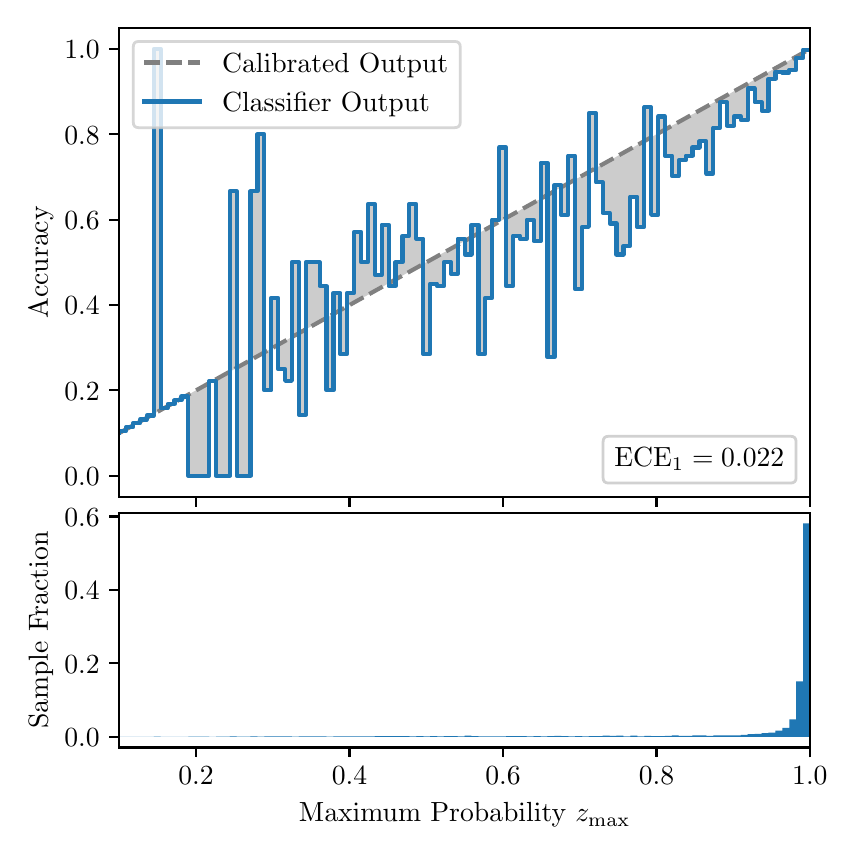 \begingroup%
\makeatletter%
\begin{pgfpicture}%
\pgfpathrectangle{\pgfpointorigin}{\pgfqpoint{4.0in}{4.0in}}%
\pgfusepath{use as bounding box, clip}%
\begin{pgfscope}%
\pgfsetbuttcap%
\pgfsetmiterjoin%
\definecolor{currentfill}{rgb}{1.0,1.0,1.0}%
\pgfsetfillcolor{currentfill}%
\pgfsetlinewidth{0.0pt}%
\definecolor{currentstroke}{rgb}{1.0,1.0,1.0}%
\pgfsetstrokecolor{currentstroke}%
\pgfsetdash{}{0pt}%
\pgfpathmoveto{\pgfqpoint{0.0in}{0.0in}}%
\pgfpathlineto{\pgfqpoint{4.0in}{0.0in}}%
\pgfpathlineto{\pgfqpoint{4.0in}{4.0in}}%
\pgfpathlineto{\pgfqpoint{0.0in}{4.0in}}%
\pgfpathclose%
\pgfusepath{fill}%
\end{pgfscope}%
\begin{pgfscope}%
\pgfsetbuttcap%
\pgfsetmiterjoin%
\definecolor{currentfill}{rgb}{1.0,1.0,1.0}%
\pgfsetfillcolor{currentfill}%
\pgfsetlinewidth{0.0pt}%
\definecolor{currentstroke}{rgb}{0.0,0.0,0.0}%
\pgfsetstrokecolor{currentstroke}%
\pgfsetstrokeopacity{0.0}%
\pgfsetdash{}{0pt}%
\pgfpathmoveto{\pgfqpoint{0.458in}{1.653in}}%
\pgfpathlineto{\pgfqpoint{3.911in}{1.653in}}%
\pgfpathlineto{\pgfqpoint{3.911in}{4.0in}}%
\pgfpathlineto{\pgfqpoint{0.458in}{4.0in}}%
\pgfpathclose%
\pgfusepath{fill}%
\end{pgfscope}%
\begin{pgfscope}%
\pgfpathrectangle{\pgfqpoint{0.458in}{1.653in}}{\pgfqpoint{3.453in}{2.347in}}%
\pgfusepath{clip}%
\pgfsetbuttcap%
\pgfsetroundjoin%
\definecolor{currentfill}{rgb}{0.0,0.0,0.0}%
\pgfsetfillcolor{currentfill}%
\pgfsetfillopacity{0.2}%
\pgfsetlinewidth{0.0pt}%
\definecolor{currentstroke}{rgb}{0.0,0.0,0.0}%
\pgfsetstrokecolor{currentstroke}%
\pgfsetdash{}{0pt}%
\pgfpathmoveto{\pgfqpoint{0.462in}{1.984in}}%
\pgfpathlineto{\pgfqpoint{0.462in}{1.975in}}%
\pgfpathlineto{\pgfqpoint{0.465in}{1.977in}}%
\pgfpathlineto{\pgfqpoint{0.469in}{1.979in}}%
\pgfpathlineto{\pgfqpoint{0.472in}{1.981in}}%
\pgfpathlineto{\pgfqpoint{0.475in}{1.983in}}%
\pgfpathlineto{\pgfqpoint{0.479in}{1.985in}}%
\pgfpathlineto{\pgfqpoint{0.482in}{1.987in}}%
\pgfpathlineto{\pgfqpoint{0.486in}{1.989in}}%
\pgfpathlineto{\pgfqpoint{0.489in}{1.99in}}%
\pgfpathlineto{\pgfqpoint{0.493in}{1.992in}}%
\pgfpathlineto{\pgfqpoint{0.496in}{1.994in}}%
\pgfpathlineto{\pgfqpoint{0.5in}{1.996in}}%
\pgfpathlineto{\pgfqpoint{0.503in}{1.998in}}%
\pgfpathlineto{\pgfqpoint{0.507in}{2.0in}}%
\pgfpathlineto{\pgfqpoint{0.51in}{2.002in}}%
\pgfpathlineto{\pgfqpoint{0.513in}{2.004in}}%
\pgfpathlineto{\pgfqpoint{0.517in}{2.006in}}%
\pgfpathlineto{\pgfqpoint{0.52in}{2.008in}}%
\pgfpathlineto{\pgfqpoint{0.524in}{2.01in}}%
\pgfpathlineto{\pgfqpoint{0.527in}{2.012in}}%
\pgfpathlineto{\pgfqpoint{0.531in}{2.014in}}%
\pgfpathlineto{\pgfqpoint{0.534in}{2.015in}}%
\pgfpathlineto{\pgfqpoint{0.538in}{2.017in}}%
\pgfpathlineto{\pgfqpoint{0.541in}{2.019in}}%
\pgfpathlineto{\pgfqpoint{0.545in}{2.021in}}%
\pgfpathlineto{\pgfqpoint{0.548in}{2.023in}}%
\pgfpathlineto{\pgfqpoint{0.551in}{2.025in}}%
\pgfpathlineto{\pgfqpoint{0.555in}{2.027in}}%
\pgfpathlineto{\pgfqpoint{0.558in}{2.029in}}%
\pgfpathlineto{\pgfqpoint{0.562in}{2.031in}}%
\pgfpathlineto{\pgfqpoint{0.565in}{2.033in}}%
\pgfpathlineto{\pgfqpoint{0.569in}{2.035in}}%
\pgfpathlineto{\pgfqpoint{0.572in}{2.037in}}%
\pgfpathlineto{\pgfqpoint{0.576in}{2.039in}}%
\pgfpathlineto{\pgfqpoint{0.579in}{2.04in}}%
\pgfpathlineto{\pgfqpoint{0.583in}{2.042in}}%
\pgfpathlineto{\pgfqpoint{0.586in}{2.044in}}%
\pgfpathlineto{\pgfqpoint{0.59in}{2.046in}}%
\pgfpathlineto{\pgfqpoint{0.593in}{2.048in}}%
\pgfpathlineto{\pgfqpoint{0.596in}{2.05in}}%
\pgfpathlineto{\pgfqpoint{0.6in}{2.052in}}%
\pgfpathlineto{\pgfqpoint{0.603in}{2.054in}}%
\pgfpathlineto{\pgfqpoint{0.607in}{2.056in}}%
\pgfpathlineto{\pgfqpoint{0.61in}{2.058in}}%
\pgfpathlineto{\pgfqpoint{0.614in}{2.06in}}%
\pgfpathlineto{\pgfqpoint{0.617in}{2.062in}}%
\pgfpathlineto{\pgfqpoint{0.621in}{2.064in}}%
\pgfpathlineto{\pgfqpoint{0.624in}{2.065in}}%
\pgfpathlineto{\pgfqpoint{0.628in}{2.067in}}%
\pgfpathlineto{\pgfqpoint{0.631in}{2.069in}}%
\pgfpathlineto{\pgfqpoint{0.634in}{2.071in}}%
\pgfpathlineto{\pgfqpoint{0.638in}{2.073in}}%
\pgfpathlineto{\pgfqpoint{0.641in}{2.075in}}%
\pgfpathlineto{\pgfqpoint{0.645in}{2.077in}}%
\pgfpathlineto{\pgfqpoint{0.648in}{2.079in}}%
\pgfpathlineto{\pgfqpoint{0.652in}{2.081in}}%
\pgfpathlineto{\pgfqpoint{0.655in}{2.083in}}%
\pgfpathlineto{\pgfqpoint{0.659in}{2.085in}}%
\pgfpathlineto{\pgfqpoint{0.662in}{2.087in}}%
\pgfpathlineto{\pgfqpoint{0.666in}{2.089in}}%
\pgfpathlineto{\pgfqpoint{0.669in}{2.09in}}%
\pgfpathlineto{\pgfqpoint{0.672in}{2.092in}}%
\pgfpathlineto{\pgfqpoint{0.676in}{2.094in}}%
\pgfpathlineto{\pgfqpoint{0.679in}{2.096in}}%
\pgfpathlineto{\pgfqpoint{0.683in}{2.098in}}%
\pgfpathlineto{\pgfqpoint{0.686in}{2.1in}}%
\pgfpathlineto{\pgfqpoint{0.69in}{2.102in}}%
\pgfpathlineto{\pgfqpoint{0.693in}{2.104in}}%
\pgfpathlineto{\pgfqpoint{0.697in}{2.106in}}%
\pgfpathlineto{\pgfqpoint{0.7in}{2.108in}}%
\pgfpathlineto{\pgfqpoint{0.704in}{2.11in}}%
\pgfpathlineto{\pgfqpoint{0.707in}{2.112in}}%
\pgfpathlineto{\pgfqpoint{0.71in}{2.113in}}%
\pgfpathlineto{\pgfqpoint{0.714in}{2.115in}}%
\pgfpathlineto{\pgfqpoint{0.717in}{2.117in}}%
\pgfpathlineto{\pgfqpoint{0.721in}{2.119in}}%
\pgfpathlineto{\pgfqpoint{0.724in}{2.121in}}%
\pgfpathlineto{\pgfqpoint{0.728in}{2.123in}}%
\pgfpathlineto{\pgfqpoint{0.731in}{2.125in}}%
\pgfpathlineto{\pgfqpoint{0.735in}{2.127in}}%
\pgfpathlineto{\pgfqpoint{0.738in}{2.129in}}%
\pgfpathlineto{\pgfqpoint{0.742in}{2.131in}}%
\pgfpathlineto{\pgfqpoint{0.745in}{2.133in}}%
\pgfpathlineto{\pgfqpoint{0.749in}{2.135in}}%
\pgfpathlineto{\pgfqpoint{0.752in}{2.137in}}%
\pgfpathlineto{\pgfqpoint{0.755in}{2.138in}}%
\pgfpathlineto{\pgfqpoint{0.759in}{2.14in}}%
\pgfpathlineto{\pgfqpoint{0.762in}{2.142in}}%
\pgfpathlineto{\pgfqpoint{0.766in}{2.144in}}%
\pgfpathlineto{\pgfqpoint{0.769in}{2.146in}}%
\pgfpathlineto{\pgfqpoint{0.773in}{2.148in}}%
\pgfpathlineto{\pgfqpoint{0.776in}{2.15in}}%
\pgfpathlineto{\pgfqpoint{0.78in}{2.152in}}%
\pgfpathlineto{\pgfqpoint{0.783in}{2.154in}}%
\pgfpathlineto{\pgfqpoint{0.787in}{2.156in}}%
\pgfpathlineto{\pgfqpoint{0.79in}{2.158in}}%
\pgfpathlineto{\pgfqpoint{0.793in}{2.16in}}%
\pgfpathlineto{\pgfqpoint{0.797in}{2.162in}}%
\pgfpathlineto{\pgfqpoint{0.8in}{2.163in}}%
\pgfpathlineto{\pgfqpoint{0.804in}{2.165in}}%
\pgfpathlineto{\pgfqpoint{0.807in}{2.167in}}%
\pgfpathlineto{\pgfqpoint{0.811in}{2.169in}}%
\pgfpathlineto{\pgfqpoint{0.814in}{2.171in}}%
\pgfpathlineto{\pgfqpoint{0.818in}{2.173in}}%
\pgfpathlineto{\pgfqpoint{0.821in}{2.175in}}%
\pgfpathlineto{\pgfqpoint{0.825in}{2.177in}}%
\pgfpathlineto{\pgfqpoint{0.828in}{2.179in}}%
\pgfpathlineto{\pgfqpoint{0.831in}{2.181in}}%
\pgfpathlineto{\pgfqpoint{0.835in}{2.183in}}%
\pgfpathlineto{\pgfqpoint{0.838in}{2.185in}}%
\pgfpathlineto{\pgfqpoint{0.842in}{2.187in}}%
\pgfpathlineto{\pgfqpoint{0.845in}{2.188in}}%
\pgfpathlineto{\pgfqpoint{0.849in}{2.19in}}%
\pgfpathlineto{\pgfqpoint{0.852in}{2.192in}}%
\pgfpathlineto{\pgfqpoint{0.856in}{2.194in}}%
\pgfpathlineto{\pgfqpoint{0.859in}{2.196in}}%
\pgfpathlineto{\pgfqpoint{0.863in}{2.198in}}%
\pgfpathlineto{\pgfqpoint{0.866in}{2.2in}}%
\pgfpathlineto{\pgfqpoint{0.869in}{2.202in}}%
\pgfpathlineto{\pgfqpoint{0.873in}{2.204in}}%
\pgfpathlineto{\pgfqpoint{0.876in}{2.206in}}%
\pgfpathlineto{\pgfqpoint{0.88in}{2.208in}}%
\pgfpathlineto{\pgfqpoint{0.883in}{2.21in}}%
\pgfpathlineto{\pgfqpoint{0.887in}{2.212in}}%
\pgfpathlineto{\pgfqpoint{0.89in}{2.213in}}%
\pgfpathlineto{\pgfqpoint{0.894in}{2.215in}}%
\pgfpathlineto{\pgfqpoint{0.897in}{2.217in}}%
\pgfpathlineto{\pgfqpoint{0.901in}{2.219in}}%
\pgfpathlineto{\pgfqpoint{0.904in}{2.221in}}%
\pgfpathlineto{\pgfqpoint{0.908in}{2.223in}}%
\pgfpathlineto{\pgfqpoint{0.911in}{2.225in}}%
\pgfpathlineto{\pgfqpoint{0.914in}{2.227in}}%
\pgfpathlineto{\pgfqpoint{0.918in}{2.229in}}%
\pgfpathlineto{\pgfqpoint{0.921in}{2.231in}}%
\pgfpathlineto{\pgfqpoint{0.925in}{2.233in}}%
\pgfpathlineto{\pgfqpoint{0.928in}{2.235in}}%
\pgfpathlineto{\pgfqpoint{0.932in}{2.237in}}%
\pgfpathlineto{\pgfqpoint{0.935in}{2.238in}}%
\pgfpathlineto{\pgfqpoint{0.939in}{2.24in}}%
\pgfpathlineto{\pgfqpoint{0.942in}{2.242in}}%
\pgfpathlineto{\pgfqpoint{0.946in}{2.244in}}%
\pgfpathlineto{\pgfqpoint{0.949in}{2.246in}}%
\pgfpathlineto{\pgfqpoint{0.952in}{2.248in}}%
\pgfpathlineto{\pgfqpoint{0.956in}{2.25in}}%
\pgfpathlineto{\pgfqpoint{0.959in}{2.252in}}%
\pgfpathlineto{\pgfqpoint{0.963in}{2.254in}}%
\pgfpathlineto{\pgfqpoint{0.966in}{2.256in}}%
\pgfpathlineto{\pgfqpoint{0.97in}{2.258in}}%
\pgfpathlineto{\pgfqpoint{0.973in}{2.26in}}%
\pgfpathlineto{\pgfqpoint{0.977in}{2.261in}}%
\pgfpathlineto{\pgfqpoint{0.98in}{2.263in}}%
\pgfpathlineto{\pgfqpoint{0.984in}{2.265in}}%
\pgfpathlineto{\pgfqpoint{0.987in}{2.267in}}%
\pgfpathlineto{\pgfqpoint{0.99in}{2.269in}}%
\pgfpathlineto{\pgfqpoint{0.994in}{2.271in}}%
\pgfpathlineto{\pgfqpoint{0.997in}{2.273in}}%
\pgfpathlineto{\pgfqpoint{1.001in}{2.275in}}%
\pgfpathlineto{\pgfqpoint{1.004in}{2.277in}}%
\pgfpathlineto{\pgfqpoint{1.008in}{2.279in}}%
\pgfpathlineto{\pgfqpoint{1.011in}{2.281in}}%
\pgfpathlineto{\pgfqpoint{1.015in}{2.283in}}%
\pgfpathlineto{\pgfqpoint{1.018in}{2.285in}}%
\pgfpathlineto{\pgfqpoint{1.022in}{2.286in}}%
\pgfpathlineto{\pgfqpoint{1.025in}{2.288in}}%
\pgfpathlineto{\pgfqpoint{1.028in}{2.29in}}%
\pgfpathlineto{\pgfqpoint{1.032in}{2.292in}}%
\pgfpathlineto{\pgfqpoint{1.035in}{2.294in}}%
\pgfpathlineto{\pgfqpoint{1.039in}{2.296in}}%
\pgfpathlineto{\pgfqpoint{1.042in}{2.298in}}%
\pgfpathlineto{\pgfqpoint{1.046in}{2.3in}}%
\pgfpathlineto{\pgfqpoint{1.049in}{2.302in}}%
\pgfpathlineto{\pgfqpoint{1.053in}{2.304in}}%
\pgfpathlineto{\pgfqpoint{1.056in}{2.306in}}%
\pgfpathlineto{\pgfqpoint{1.06in}{2.308in}}%
\pgfpathlineto{\pgfqpoint{1.063in}{2.31in}}%
\pgfpathlineto{\pgfqpoint{1.067in}{2.311in}}%
\pgfpathlineto{\pgfqpoint{1.07in}{2.313in}}%
\pgfpathlineto{\pgfqpoint{1.073in}{2.315in}}%
\pgfpathlineto{\pgfqpoint{1.077in}{2.317in}}%
\pgfpathlineto{\pgfqpoint{1.08in}{2.319in}}%
\pgfpathlineto{\pgfqpoint{1.084in}{2.321in}}%
\pgfpathlineto{\pgfqpoint{1.087in}{2.323in}}%
\pgfpathlineto{\pgfqpoint{1.091in}{2.325in}}%
\pgfpathlineto{\pgfqpoint{1.094in}{2.327in}}%
\pgfpathlineto{\pgfqpoint{1.098in}{2.329in}}%
\pgfpathlineto{\pgfqpoint{1.101in}{2.331in}}%
\pgfpathlineto{\pgfqpoint{1.105in}{2.333in}}%
\pgfpathlineto{\pgfqpoint{1.108in}{2.335in}}%
\pgfpathlineto{\pgfqpoint{1.111in}{2.336in}}%
\pgfpathlineto{\pgfqpoint{1.115in}{2.338in}}%
\pgfpathlineto{\pgfqpoint{1.118in}{2.34in}}%
\pgfpathlineto{\pgfqpoint{1.122in}{2.342in}}%
\pgfpathlineto{\pgfqpoint{1.125in}{2.344in}}%
\pgfpathlineto{\pgfqpoint{1.129in}{2.346in}}%
\pgfpathlineto{\pgfqpoint{1.132in}{2.348in}}%
\pgfpathlineto{\pgfqpoint{1.136in}{2.35in}}%
\pgfpathlineto{\pgfqpoint{1.139in}{2.352in}}%
\pgfpathlineto{\pgfqpoint{1.143in}{2.354in}}%
\pgfpathlineto{\pgfqpoint{1.146in}{2.356in}}%
\pgfpathlineto{\pgfqpoint{1.149in}{2.358in}}%
\pgfpathlineto{\pgfqpoint{1.153in}{2.36in}}%
\pgfpathlineto{\pgfqpoint{1.156in}{2.361in}}%
\pgfpathlineto{\pgfqpoint{1.16in}{2.363in}}%
\pgfpathlineto{\pgfqpoint{1.163in}{2.365in}}%
\pgfpathlineto{\pgfqpoint{1.167in}{2.367in}}%
\pgfpathlineto{\pgfqpoint{1.17in}{2.369in}}%
\pgfpathlineto{\pgfqpoint{1.174in}{2.371in}}%
\pgfpathlineto{\pgfqpoint{1.177in}{2.373in}}%
\pgfpathlineto{\pgfqpoint{1.181in}{2.375in}}%
\pgfpathlineto{\pgfqpoint{1.184in}{2.377in}}%
\pgfpathlineto{\pgfqpoint{1.187in}{2.379in}}%
\pgfpathlineto{\pgfqpoint{1.191in}{2.381in}}%
\pgfpathlineto{\pgfqpoint{1.194in}{2.383in}}%
\pgfpathlineto{\pgfqpoint{1.198in}{2.385in}}%
\pgfpathlineto{\pgfqpoint{1.201in}{2.386in}}%
\pgfpathlineto{\pgfqpoint{1.205in}{2.388in}}%
\pgfpathlineto{\pgfqpoint{1.208in}{2.39in}}%
\pgfpathlineto{\pgfqpoint{1.212in}{2.392in}}%
\pgfpathlineto{\pgfqpoint{1.215in}{2.394in}}%
\pgfpathlineto{\pgfqpoint{1.219in}{2.396in}}%
\pgfpathlineto{\pgfqpoint{1.222in}{2.398in}}%
\pgfpathlineto{\pgfqpoint{1.226in}{2.4in}}%
\pgfpathlineto{\pgfqpoint{1.229in}{2.402in}}%
\pgfpathlineto{\pgfqpoint{1.232in}{2.404in}}%
\pgfpathlineto{\pgfqpoint{1.236in}{2.406in}}%
\pgfpathlineto{\pgfqpoint{1.239in}{2.408in}}%
\pgfpathlineto{\pgfqpoint{1.243in}{2.409in}}%
\pgfpathlineto{\pgfqpoint{1.246in}{2.411in}}%
\pgfpathlineto{\pgfqpoint{1.25in}{2.413in}}%
\pgfpathlineto{\pgfqpoint{1.253in}{2.415in}}%
\pgfpathlineto{\pgfqpoint{1.257in}{2.417in}}%
\pgfpathlineto{\pgfqpoint{1.26in}{2.419in}}%
\pgfpathlineto{\pgfqpoint{1.264in}{2.421in}}%
\pgfpathlineto{\pgfqpoint{1.267in}{2.423in}}%
\pgfpathlineto{\pgfqpoint{1.27in}{2.425in}}%
\pgfpathlineto{\pgfqpoint{1.274in}{2.427in}}%
\pgfpathlineto{\pgfqpoint{1.277in}{2.429in}}%
\pgfpathlineto{\pgfqpoint{1.281in}{2.431in}}%
\pgfpathlineto{\pgfqpoint{1.284in}{2.433in}}%
\pgfpathlineto{\pgfqpoint{1.288in}{2.434in}}%
\pgfpathlineto{\pgfqpoint{1.291in}{2.436in}}%
\pgfpathlineto{\pgfqpoint{1.295in}{2.438in}}%
\pgfpathlineto{\pgfqpoint{1.298in}{2.44in}}%
\pgfpathlineto{\pgfqpoint{1.302in}{2.442in}}%
\pgfpathlineto{\pgfqpoint{1.305in}{2.444in}}%
\pgfpathlineto{\pgfqpoint{1.308in}{2.446in}}%
\pgfpathlineto{\pgfqpoint{1.312in}{2.448in}}%
\pgfpathlineto{\pgfqpoint{1.315in}{2.45in}}%
\pgfpathlineto{\pgfqpoint{1.319in}{2.452in}}%
\pgfpathlineto{\pgfqpoint{1.322in}{2.454in}}%
\pgfpathlineto{\pgfqpoint{1.326in}{2.456in}}%
\pgfpathlineto{\pgfqpoint{1.329in}{2.458in}}%
\pgfpathlineto{\pgfqpoint{1.333in}{2.459in}}%
\pgfpathlineto{\pgfqpoint{1.336in}{2.461in}}%
\pgfpathlineto{\pgfqpoint{1.34in}{2.463in}}%
\pgfpathlineto{\pgfqpoint{1.343in}{2.465in}}%
\pgfpathlineto{\pgfqpoint{1.346in}{2.467in}}%
\pgfpathlineto{\pgfqpoint{1.35in}{2.469in}}%
\pgfpathlineto{\pgfqpoint{1.353in}{2.471in}}%
\pgfpathlineto{\pgfqpoint{1.357in}{2.473in}}%
\pgfpathlineto{\pgfqpoint{1.36in}{2.475in}}%
\pgfpathlineto{\pgfqpoint{1.364in}{2.477in}}%
\pgfpathlineto{\pgfqpoint{1.367in}{2.479in}}%
\pgfpathlineto{\pgfqpoint{1.371in}{2.481in}}%
\pgfpathlineto{\pgfqpoint{1.374in}{2.483in}}%
\pgfpathlineto{\pgfqpoint{1.378in}{2.484in}}%
\pgfpathlineto{\pgfqpoint{1.381in}{2.486in}}%
\pgfpathlineto{\pgfqpoint{1.385in}{2.488in}}%
\pgfpathlineto{\pgfqpoint{1.388in}{2.49in}}%
\pgfpathlineto{\pgfqpoint{1.391in}{2.492in}}%
\pgfpathlineto{\pgfqpoint{1.395in}{2.494in}}%
\pgfpathlineto{\pgfqpoint{1.398in}{2.496in}}%
\pgfpathlineto{\pgfqpoint{1.402in}{2.498in}}%
\pgfpathlineto{\pgfqpoint{1.405in}{2.5in}}%
\pgfpathlineto{\pgfqpoint{1.409in}{2.502in}}%
\pgfpathlineto{\pgfqpoint{1.412in}{2.504in}}%
\pgfpathlineto{\pgfqpoint{1.416in}{2.506in}}%
\pgfpathlineto{\pgfqpoint{1.419in}{2.508in}}%
\pgfpathlineto{\pgfqpoint{1.423in}{2.509in}}%
\pgfpathlineto{\pgfqpoint{1.426in}{2.511in}}%
\pgfpathlineto{\pgfqpoint{1.429in}{2.513in}}%
\pgfpathlineto{\pgfqpoint{1.433in}{2.515in}}%
\pgfpathlineto{\pgfqpoint{1.436in}{2.517in}}%
\pgfpathlineto{\pgfqpoint{1.44in}{2.519in}}%
\pgfpathlineto{\pgfqpoint{1.443in}{2.521in}}%
\pgfpathlineto{\pgfqpoint{1.447in}{2.523in}}%
\pgfpathlineto{\pgfqpoint{1.45in}{2.525in}}%
\pgfpathlineto{\pgfqpoint{1.454in}{2.527in}}%
\pgfpathlineto{\pgfqpoint{1.457in}{2.529in}}%
\pgfpathlineto{\pgfqpoint{1.461in}{2.531in}}%
\pgfpathlineto{\pgfqpoint{1.464in}{2.533in}}%
\pgfpathlineto{\pgfqpoint{1.467in}{2.534in}}%
\pgfpathlineto{\pgfqpoint{1.471in}{2.536in}}%
\pgfpathlineto{\pgfqpoint{1.474in}{2.538in}}%
\pgfpathlineto{\pgfqpoint{1.478in}{2.54in}}%
\pgfpathlineto{\pgfqpoint{1.481in}{2.542in}}%
\pgfpathlineto{\pgfqpoint{1.485in}{2.544in}}%
\pgfpathlineto{\pgfqpoint{1.488in}{2.546in}}%
\pgfpathlineto{\pgfqpoint{1.492in}{2.548in}}%
\pgfpathlineto{\pgfqpoint{1.495in}{2.55in}}%
\pgfpathlineto{\pgfqpoint{1.499in}{2.552in}}%
\pgfpathlineto{\pgfqpoint{1.502in}{2.554in}}%
\pgfpathlineto{\pgfqpoint{1.506in}{2.556in}}%
\pgfpathlineto{\pgfqpoint{1.509in}{2.557in}}%
\pgfpathlineto{\pgfqpoint{1.512in}{2.559in}}%
\pgfpathlineto{\pgfqpoint{1.516in}{2.561in}}%
\pgfpathlineto{\pgfqpoint{1.519in}{2.563in}}%
\pgfpathlineto{\pgfqpoint{1.523in}{2.565in}}%
\pgfpathlineto{\pgfqpoint{1.526in}{2.567in}}%
\pgfpathlineto{\pgfqpoint{1.53in}{2.569in}}%
\pgfpathlineto{\pgfqpoint{1.533in}{2.571in}}%
\pgfpathlineto{\pgfqpoint{1.537in}{2.573in}}%
\pgfpathlineto{\pgfqpoint{1.54in}{2.575in}}%
\pgfpathlineto{\pgfqpoint{1.544in}{2.577in}}%
\pgfpathlineto{\pgfqpoint{1.547in}{2.579in}}%
\pgfpathlineto{\pgfqpoint{1.55in}{2.581in}}%
\pgfpathlineto{\pgfqpoint{1.554in}{2.582in}}%
\pgfpathlineto{\pgfqpoint{1.557in}{2.584in}}%
\pgfpathlineto{\pgfqpoint{1.561in}{2.586in}}%
\pgfpathlineto{\pgfqpoint{1.564in}{2.588in}}%
\pgfpathlineto{\pgfqpoint{1.568in}{2.59in}}%
\pgfpathlineto{\pgfqpoint{1.571in}{2.592in}}%
\pgfpathlineto{\pgfqpoint{1.575in}{2.594in}}%
\pgfpathlineto{\pgfqpoint{1.578in}{2.596in}}%
\pgfpathlineto{\pgfqpoint{1.582in}{2.598in}}%
\pgfpathlineto{\pgfqpoint{1.585in}{2.6in}}%
\pgfpathlineto{\pgfqpoint{1.588in}{2.602in}}%
\pgfpathlineto{\pgfqpoint{1.592in}{2.604in}}%
\pgfpathlineto{\pgfqpoint{1.595in}{2.606in}}%
\pgfpathlineto{\pgfqpoint{1.599in}{2.607in}}%
\pgfpathlineto{\pgfqpoint{1.602in}{2.609in}}%
\pgfpathlineto{\pgfqpoint{1.606in}{2.611in}}%
\pgfpathlineto{\pgfqpoint{1.609in}{2.613in}}%
\pgfpathlineto{\pgfqpoint{1.613in}{2.615in}}%
\pgfpathlineto{\pgfqpoint{1.616in}{2.617in}}%
\pgfpathlineto{\pgfqpoint{1.62in}{2.619in}}%
\pgfpathlineto{\pgfqpoint{1.623in}{2.621in}}%
\pgfpathlineto{\pgfqpoint{1.626in}{2.623in}}%
\pgfpathlineto{\pgfqpoint{1.63in}{2.625in}}%
\pgfpathlineto{\pgfqpoint{1.633in}{2.627in}}%
\pgfpathlineto{\pgfqpoint{1.637in}{2.629in}}%
\pgfpathlineto{\pgfqpoint{1.64in}{2.631in}}%
\pgfpathlineto{\pgfqpoint{1.644in}{2.632in}}%
\pgfpathlineto{\pgfqpoint{1.647in}{2.634in}}%
\pgfpathlineto{\pgfqpoint{1.651in}{2.636in}}%
\pgfpathlineto{\pgfqpoint{1.654in}{2.638in}}%
\pgfpathlineto{\pgfqpoint{1.658in}{2.64in}}%
\pgfpathlineto{\pgfqpoint{1.661in}{2.642in}}%
\pgfpathlineto{\pgfqpoint{1.665in}{2.644in}}%
\pgfpathlineto{\pgfqpoint{1.668in}{2.646in}}%
\pgfpathlineto{\pgfqpoint{1.671in}{2.648in}}%
\pgfpathlineto{\pgfqpoint{1.675in}{2.65in}}%
\pgfpathlineto{\pgfqpoint{1.678in}{2.652in}}%
\pgfpathlineto{\pgfqpoint{1.682in}{2.654in}}%
\pgfpathlineto{\pgfqpoint{1.685in}{2.656in}}%
\pgfpathlineto{\pgfqpoint{1.689in}{2.657in}}%
\pgfpathlineto{\pgfqpoint{1.692in}{2.659in}}%
\pgfpathlineto{\pgfqpoint{1.696in}{2.661in}}%
\pgfpathlineto{\pgfqpoint{1.699in}{2.663in}}%
\pgfpathlineto{\pgfqpoint{1.703in}{2.665in}}%
\pgfpathlineto{\pgfqpoint{1.706in}{2.667in}}%
\pgfpathlineto{\pgfqpoint{1.709in}{2.669in}}%
\pgfpathlineto{\pgfqpoint{1.713in}{2.671in}}%
\pgfpathlineto{\pgfqpoint{1.716in}{2.673in}}%
\pgfpathlineto{\pgfqpoint{1.72in}{2.675in}}%
\pgfpathlineto{\pgfqpoint{1.723in}{2.677in}}%
\pgfpathlineto{\pgfqpoint{1.727in}{2.679in}}%
\pgfpathlineto{\pgfqpoint{1.73in}{2.681in}}%
\pgfpathlineto{\pgfqpoint{1.734in}{2.682in}}%
\pgfpathlineto{\pgfqpoint{1.737in}{2.684in}}%
\pgfpathlineto{\pgfqpoint{1.741in}{2.686in}}%
\pgfpathlineto{\pgfqpoint{1.744in}{2.688in}}%
\pgfpathlineto{\pgfqpoint{1.747in}{2.69in}}%
\pgfpathlineto{\pgfqpoint{1.751in}{2.692in}}%
\pgfpathlineto{\pgfqpoint{1.754in}{2.694in}}%
\pgfpathlineto{\pgfqpoint{1.758in}{2.696in}}%
\pgfpathlineto{\pgfqpoint{1.761in}{2.698in}}%
\pgfpathlineto{\pgfqpoint{1.765in}{2.7in}}%
\pgfpathlineto{\pgfqpoint{1.768in}{2.702in}}%
\pgfpathlineto{\pgfqpoint{1.772in}{2.704in}}%
\pgfpathlineto{\pgfqpoint{1.775in}{2.705in}}%
\pgfpathlineto{\pgfqpoint{1.779in}{2.707in}}%
\pgfpathlineto{\pgfqpoint{1.782in}{2.709in}}%
\pgfpathlineto{\pgfqpoint{1.785in}{2.711in}}%
\pgfpathlineto{\pgfqpoint{1.789in}{2.713in}}%
\pgfpathlineto{\pgfqpoint{1.792in}{2.715in}}%
\pgfpathlineto{\pgfqpoint{1.796in}{2.717in}}%
\pgfpathlineto{\pgfqpoint{1.799in}{2.719in}}%
\pgfpathlineto{\pgfqpoint{1.803in}{2.721in}}%
\pgfpathlineto{\pgfqpoint{1.806in}{2.723in}}%
\pgfpathlineto{\pgfqpoint{1.81in}{2.725in}}%
\pgfpathlineto{\pgfqpoint{1.813in}{2.727in}}%
\pgfpathlineto{\pgfqpoint{1.817in}{2.729in}}%
\pgfpathlineto{\pgfqpoint{1.82in}{2.73in}}%
\pgfpathlineto{\pgfqpoint{1.824in}{2.732in}}%
\pgfpathlineto{\pgfqpoint{1.827in}{2.734in}}%
\pgfpathlineto{\pgfqpoint{1.83in}{2.736in}}%
\pgfpathlineto{\pgfqpoint{1.834in}{2.738in}}%
\pgfpathlineto{\pgfqpoint{1.837in}{2.74in}}%
\pgfpathlineto{\pgfqpoint{1.841in}{2.742in}}%
\pgfpathlineto{\pgfqpoint{1.844in}{2.744in}}%
\pgfpathlineto{\pgfqpoint{1.848in}{2.746in}}%
\pgfpathlineto{\pgfqpoint{1.851in}{2.748in}}%
\pgfpathlineto{\pgfqpoint{1.855in}{2.75in}}%
\pgfpathlineto{\pgfqpoint{1.858in}{2.752in}}%
\pgfpathlineto{\pgfqpoint{1.862in}{2.754in}}%
\pgfpathlineto{\pgfqpoint{1.865in}{2.755in}}%
\pgfpathlineto{\pgfqpoint{1.868in}{2.757in}}%
\pgfpathlineto{\pgfqpoint{1.872in}{2.759in}}%
\pgfpathlineto{\pgfqpoint{1.875in}{2.761in}}%
\pgfpathlineto{\pgfqpoint{1.879in}{2.763in}}%
\pgfpathlineto{\pgfqpoint{1.882in}{2.765in}}%
\pgfpathlineto{\pgfqpoint{1.886in}{2.767in}}%
\pgfpathlineto{\pgfqpoint{1.889in}{2.769in}}%
\pgfpathlineto{\pgfqpoint{1.893in}{2.771in}}%
\pgfpathlineto{\pgfqpoint{1.896in}{2.773in}}%
\pgfpathlineto{\pgfqpoint{1.9in}{2.775in}}%
\pgfpathlineto{\pgfqpoint{1.903in}{2.777in}}%
\pgfpathlineto{\pgfqpoint{1.906in}{2.779in}}%
\pgfpathlineto{\pgfqpoint{1.91in}{2.78in}}%
\pgfpathlineto{\pgfqpoint{1.913in}{2.782in}}%
\pgfpathlineto{\pgfqpoint{1.917in}{2.784in}}%
\pgfpathlineto{\pgfqpoint{1.92in}{2.786in}}%
\pgfpathlineto{\pgfqpoint{1.924in}{2.788in}}%
\pgfpathlineto{\pgfqpoint{1.927in}{2.79in}}%
\pgfpathlineto{\pgfqpoint{1.931in}{2.792in}}%
\pgfpathlineto{\pgfqpoint{1.934in}{2.794in}}%
\pgfpathlineto{\pgfqpoint{1.938in}{2.796in}}%
\pgfpathlineto{\pgfqpoint{1.941in}{2.798in}}%
\pgfpathlineto{\pgfqpoint{1.944in}{2.8in}}%
\pgfpathlineto{\pgfqpoint{1.948in}{2.802in}}%
\pgfpathlineto{\pgfqpoint{1.951in}{2.804in}}%
\pgfpathlineto{\pgfqpoint{1.955in}{2.805in}}%
\pgfpathlineto{\pgfqpoint{1.958in}{2.807in}}%
\pgfpathlineto{\pgfqpoint{1.962in}{2.809in}}%
\pgfpathlineto{\pgfqpoint{1.965in}{2.811in}}%
\pgfpathlineto{\pgfqpoint{1.969in}{2.813in}}%
\pgfpathlineto{\pgfqpoint{1.972in}{2.815in}}%
\pgfpathlineto{\pgfqpoint{1.976in}{2.817in}}%
\pgfpathlineto{\pgfqpoint{1.979in}{2.819in}}%
\pgfpathlineto{\pgfqpoint{1.983in}{2.821in}}%
\pgfpathlineto{\pgfqpoint{1.986in}{2.823in}}%
\pgfpathlineto{\pgfqpoint{1.989in}{2.825in}}%
\pgfpathlineto{\pgfqpoint{1.993in}{2.827in}}%
\pgfpathlineto{\pgfqpoint{1.996in}{2.829in}}%
\pgfpathlineto{\pgfqpoint{2.0in}{2.83in}}%
\pgfpathlineto{\pgfqpoint{2.003in}{2.832in}}%
\pgfpathlineto{\pgfqpoint{2.007in}{2.834in}}%
\pgfpathlineto{\pgfqpoint{2.01in}{2.836in}}%
\pgfpathlineto{\pgfqpoint{2.014in}{2.838in}}%
\pgfpathlineto{\pgfqpoint{2.017in}{2.84in}}%
\pgfpathlineto{\pgfqpoint{2.021in}{2.842in}}%
\pgfpathlineto{\pgfqpoint{2.024in}{2.844in}}%
\pgfpathlineto{\pgfqpoint{2.027in}{2.846in}}%
\pgfpathlineto{\pgfqpoint{2.031in}{2.848in}}%
\pgfpathlineto{\pgfqpoint{2.034in}{2.85in}}%
\pgfpathlineto{\pgfqpoint{2.038in}{2.852in}}%
\pgfpathlineto{\pgfqpoint{2.041in}{2.853in}}%
\pgfpathlineto{\pgfqpoint{2.045in}{2.855in}}%
\pgfpathlineto{\pgfqpoint{2.048in}{2.857in}}%
\pgfpathlineto{\pgfqpoint{2.052in}{2.859in}}%
\pgfpathlineto{\pgfqpoint{2.055in}{2.861in}}%
\pgfpathlineto{\pgfqpoint{2.059in}{2.863in}}%
\pgfpathlineto{\pgfqpoint{2.062in}{2.865in}}%
\pgfpathlineto{\pgfqpoint{2.065in}{2.867in}}%
\pgfpathlineto{\pgfqpoint{2.069in}{2.869in}}%
\pgfpathlineto{\pgfqpoint{2.072in}{2.871in}}%
\pgfpathlineto{\pgfqpoint{2.076in}{2.873in}}%
\pgfpathlineto{\pgfqpoint{2.079in}{2.875in}}%
\pgfpathlineto{\pgfqpoint{2.083in}{2.877in}}%
\pgfpathlineto{\pgfqpoint{2.086in}{2.878in}}%
\pgfpathlineto{\pgfqpoint{2.09in}{2.88in}}%
\pgfpathlineto{\pgfqpoint{2.093in}{2.882in}}%
\pgfpathlineto{\pgfqpoint{2.097in}{2.884in}}%
\pgfpathlineto{\pgfqpoint{2.1in}{2.886in}}%
\pgfpathlineto{\pgfqpoint{2.103in}{2.888in}}%
\pgfpathlineto{\pgfqpoint{2.107in}{2.89in}}%
\pgfpathlineto{\pgfqpoint{2.11in}{2.892in}}%
\pgfpathlineto{\pgfqpoint{2.114in}{2.894in}}%
\pgfpathlineto{\pgfqpoint{2.117in}{2.896in}}%
\pgfpathlineto{\pgfqpoint{2.121in}{2.898in}}%
\pgfpathlineto{\pgfqpoint{2.124in}{2.9in}}%
\pgfpathlineto{\pgfqpoint{2.128in}{2.902in}}%
\pgfpathlineto{\pgfqpoint{2.131in}{2.903in}}%
\pgfpathlineto{\pgfqpoint{2.135in}{2.905in}}%
\pgfpathlineto{\pgfqpoint{2.138in}{2.907in}}%
\pgfpathlineto{\pgfqpoint{2.142in}{2.909in}}%
\pgfpathlineto{\pgfqpoint{2.145in}{2.911in}}%
\pgfpathlineto{\pgfqpoint{2.148in}{2.913in}}%
\pgfpathlineto{\pgfqpoint{2.152in}{2.915in}}%
\pgfpathlineto{\pgfqpoint{2.155in}{2.917in}}%
\pgfpathlineto{\pgfqpoint{2.159in}{2.919in}}%
\pgfpathlineto{\pgfqpoint{2.162in}{2.921in}}%
\pgfpathlineto{\pgfqpoint{2.166in}{2.923in}}%
\pgfpathlineto{\pgfqpoint{2.169in}{2.925in}}%
\pgfpathlineto{\pgfqpoint{2.173in}{2.927in}}%
\pgfpathlineto{\pgfqpoint{2.176in}{2.928in}}%
\pgfpathlineto{\pgfqpoint{2.18in}{2.93in}}%
\pgfpathlineto{\pgfqpoint{2.183in}{2.932in}}%
\pgfpathlineto{\pgfqpoint{2.186in}{2.934in}}%
\pgfpathlineto{\pgfqpoint{2.19in}{2.936in}}%
\pgfpathlineto{\pgfqpoint{2.193in}{2.938in}}%
\pgfpathlineto{\pgfqpoint{2.197in}{2.94in}}%
\pgfpathlineto{\pgfqpoint{2.2in}{2.942in}}%
\pgfpathlineto{\pgfqpoint{2.204in}{2.944in}}%
\pgfpathlineto{\pgfqpoint{2.207in}{2.946in}}%
\pgfpathlineto{\pgfqpoint{2.211in}{2.948in}}%
\pgfpathlineto{\pgfqpoint{2.214in}{2.95in}}%
\pgfpathlineto{\pgfqpoint{2.218in}{2.952in}}%
\pgfpathlineto{\pgfqpoint{2.221in}{2.953in}}%
\pgfpathlineto{\pgfqpoint{2.224in}{2.955in}}%
\pgfpathlineto{\pgfqpoint{2.228in}{2.957in}}%
\pgfpathlineto{\pgfqpoint{2.231in}{2.959in}}%
\pgfpathlineto{\pgfqpoint{2.235in}{2.961in}}%
\pgfpathlineto{\pgfqpoint{2.238in}{2.963in}}%
\pgfpathlineto{\pgfqpoint{2.242in}{2.965in}}%
\pgfpathlineto{\pgfqpoint{2.245in}{2.967in}}%
\pgfpathlineto{\pgfqpoint{2.249in}{2.969in}}%
\pgfpathlineto{\pgfqpoint{2.252in}{2.971in}}%
\pgfpathlineto{\pgfqpoint{2.256in}{2.973in}}%
\pgfpathlineto{\pgfqpoint{2.259in}{2.975in}}%
\pgfpathlineto{\pgfqpoint{2.262in}{2.977in}}%
\pgfpathlineto{\pgfqpoint{2.266in}{2.978in}}%
\pgfpathlineto{\pgfqpoint{2.269in}{2.98in}}%
\pgfpathlineto{\pgfqpoint{2.273in}{2.982in}}%
\pgfpathlineto{\pgfqpoint{2.276in}{2.984in}}%
\pgfpathlineto{\pgfqpoint{2.28in}{2.986in}}%
\pgfpathlineto{\pgfqpoint{2.283in}{2.988in}}%
\pgfpathlineto{\pgfqpoint{2.287in}{2.99in}}%
\pgfpathlineto{\pgfqpoint{2.29in}{2.992in}}%
\pgfpathlineto{\pgfqpoint{2.294in}{2.994in}}%
\pgfpathlineto{\pgfqpoint{2.297in}{2.996in}}%
\pgfpathlineto{\pgfqpoint{2.301in}{2.998in}}%
\pgfpathlineto{\pgfqpoint{2.304in}{3.0in}}%
\pgfpathlineto{\pgfqpoint{2.307in}{3.001in}}%
\pgfpathlineto{\pgfqpoint{2.311in}{3.003in}}%
\pgfpathlineto{\pgfqpoint{2.314in}{3.005in}}%
\pgfpathlineto{\pgfqpoint{2.318in}{3.007in}}%
\pgfpathlineto{\pgfqpoint{2.321in}{3.009in}}%
\pgfpathlineto{\pgfqpoint{2.325in}{3.011in}}%
\pgfpathlineto{\pgfqpoint{2.328in}{3.013in}}%
\pgfpathlineto{\pgfqpoint{2.332in}{3.015in}}%
\pgfpathlineto{\pgfqpoint{2.335in}{3.017in}}%
\pgfpathlineto{\pgfqpoint{2.339in}{3.019in}}%
\pgfpathlineto{\pgfqpoint{2.342in}{3.021in}}%
\pgfpathlineto{\pgfqpoint{2.345in}{3.023in}}%
\pgfpathlineto{\pgfqpoint{2.349in}{3.025in}}%
\pgfpathlineto{\pgfqpoint{2.352in}{3.026in}}%
\pgfpathlineto{\pgfqpoint{2.356in}{3.028in}}%
\pgfpathlineto{\pgfqpoint{2.359in}{3.03in}}%
\pgfpathlineto{\pgfqpoint{2.363in}{3.032in}}%
\pgfpathlineto{\pgfqpoint{2.366in}{3.034in}}%
\pgfpathlineto{\pgfqpoint{2.37in}{3.036in}}%
\pgfpathlineto{\pgfqpoint{2.373in}{3.038in}}%
\pgfpathlineto{\pgfqpoint{2.377in}{3.04in}}%
\pgfpathlineto{\pgfqpoint{2.38in}{3.042in}}%
\pgfpathlineto{\pgfqpoint{2.383in}{3.044in}}%
\pgfpathlineto{\pgfqpoint{2.387in}{3.046in}}%
\pgfpathlineto{\pgfqpoint{2.39in}{3.048in}}%
\pgfpathlineto{\pgfqpoint{2.394in}{3.05in}}%
\pgfpathlineto{\pgfqpoint{2.397in}{3.051in}}%
\pgfpathlineto{\pgfqpoint{2.401in}{3.053in}}%
\pgfpathlineto{\pgfqpoint{2.404in}{3.055in}}%
\pgfpathlineto{\pgfqpoint{2.408in}{3.057in}}%
\pgfpathlineto{\pgfqpoint{2.411in}{3.059in}}%
\pgfpathlineto{\pgfqpoint{2.415in}{3.061in}}%
\pgfpathlineto{\pgfqpoint{2.418in}{3.063in}}%
\pgfpathlineto{\pgfqpoint{2.421in}{3.065in}}%
\pgfpathlineto{\pgfqpoint{2.425in}{3.067in}}%
\pgfpathlineto{\pgfqpoint{2.428in}{3.069in}}%
\pgfpathlineto{\pgfqpoint{2.432in}{3.071in}}%
\pgfpathlineto{\pgfqpoint{2.435in}{3.073in}}%
\pgfpathlineto{\pgfqpoint{2.439in}{3.075in}}%
\pgfpathlineto{\pgfqpoint{2.442in}{3.076in}}%
\pgfpathlineto{\pgfqpoint{2.446in}{3.078in}}%
\pgfpathlineto{\pgfqpoint{2.449in}{3.08in}}%
\pgfpathlineto{\pgfqpoint{2.453in}{3.082in}}%
\pgfpathlineto{\pgfqpoint{2.456in}{3.084in}}%
\pgfpathlineto{\pgfqpoint{2.46in}{3.086in}}%
\pgfpathlineto{\pgfqpoint{2.463in}{3.088in}}%
\pgfpathlineto{\pgfqpoint{2.466in}{3.09in}}%
\pgfpathlineto{\pgfqpoint{2.47in}{3.092in}}%
\pgfpathlineto{\pgfqpoint{2.473in}{3.094in}}%
\pgfpathlineto{\pgfqpoint{2.477in}{3.096in}}%
\pgfpathlineto{\pgfqpoint{2.48in}{3.098in}}%
\pgfpathlineto{\pgfqpoint{2.484in}{3.1in}}%
\pgfpathlineto{\pgfqpoint{2.487in}{3.101in}}%
\pgfpathlineto{\pgfqpoint{2.491in}{3.103in}}%
\pgfpathlineto{\pgfqpoint{2.494in}{3.105in}}%
\pgfpathlineto{\pgfqpoint{2.498in}{3.107in}}%
\pgfpathlineto{\pgfqpoint{2.501in}{3.109in}}%
\pgfpathlineto{\pgfqpoint{2.504in}{3.111in}}%
\pgfpathlineto{\pgfqpoint{2.508in}{3.113in}}%
\pgfpathlineto{\pgfqpoint{2.511in}{3.115in}}%
\pgfpathlineto{\pgfqpoint{2.515in}{3.117in}}%
\pgfpathlineto{\pgfqpoint{2.518in}{3.119in}}%
\pgfpathlineto{\pgfqpoint{2.522in}{3.121in}}%
\pgfpathlineto{\pgfqpoint{2.525in}{3.123in}}%
\pgfpathlineto{\pgfqpoint{2.529in}{3.124in}}%
\pgfpathlineto{\pgfqpoint{2.532in}{3.126in}}%
\pgfpathlineto{\pgfqpoint{2.536in}{3.128in}}%
\pgfpathlineto{\pgfqpoint{2.539in}{3.13in}}%
\pgfpathlineto{\pgfqpoint{2.542in}{3.132in}}%
\pgfpathlineto{\pgfqpoint{2.546in}{3.134in}}%
\pgfpathlineto{\pgfqpoint{2.549in}{3.136in}}%
\pgfpathlineto{\pgfqpoint{2.553in}{3.138in}}%
\pgfpathlineto{\pgfqpoint{2.556in}{3.14in}}%
\pgfpathlineto{\pgfqpoint{2.56in}{3.142in}}%
\pgfpathlineto{\pgfqpoint{2.563in}{3.144in}}%
\pgfpathlineto{\pgfqpoint{2.567in}{3.146in}}%
\pgfpathlineto{\pgfqpoint{2.57in}{3.148in}}%
\pgfpathlineto{\pgfqpoint{2.574in}{3.149in}}%
\pgfpathlineto{\pgfqpoint{2.577in}{3.151in}}%
\pgfpathlineto{\pgfqpoint{2.58in}{3.153in}}%
\pgfpathlineto{\pgfqpoint{2.584in}{3.155in}}%
\pgfpathlineto{\pgfqpoint{2.587in}{3.157in}}%
\pgfpathlineto{\pgfqpoint{2.591in}{3.159in}}%
\pgfpathlineto{\pgfqpoint{2.594in}{3.161in}}%
\pgfpathlineto{\pgfqpoint{2.598in}{3.163in}}%
\pgfpathlineto{\pgfqpoint{2.601in}{3.165in}}%
\pgfpathlineto{\pgfqpoint{2.605in}{3.167in}}%
\pgfpathlineto{\pgfqpoint{2.608in}{3.169in}}%
\pgfpathlineto{\pgfqpoint{2.612in}{3.171in}}%
\pgfpathlineto{\pgfqpoint{2.615in}{3.173in}}%
\pgfpathlineto{\pgfqpoint{2.619in}{3.174in}}%
\pgfpathlineto{\pgfqpoint{2.622in}{3.176in}}%
\pgfpathlineto{\pgfqpoint{2.625in}{3.178in}}%
\pgfpathlineto{\pgfqpoint{2.629in}{3.18in}}%
\pgfpathlineto{\pgfqpoint{2.632in}{3.182in}}%
\pgfpathlineto{\pgfqpoint{2.636in}{3.184in}}%
\pgfpathlineto{\pgfqpoint{2.639in}{3.186in}}%
\pgfpathlineto{\pgfqpoint{2.643in}{3.188in}}%
\pgfpathlineto{\pgfqpoint{2.646in}{3.19in}}%
\pgfpathlineto{\pgfqpoint{2.65in}{3.192in}}%
\pgfpathlineto{\pgfqpoint{2.653in}{3.194in}}%
\pgfpathlineto{\pgfqpoint{2.657in}{3.196in}}%
\pgfpathlineto{\pgfqpoint{2.66in}{3.198in}}%
\pgfpathlineto{\pgfqpoint{2.663in}{3.199in}}%
\pgfpathlineto{\pgfqpoint{2.667in}{3.201in}}%
\pgfpathlineto{\pgfqpoint{2.67in}{3.203in}}%
\pgfpathlineto{\pgfqpoint{2.674in}{3.205in}}%
\pgfpathlineto{\pgfqpoint{2.677in}{3.207in}}%
\pgfpathlineto{\pgfqpoint{2.681in}{3.209in}}%
\pgfpathlineto{\pgfqpoint{2.684in}{3.211in}}%
\pgfpathlineto{\pgfqpoint{2.688in}{3.213in}}%
\pgfpathlineto{\pgfqpoint{2.691in}{3.215in}}%
\pgfpathlineto{\pgfqpoint{2.695in}{3.217in}}%
\pgfpathlineto{\pgfqpoint{2.698in}{3.219in}}%
\pgfpathlineto{\pgfqpoint{2.701in}{3.221in}}%
\pgfpathlineto{\pgfqpoint{2.705in}{3.223in}}%
\pgfpathlineto{\pgfqpoint{2.708in}{3.224in}}%
\pgfpathlineto{\pgfqpoint{2.712in}{3.226in}}%
\pgfpathlineto{\pgfqpoint{2.715in}{3.228in}}%
\pgfpathlineto{\pgfqpoint{2.719in}{3.23in}}%
\pgfpathlineto{\pgfqpoint{2.722in}{3.232in}}%
\pgfpathlineto{\pgfqpoint{2.726in}{3.234in}}%
\pgfpathlineto{\pgfqpoint{2.729in}{3.236in}}%
\pgfpathlineto{\pgfqpoint{2.733in}{3.238in}}%
\pgfpathlineto{\pgfqpoint{2.736in}{3.24in}}%
\pgfpathlineto{\pgfqpoint{2.739in}{3.242in}}%
\pgfpathlineto{\pgfqpoint{2.743in}{3.244in}}%
\pgfpathlineto{\pgfqpoint{2.746in}{3.246in}}%
\pgfpathlineto{\pgfqpoint{2.75in}{3.248in}}%
\pgfpathlineto{\pgfqpoint{2.753in}{3.249in}}%
\pgfpathlineto{\pgfqpoint{2.757in}{3.251in}}%
\pgfpathlineto{\pgfqpoint{2.76in}{3.253in}}%
\pgfpathlineto{\pgfqpoint{2.764in}{3.255in}}%
\pgfpathlineto{\pgfqpoint{2.767in}{3.257in}}%
\pgfpathlineto{\pgfqpoint{2.771in}{3.259in}}%
\pgfpathlineto{\pgfqpoint{2.774in}{3.261in}}%
\pgfpathlineto{\pgfqpoint{2.778in}{3.263in}}%
\pgfpathlineto{\pgfqpoint{2.781in}{3.265in}}%
\pgfpathlineto{\pgfqpoint{2.784in}{3.267in}}%
\pgfpathlineto{\pgfqpoint{2.788in}{3.269in}}%
\pgfpathlineto{\pgfqpoint{2.791in}{3.271in}}%
\pgfpathlineto{\pgfqpoint{2.795in}{3.272in}}%
\pgfpathlineto{\pgfqpoint{2.798in}{3.274in}}%
\pgfpathlineto{\pgfqpoint{2.802in}{3.276in}}%
\pgfpathlineto{\pgfqpoint{2.805in}{3.278in}}%
\pgfpathlineto{\pgfqpoint{2.809in}{3.28in}}%
\pgfpathlineto{\pgfqpoint{2.812in}{3.282in}}%
\pgfpathlineto{\pgfqpoint{2.816in}{3.284in}}%
\pgfpathlineto{\pgfqpoint{2.819in}{3.286in}}%
\pgfpathlineto{\pgfqpoint{2.822in}{3.288in}}%
\pgfpathlineto{\pgfqpoint{2.826in}{3.29in}}%
\pgfpathlineto{\pgfqpoint{2.829in}{3.292in}}%
\pgfpathlineto{\pgfqpoint{2.833in}{3.294in}}%
\pgfpathlineto{\pgfqpoint{2.836in}{3.296in}}%
\pgfpathlineto{\pgfqpoint{2.84in}{3.297in}}%
\pgfpathlineto{\pgfqpoint{2.843in}{3.299in}}%
\pgfpathlineto{\pgfqpoint{2.847in}{3.301in}}%
\pgfpathlineto{\pgfqpoint{2.85in}{3.303in}}%
\pgfpathlineto{\pgfqpoint{2.854in}{3.305in}}%
\pgfpathlineto{\pgfqpoint{2.857in}{3.307in}}%
\pgfpathlineto{\pgfqpoint{2.86in}{3.309in}}%
\pgfpathlineto{\pgfqpoint{2.864in}{3.311in}}%
\pgfpathlineto{\pgfqpoint{2.867in}{3.313in}}%
\pgfpathlineto{\pgfqpoint{2.871in}{3.315in}}%
\pgfpathlineto{\pgfqpoint{2.874in}{3.317in}}%
\pgfpathlineto{\pgfqpoint{2.878in}{3.319in}}%
\pgfpathlineto{\pgfqpoint{2.881in}{3.321in}}%
\pgfpathlineto{\pgfqpoint{2.885in}{3.322in}}%
\pgfpathlineto{\pgfqpoint{2.888in}{3.324in}}%
\pgfpathlineto{\pgfqpoint{2.892in}{3.326in}}%
\pgfpathlineto{\pgfqpoint{2.895in}{3.328in}}%
\pgfpathlineto{\pgfqpoint{2.898in}{3.33in}}%
\pgfpathlineto{\pgfqpoint{2.902in}{3.332in}}%
\pgfpathlineto{\pgfqpoint{2.905in}{3.334in}}%
\pgfpathlineto{\pgfqpoint{2.909in}{3.336in}}%
\pgfpathlineto{\pgfqpoint{2.912in}{3.338in}}%
\pgfpathlineto{\pgfqpoint{2.916in}{3.34in}}%
\pgfpathlineto{\pgfqpoint{2.919in}{3.342in}}%
\pgfpathlineto{\pgfqpoint{2.923in}{3.344in}}%
\pgfpathlineto{\pgfqpoint{2.926in}{3.346in}}%
\pgfpathlineto{\pgfqpoint{2.93in}{3.347in}}%
\pgfpathlineto{\pgfqpoint{2.933in}{3.349in}}%
\pgfpathlineto{\pgfqpoint{2.937in}{3.351in}}%
\pgfpathlineto{\pgfqpoint{2.94in}{3.353in}}%
\pgfpathlineto{\pgfqpoint{2.943in}{3.355in}}%
\pgfpathlineto{\pgfqpoint{2.947in}{3.357in}}%
\pgfpathlineto{\pgfqpoint{2.95in}{3.359in}}%
\pgfpathlineto{\pgfqpoint{2.954in}{3.361in}}%
\pgfpathlineto{\pgfqpoint{2.957in}{3.363in}}%
\pgfpathlineto{\pgfqpoint{2.961in}{3.365in}}%
\pgfpathlineto{\pgfqpoint{2.964in}{3.367in}}%
\pgfpathlineto{\pgfqpoint{2.968in}{3.369in}}%
\pgfpathlineto{\pgfqpoint{2.971in}{3.371in}}%
\pgfpathlineto{\pgfqpoint{2.975in}{3.372in}}%
\pgfpathlineto{\pgfqpoint{2.978in}{3.374in}}%
\pgfpathlineto{\pgfqpoint{2.981in}{3.376in}}%
\pgfpathlineto{\pgfqpoint{2.985in}{3.378in}}%
\pgfpathlineto{\pgfqpoint{2.988in}{3.38in}}%
\pgfpathlineto{\pgfqpoint{2.992in}{3.382in}}%
\pgfpathlineto{\pgfqpoint{2.995in}{3.384in}}%
\pgfpathlineto{\pgfqpoint{2.999in}{3.386in}}%
\pgfpathlineto{\pgfqpoint{3.002in}{3.388in}}%
\pgfpathlineto{\pgfqpoint{3.006in}{3.39in}}%
\pgfpathlineto{\pgfqpoint{3.009in}{3.392in}}%
\pgfpathlineto{\pgfqpoint{3.013in}{3.394in}}%
\pgfpathlineto{\pgfqpoint{3.016in}{3.396in}}%
\pgfpathlineto{\pgfqpoint{3.019in}{3.397in}}%
\pgfpathlineto{\pgfqpoint{3.023in}{3.399in}}%
\pgfpathlineto{\pgfqpoint{3.026in}{3.401in}}%
\pgfpathlineto{\pgfqpoint{3.03in}{3.403in}}%
\pgfpathlineto{\pgfqpoint{3.033in}{3.405in}}%
\pgfpathlineto{\pgfqpoint{3.037in}{3.407in}}%
\pgfpathlineto{\pgfqpoint{3.04in}{3.409in}}%
\pgfpathlineto{\pgfqpoint{3.044in}{3.411in}}%
\pgfpathlineto{\pgfqpoint{3.047in}{3.413in}}%
\pgfpathlineto{\pgfqpoint{3.051in}{3.415in}}%
\pgfpathlineto{\pgfqpoint{3.054in}{3.417in}}%
\pgfpathlineto{\pgfqpoint{3.057in}{3.419in}}%
\pgfpathlineto{\pgfqpoint{3.061in}{3.42in}}%
\pgfpathlineto{\pgfqpoint{3.064in}{3.422in}}%
\pgfpathlineto{\pgfqpoint{3.068in}{3.424in}}%
\pgfpathlineto{\pgfqpoint{3.071in}{3.426in}}%
\pgfpathlineto{\pgfqpoint{3.075in}{3.428in}}%
\pgfpathlineto{\pgfqpoint{3.078in}{3.43in}}%
\pgfpathlineto{\pgfqpoint{3.082in}{3.432in}}%
\pgfpathlineto{\pgfqpoint{3.085in}{3.434in}}%
\pgfpathlineto{\pgfqpoint{3.089in}{3.436in}}%
\pgfpathlineto{\pgfqpoint{3.092in}{3.438in}}%
\pgfpathlineto{\pgfqpoint{3.096in}{3.44in}}%
\pgfpathlineto{\pgfqpoint{3.099in}{3.442in}}%
\pgfpathlineto{\pgfqpoint{3.102in}{3.444in}}%
\pgfpathlineto{\pgfqpoint{3.106in}{3.445in}}%
\pgfpathlineto{\pgfqpoint{3.109in}{3.447in}}%
\pgfpathlineto{\pgfqpoint{3.113in}{3.449in}}%
\pgfpathlineto{\pgfqpoint{3.116in}{3.451in}}%
\pgfpathlineto{\pgfqpoint{3.12in}{3.453in}}%
\pgfpathlineto{\pgfqpoint{3.123in}{3.455in}}%
\pgfpathlineto{\pgfqpoint{3.127in}{3.457in}}%
\pgfpathlineto{\pgfqpoint{3.13in}{3.459in}}%
\pgfpathlineto{\pgfqpoint{3.134in}{3.461in}}%
\pgfpathlineto{\pgfqpoint{3.137in}{3.463in}}%
\pgfpathlineto{\pgfqpoint{3.14in}{3.465in}}%
\pgfpathlineto{\pgfqpoint{3.144in}{3.467in}}%
\pgfpathlineto{\pgfqpoint{3.147in}{3.469in}}%
\pgfpathlineto{\pgfqpoint{3.151in}{3.47in}}%
\pgfpathlineto{\pgfqpoint{3.154in}{3.472in}}%
\pgfpathlineto{\pgfqpoint{3.158in}{3.474in}}%
\pgfpathlineto{\pgfqpoint{3.161in}{3.476in}}%
\pgfpathlineto{\pgfqpoint{3.165in}{3.478in}}%
\pgfpathlineto{\pgfqpoint{3.168in}{3.48in}}%
\pgfpathlineto{\pgfqpoint{3.172in}{3.482in}}%
\pgfpathlineto{\pgfqpoint{3.175in}{3.484in}}%
\pgfpathlineto{\pgfqpoint{3.178in}{3.486in}}%
\pgfpathlineto{\pgfqpoint{3.182in}{3.488in}}%
\pgfpathlineto{\pgfqpoint{3.185in}{3.49in}}%
\pgfpathlineto{\pgfqpoint{3.189in}{3.492in}}%
\pgfpathlineto{\pgfqpoint{3.192in}{3.494in}}%
\pgfpathlineto{\pgfqpoint{3.196in}{3.495in}}%
\pgfpathlineto{\pgfqpoint{3.199in}{3.497in}}%
\pgfpathlineto{\pgfqpoint{3.203in}{3.499in}}%
\pgfpathlineto{\pgfqpoint{3.206in}{3.501in}}%
\pgfpathlineto{\pgfqpoint{3.21in}{3.503in}}%
\pgfpathlineto{\pgfqpoint{3.213in}{3.505in}}%
\pgfpathlineto{\pgfqpoint{3.216in}{3.507in}}%
\pgfpathlineto{\pgfqpoint{3.22in}{3.509in}}%
\pgfpathlineto{\pgfqpoint{3.223in}{3.511in}}%
\pgfpathlineto{\pgfqpoint{3.227in}{3.513in}}%
\pgfpathlineto{\pgfqpoint{3.23in}{3.515in}}%
\pgfpathlineto{\pgfqpoint{3.234in}{3.517in}}%
\pgfpathlineto{\pgfqpoint{3.237in}{3.519in}}%
\pgfpathlineto{\pgfqpoint{3.241in}{3.52in}}%
\pgfpathlineto{\pgfqpoint{3.244in}{3.522in}}%
\pgfpathlineto{\pgfqpoint{3.248in}{3.524in}}%
\pgfpathlineto{\pgfqpoint{3.251in}{3.526in}}%
\pgfpathlineto{\pgfqpoint{3.255in}{3.528in}}%
\pgfpathlineto{\pgfqpoint{3.258in}{3.53in}}%
\pgfpathlineto{\pgfqpoint{3.261in}{3.532in}}%
\pgfpathlineto{\pgfqpoint{3.265in}{3.534in}}%
\pgfpathlineto{\pgfqpoint{3.268in}{3.536in}}%
\pgfpathlineto{\pgfqpoint{3.272in}{3.538in}}%
\pgfpathlineto{\pgfqpoint{3.275in}{3.54in}}%
\pgfpathlineto{\pgfqpoint{3.279in}{3.542in}}%
\pgfpathlineto{\pgfqpoint{3.282in}{3.544in}}%
\pgfpathlineto{\pgfqpoint{3.286in}{3.545in}}%
\pgfpathlineto{\pgfqpoint{3.289in}{3.547in}}%
\pgfpathlineto{\pgfqpoint{3.293in}{3.549in}}%
\pgfpathlineto{\pgfqpoint{3.296in}{3.551in}}%
\pgfpathlineto{\pgfqpoint{3.299in}{3.553in}}%
\pgfpathlineto{\pgfqpoint{3.303in}{3.555in}}%
\pgfpathlineto{\pgfqpoint{3.306in}{3.557in}}%
\pgfpathlineto{\pgfqpoint{3.31in}{3.559in}}%
\pgfpathlineto{\pgfqpoint{3.313in}{3.561in}}%
\pgfpathlineto{\pgfqpoint{3.317in}{3.563in}}%
\pgfpathlineto{\pgfqpoint{3.32in}{3.565in}}%
\pgfpathlineto{\pgfqpoint{3.324in}{3.567in}}%
\pgfpathlineto{\pgfqpoint{3.327in}{3.568in}}%
\pgfpathlineto{\pgfqpoint{3.331in}{3.57in}}%
\pgfpathlineto{\pgfqpoint{3.334in}{3.572in}}%
\pgfpathlineto{\pgfqpoint{3.337in}{3.574in}}%
\pgfpathlineto{\pgfqpoint{3.341in}{3.576in}}%
\pgfpathlineto{\pgfqpoint{3.344in}{3.578in}}%
\pgfpathlineto{\pgfqpoint{3.348in}{3.58in}}%
\pgfpathlineto{\pgfqpoint{3.351in}{3.582in}}%
\pgfpathlineto{\pgfqpoint{3.355in}{3.584in}}%
\pgfpathlineto{\pgfqpoint{3.358in}{3.586in}}%
\pgfpathlineto{\pgfqpoint{3.362in}{3.588in}}%
\pgfpathlineto{\pgfqpoint{3.365in}{3.59in}}%
\pgfpathlineto{\pgfqpoint{3.369in}{3.592in}}%
\pgfpathlineto{\pgfqpoint{3.372in}{3.593in}}%
\pgfpathlineto{\pgfqpoint{3.375in}{3.595in}}%
\pgfpathlineto{\pgfqpoint{3.379in}{3.597in}}%
\pgfpathlineto{\pgfqpoint{3.382in}{3.599in}}%
\pgfpathlineto{\pgfqpoint{3.386in}{3.601in}}%
\pgfpathlineto{\pgfqpoint{3.389in}{3.603in}}%
\pgfpathlineto{\pgfqpoint{3.393in}{3.605in}}%
\pgfpathlineto{\pgfqpoint{3.396in}{3.607in}}%
\pgfpathlineto{\pgfqpoint{3.4in}{3.609in}}%
\pgfpathlineto{\pgfqpoint{3.403in}{3.611in}}%
\pgfpathlineto{\pgfqpoint{3.407in}{3.613in}}%
\pgfpathlineto{\pgfqpoint{3.41in}{3.615in}}%
\pgfpathlineto{\pgfqpoint{3.414in}{3.617in}}%
\pgfpathlineto{\pgfqpoint{3.417in}{3.618in}}%
\pgfpathlineto{\pgfqpoint{3.42in}{3.62in}}%
\pgfpathlineto{\pgfqpoint{3.424in}{3.622in}}%
\pgfpathlineto{\pgfqpoint{3.427in}{3.624in}}%
\pgfpathlineto{\pgfqpoint{3.431in}{3.626in}}%
\pgfpathlineto{\pgfqpoint{3.434in}{3.628in}}%
\pgfpathlineto{\pgfqpoint{3.438in}{3.63in}}%
\pgfpathlineto{\pgfqpoint{3.441in}{3.632in}}%
\pgfpathlineto{\pgfqpoint{3.445in}{3.634in}}%
\pgfpathlineto{\pgfqpoint{3.448in}{3.636in}}%
\pgfpathlineto{\pgfqpoint{3.452in}{3.638in}}%
\pgfpathlineto{\pgfqpoint{3.455in}{3.64in}}%
\pgfpathlineto{\pgfqpoint{3.458in}{3.642in}}%
\pgfpathlineto{\pgfqpoint{3.462in}{3.643in}}%
\pgfpathlineto{\pgfqpoint{3.465in}{3.645in}}%
\pgfpathlineto{\pgfqpoint{3.469in}{3.647in}}%
\pgfpathlineto{\pgfqpoint{3.472in}{3.649in}}%
\pgfpathlineto{\pgfqpoint{3.476in}{3.651in}}%
\pgfpathlineto{\pgfqpoint{3.479in}{3.653in}}%
\pgfpathlineto{\pgfqpoint{3.483in}{3.655in}}%
\pgfpathlineto{\pgfqpoint{3.486in}{3.657in}}%
\pgfpathlineto{\pgfqpoint{3.49in}{3.659in}}%
\pgfpathlineto{\pgfqpoint{3.493in}{3.661in}}%
\pgfpathlineto{\pgfqpoint{3.496in}{3.663in}}%
\pgfpathlineto{\pgfqpoint{3.5in}{3.665in}}%
\pgfpathlineto{\pgfqpoint{3.503in}{3.667in}}%
\pgfpathlineto{\pgfqpoint{3.507in}{3.668in}}%
\pgfpathlineto{\pgfqpoint{3.51in}{3.67in}}%
\pgfpathlineto{\pgfqpoint{3.514in}{3.672in}}%
\pgfpathlineto{\pgfqpoint{3.517in}{3.674in}}%
\pgfpathlineto{\pgfqpoint{3.521in}{3.676in}}%
\pgfpathlineto{\pgfqpoint{3.524in}{3.678in}}%
\pgfpathlineto{\pgfqpoint{3.528in}{3.68in}}%
\pgfpathlineto{\pgfqpoint{3.531in}{3.682in}}%
\pgfpathlineto{\pgfqpoint{3.534in}{3.684in}}%
\pgfpathlineto{\pgfqpoint{3.538in}{3.686in}}%
\pgfpathlineto{\pgfqpoint{3.541in}{3.688in}}%
\pgfpathlineto{\pgfqpoint{3.545in}{3.69in}}%
\pgfpathlineto{\pgfqpoint{3.548in}{3.692in}}%
\pgfpathlineto{\pgfqpoint{3.552in}{3.693in}}%
\pgfpathlineto{\pgfqpoint{3.555in}{3.695in}}%
\pgfpathlineto{\pgfqpoint{3.559in}{3.697in}}%
\pgfpathlineto{\pgfqpoint{3.562in}{3.699in}}%
\pgfpathlineto{\pgfqpoint{3.566in}{3.701in}}%
\pgfpathlineto{\pgfqpoint{3.569in}{3.703in}}%
\pgfpathlineto{\pgfqpoint{3.573in}{3.705in}}%
\pgfpathlineto{\pgfqpoint{3.576in}{3.707in}}%
\pgfpathlineto{\pgfqpoint{3.579in}{3.709in}}%
\pgfpathlineto{\pgfqpoint{3.583in}{3.711in}}%
\pgfpathlineto{\pgfqpoint{3.586in}{3.713in}}%
\pgfpathlineto{\pgfqpoint{3.59in}{3.715in}}%
\pgfpathlineto{\pgfqpoint{3.593in}{3.716in}}%
\pgfpathlineto{\pgfqpoint{3.597in}{3.718in}}%
\pgfpathlineto{\pgfqpoint{3.6in}{3.72in}}%
\pgfpathlineto{\pgfqpoint{3.604in}{3.722in}}%
\pgfpathlineto{\pgfqpoint{3.607in}{3.724in}}%
\pgfpathlineto{\pgfqpoint{3.611in}{3.726in}}%
\pgfpathlineto{\pgfqpoint{3.614in}{3.728in}}%
\pgfpathlineto{\pgfqpoint{3.617in}{3.73in}}%
\pgfpathlineto{\pgfqpoint{3.621in}{3.732in}}%
\pgfpathlineto{\pgfqpoint{3.624in}{3.734in}}%
\pgfpathlineto{\pgfqpoint{3.628in}{3.736in}}%
\pgfpathlineto{\pgfqpoint{3.631in}{3.738in}}%
\pgfpathlineto{\pgfqpoint{3.635in}{3.74in}}%
\pgfpathlineto{\pgfqpoint{3.638in}{3.741in}}%
\pgfpathlineto{\pgfqpoint{3.642in}{3.743in}}%
\pgfpathlineto{\pgfqpoint{3.645in}{3.745in}}%
\pgfpathlineto{\pgfqpoint{3.649in}{3.747in}}%
\pgfpathlineto{\pgfqpoint{3.652in}{3.749in}}%
\pgfpathlineto{\pgfqpoint{3.655in}{3.751in}}%
\pgfpathlineto{\pgfqpoint{3.659in}{3.753in}}%
\pgfpathlineto{\pgfqpoint{3.662in}{3.755in}}%
\pgfpathlineto{\pgfqpoint{3.666in}{3.757in}}%
\pgfpathlineto{\pgfqpoint{3.669in}{3.759in}}%
\pgfpathlineto{\pgfqpoint{3.673in}{3.761in}}%
\pgfpathlineto{\pgfqpoint{3.676in}{3.763in}}%
\pgfpathlineto{\pgfqpoint{3.68in}{3.765in}}%
\pgfpathlineto{\pgfqpoint{3.683in}{3.766in}}%
\pgfpathlineto{\pgfqpoint{3.687in}{3.768in}}%
\pgfpathlineto{\pgfqpoint{3.69in}{3.77in}}%
\pgfpathlineto{\pgfqpoint{3.694in}{3.772in}}%
\pgfpathlineto{\pgfqpoint{3.697in}{3.774in}}%
\pgfpathlineto{\pgfqpoint{3.7in}{3.776in}}%
\pgfpathlineto{\pgfqpoint{3.704in}{3.778in}}%
\pgfpathlineto{\pgfqpoint{3.707in}{3.78in}}%
\pgfpathlineto{\pgfqpoint{3.711in}{3.782in}}%
\pgfpathlineto{\pgfqpoint{3.714in}{3.784in}}%
\pgfpathlineto{\pgfqpoint{3.718in}{3.786in}}%
\pgfpathlineto{\pgfqpoint{3.721in}{3.788in}}%
\pgfpathlineto{\pgfqpoint{3.725in}{3.79in}}%
\pgfpathlineto{\pgfqpoint{3.728in}{3.791in}}%
\pgfpathlineto{\pgfqpoint{3.732in}{3.793in}}%
\pgfpathlineto{\pgfqpoint{3.735in}{3.795in}}%
\pgfpathlineto{\pgfqpoint{3.738in}{3.797in}}%
\pgfpathlineto{\pgfqpoint{3.742in}{3.799in}}%
\pgfpathlineto{\pgfqpoint{3.745in}{3.801in}}%
\pgfpathlineto{\pgfqpoint{3.749in}{3.803in}}%
\pgfpathlineto{\pgfqpoint{3.752in}{3.805in}}%
\pgfpathlineto{\pgfqpoint{3.756in}{3.807in}}%
\pgfpathlineto{\pgfqpoint{3.759in}{3.809in}}%
\pgfpathlineto{\pgfqpoint{3.763in}{3.811in}}%
\pgfpathlineto{\pgfqpoint{3.766in}{3.813in}}%
\pgfpathlineto{\pgfqpoint{3.77in}{3.815in}}%
\pgfpathlineto{\pgfqpoint{3.773in}{3.816in}}%
\pgfpathlineto{\pgfqpoint{3.776in}{3.818in}}%
\pgfpathlineto{\pgfqpoint{3.78in}{3.82in}}%
\pgfpathlineto{\pgfqpoint{3.783in}{3.822in}}%
\pgfpathlineto{\pgfqpoint{3.787in}{3.824in}}%
\pgfpathlineto{\pgfqpoint{3.79in}{3.826in}}%
\pgfpathlineto{\pgfqpoint{3.794in}{3.828in}}%
\pgfpathlineto{\pgfqpoint{3.797in}{3.83in}}%
\pgfpathlineto{\pgfqpoint{3.801in}{3.832in}}%
\pgfpathlineto{\pgfqpoint{3.804in}{3.834in}}%
\pgfpathlineto{\pgfqpoint{3.808in}{3.836in}}%
\pgfpathlineto{\pgfqpoint{3.811in}{3.838in}}%
\pgfpathlineto{\pgfqpoint{3.814in}{3.84in}}%
\pgfpathlineto{\pgfqpoint{3.818in}{3.841in}}%
\pgfpathlineto{\pgfqpoint{3.821in}{3.843in}}%
\pgfpathlineto{\pgfqpoint{3.825in}{3.845in}}%
\pgfpathlineto{\pgfqpoint{3.828in}{3.847in}}%
\pgfpathlineto{\pgfqpoint{3.832in}{3.849in}}%
\pgfpathlineto{\pgfqpoint{3.835in}{3.851in}}%
\pgfpathlineto{\pgfqpoint{3.839in}{3.853in}}%
\pgfpathlineto{\pgfqpoint{3.842in}{3.855in}}%
\pgfpathlineto{\pgfqpoint{3.846in}{3.857in}}%
\pgfpathlineto{\pgfqpoint{3.849in}{3.859in}}%
\pgfpathlineto{\pgfqpoint{3.853in}{3.861in}}%
\pgfpathlineto{\pgfqpoint{3.856in}{3.863in}}%
\pgfpathlineto{\pgfqpoint{3.859in}{3.864in}}%
\pgfpathlineto{\pgfqpoint{3.863in}{3.866in}}%
\pgfpathlineto{\pgfqpoint{3.866in}{3.868in}}%
\pgfpathlineto{\pgfqpoint{3.87in}{3.87in}}%
\pgfpathlineto{\pgfqpoint{3.873in}{3.872in}}%
\pgfpathlineto{\pgfqpoint{3.877in}{3.874in}}%
\pgfpathlineto{\pgfqpoint{3.88in}{3.876in}}%
\pgfpathlineto{\pgfqpoint{3.884in}{3.878in}}%
\pgfpathlineto{\pgfqpoint{3.887in}{3.88in}}%
\pgfpathlineto{\pgfqpoint{3.891in}{3.882in}}%
\pgfpathlineto{\pgfqpoint{3.894in}{3.884in}}%
\pgfpathlineto{\pgfqpoint{3.897in}{3.886in}}%
\pgfpathlineto{\pgfqpoint{3.901in}{3.888in}}%
\pgfpathlineto{\pgfqpoint{3.904in}{3.889in}}%
\pgfpathlineto{\pgfqpoint{3.908in}{3.891in}}%
\pgfpathlineto{\pgfqpoint{3.908in}{3.89in}}%
\pgfpathlineto{\pgfqpoint{3.908in}{3.89in}}%
\pgfpathlineto{\pgfqpoint{3.904in}{3.89in}}%
\pgfpathlineto{\pgfqpoint{3.901in}{3.89in}}%
\pgfpathlineto{\pgfqpoint{3.897in}{3.89in}}%
\pgfpathlineto{\pgfqpoint{3.894in}{3.89in}}%
\pgfpathlineto{\pgfqpoint{3.891in}{3.89in}}%
\pgfpathlineto{\pgfqpoint{3.887in}{3.89in}}%
\pgfpathlineto{\pgfqpoint{3.884in}{3.89in}}%
\pgfpathlineto{\pgfqpoint{3.88in}{3.89in}}%
\pgfpathlineto{\pgfqpoint{3.877in}{3.849in}}%
\pgfpathlineto{\pgfqpoint{3.873in}{3.849in}}%
\pgfpathlineto{\pgfqpoint{3.87in}{3.849in}}%
\pgfpathlineto{\pgfqpoint{3.866in}{3.849in}}%
\pgfpathlineto{\pgfqpoint{3.863in}{3.849in}}%
\pgfpathlineto{\pgfqpoint{3.859in}{3.849in}}%
\pgfpathlineto{\pgfqpoint{3.856in}{3.849in}}%
\pgfpathlineto{\pgfqpoint{3.853in}{3.849in}}%
\pgfpathlineto{\pgfqpoint{3.849in}{3.849in}}%
\pgfpathlineto{\pgfqpoint{3.846in}{3.849in}}%
\pgfpathlineto{\pgfqpoint{3.842in}{3.788in}}%
\pgfpathlineto{\pgfqpoint{3.839in}{3.788in}}%
\pgfpathlineto{\pgfqpoint{3.835in}{3.788in}}%
\pgfpathlineto{\pgfqpoint{3.832in}{3.788in}}%
\pgfpathlineto{\pgfqpoint{3.828in}{3.788in}}%
\pgfpathlineto{\pgfqpoint{3.825in}{3.788in}}%
\pgfpathlineto{\pgfqpoint{3.821in}{3.788in}}%
\pgfpathlineto{\pgfqpoint{3.818in}{3.788in}}%
\pgfpathlineto{\pgfqpoint{3.814in}{3.788in}}%
\pgfpathlineto{\pgfqpoint{3.811in}{3.788in}}%
\pgfpathlineto{\pgfqpoint{3.808in}{3.776in}}%
\pgfpathlineto{\pgfqpoint{3.804in}{3.776in}}%
\pgfpathlineto{\pgfqpoint{3.801in}{3.776in}}%
\pgfpathlineto{\pgfqpoint{3.797in}{3.776in}}%
\pgfpathlineto{\pgfqpoint{3.794in}{3.776in}}%
\pgfpathlineto{\pgfqpoint{3.79in}{3.776in}}%
\pgfpathlineto{\pgfqpoint{3.787in}{3.776in}}%
\pgfpathlineto{\pgfqpoint{3.783in}{3.776in}}%
\pgfpathlineto{\pgfqpoint{3.78in}{3.776in}}%
\pgfpathlineto{\pgfqpoint{3.776in}{3.776in}}%
\pgfpathlineto{\pgfqpoint{3.773in}{3.78in}}%
\pgfpathlineto{\pgfqpoint{3.77in}{3.78in}}%
\pgfpathlineto{\pgfqpoint{3.766in}{3.78in}}%
\pgfpathlineto{\pgfqpoint{3.763in}{3.78in}}%
\pgfpathlineto{\pgfqpoint{3.759in}{3.78in}}%
\pgfpathlineto{\pgfqpoint{3.756in}{3.78in}}%
\pgfpathlineto{\pgfqpoint{3.752in}{3.78in}}%
\pgfpathlineto{\pgfqpoint{3.749in}{3.78in}}%
\pgfpathlineto{\pgfqpoint{3.745in}{3.78in}}%
\pgfpathlineto{\pgfqpoint{3.742in}{3.78in}}%
\pgfpathlineto{\pgfqpoint{3.738in}{3.745in}}%
\pgfpathlineto{\pgfqpoint{3.735in}{3.745in}}%
\pgfpathlineto{\pgfqpoint{3.732in}{3.745in}}%
\pgfpathlineto{\pgfqpoint{3.728in}{3.745in}}%
\pgfpathlineto{\pgfqpoint{3.725in}{3.745in}}%
\pgfpathlineto{\pgfqpoint{3.721in}{3.745in}}%
\pgfpathlineto{\pgfqpoint{3.718in}{3.745in}}%
\pgfpathlineto{\pgfqpoint{3.714in}{3.745in}}%
\pgfpathlineto{\pgfqpoint{3.711in}{3.745in}}%
\pgfpathlineto{\pgfqpoint{3.707in}{3.745in}}%
\pgfpathlineto{\pgfqpoint{3.704in}{3.585in}}%
\pgfpathlineto{\pgfqpoint{3.7in}{3.585in}}%
\pgfpathlineto{\pgfqpoint{3.697in}{3.585in}}%
\pgfpathlineto{\pgfqpoint{3.694in}{3.585in}}%
\pgfpathlineto{\pgfqpoint{3.69in}{3.585in}}%
\pgfpathlineto{\pgfqpoint{3.687in}{3.585in}}%
\pgfpathlineto{\pgfqpoint{3.683in}{3.585in}}%
\pgfpathlineto{\pgfqpoint{3.68in}{3.585in}}%
\pgfpathlineto{\pgfqpoint{3.676in}{3.585in}}%
\pgfpathlineto{\pgfqpoint{3.673in}{3.585in}}%
\pgfpathlineto{\pgfqpoint{3.669in}{3.627in}}%
\pgfpathlineto{\pgfqpoint{3.666in}{3.627in}}%
\pgfpathlineto{\pgfqpoint{3.662in}{3.627in}}%
\pgfpathlineto{\pgfqpoint{3.659in}{3.627in}}%
\pgfpathlineto{\pgfqpoint{3.655in}{3.627in}}%
\pgfpathlineto{\pgfqpoint{3.652in}{3.627in}}%
\pgfpathlineto{\pgfqpoint{3.649in}{3.627in}}%
\pgfpathlineto{\pgfqpoint{3.645in}{3.627in}}%
\pgfpathlineto{\pgfqpoint{3.642in}{3.627in}}%
\pgfpathlineto{\pgfqpoint{3.638in}{3.627in}}%
\pgfpathlineto{\pgfqpoint{3.635in}{3.696in}}%
\pgfpathlineto{\pgfqpoint{3.631in}{3.696in}}%
\pgfpathlineto{\pgfqpoint{3.628in}{3.696in}}%
\pgfpathlineto{\pgfqpoint{3.624in}{3.696in}}%
\pgfpathlineto{\pgfqpoint{3.621in}{3.696in}}%
\pgfpathlineto{\pgfqpoint{3.617in}{3.696in}}%
\pgfpathlineto{\pgfqpoint{3.614in}{3.696in}}%
\pgfpathlineto{\pgfqpoint{3.611in}{3.696in}}%
\pgfpathlineto{\pgfqpoint{3.607in}{3.696in}}%
\pgfpathlineto{\pgfqpoint{3.604in}{3.696in}}%
\pgfpathlineto{\pgfqpoint{3.6in}{3.538in}}%
\pgfpathlineto{\pgfqpoint{3.597in}{3.538in}}%
\pgfpathlineto{\pgfqpoint{3.593in}{3.538in}}%
\pgfpathlineto{\pgfqpoint{3.59in}{3.538in}}%
\pgfpathlineto{\pgfqpoint{3.586in}{3.538in}}%
\pgfpathlineto{\pgfqpoint{3.583in}{3.538in}}%
\pgfpathlineto{\pgfqpoint{3.579in}{3.538in}}%
\pgfpathlineto{\pgfqpoint{3.576in}{3.538in}}%
\pgfpathlineto{\pgfqpoint{3.573in}{3.538in}}%
\pgfpathlineto{\pgfqpoint{3.569in}{3.538in}}%
\pgfpathlineto{\pgfqpoint{3.566in}{3.556in}}%
\pgfpathlineto{\pgfqpoint{3.562in}{3.556in}}%
\pgfpathlineto{\pgfqpoint{3.559in}{3.556in}}%
\pgfpathlineto{\pgfqpoint{3.555in}{3.556in}}%
\pgfpathlineto{\pgfqpoint{3.552in}{3.556in}}%
\pgfpathlineto{\pgfqpoint{3.548in}{3.556in}}%
\pgfpathlineto{\pgfqpoint{3.545in}{3.556in}}%
\pgfpathlineto{\pgfqpoint{3.541in}{3.556in}}%
\pgfpathlineto{\pgfqpoint{3.538in}{3.556in}}%
\pgfpathlineto{\pgfqpoint{3.534in}{3.556in}}%
\pgfpathlineto{\pgfqpoint{3.531in}{3.51in}}%
\pgfpathlineto{\pgfqpoint{3.528in}{3.51in}}%
\pgfpathlineto{\pgfqpoint{3.524in}{3.51in}}%
\pgfpathlineto{\pgfqpoint{3.521in}{3.51in}}%
\pgfpathlineto{\pgfqpoint{3.517in}{3.51in}}%
\pgfpathlineto{\pgfqpoint{3.514in}{3.51in}}%
\pgfpathlineto{\pgfqpoint{3.51in}{3.51in}}%
\pgfpathlineto{\pgfqpoint{3.507in}{3.51in}}%
\pgfpathlineto{\pgfqpoint{3.503in}{3.51in}}%
\pgfpathlineto{\pgfqpoint{3.5in}{3.51in}}%
\pgfpathlineto{\pgfqpoint{3.496in}{3.627in}}%
\pgfpathlineto{\pgfqpoint{3.493in}{3.627in}}%
\pgfpathlineto{\pgfqpoint{3.49in}{3.627in}}%
\pgfpathlineto{\pgfqpoint{3.486in}{3.627in}}%
\pgfpathlineto{\pgfqpoint{3.483in}{3.627in}}%
\pgfpathlineto{\pgfqpoint{3.479in}{3.627in}}%
\pgfpathlineto{\pgfqpoint{3.476in}{3.627in}}%
\pgfpathlineto{\pgfqpoint{3.472in}{3.627in}}%
\pgfpathlineto{\pgfqpoint{3.469in}{3.627in}}%
\pgfpathlineto{\pgfqpoint{3.465in}{3.627in}}%
\pgfpathlineto{\pgfqpoint{3.462in}{3.5in}}%
\pgfpathlineto{\pgfqpoint{3.458in}{3.5in}}%
\pgfpathlineto{\pgfqpoint{3.455in}{3.5in}}%
\pgfpathlineto{\pgfqpoint{3.452in}{3.5in}}%
\pgfpathlineto{\pgfqpoint{3.448in}{3.5in}}%
\pgfpathlineto{\pgfqpoint{3.445in}{3.5in}}%
\pgfpathlineto{\pgfqpoint{3.441in}{3.5in}}%
\pgfpathlineto{\pgfqpoint{3.438in}{3.5in}}%
\pgfpathlineto{\pgfqpoint{3.434in}{3.5in}}%
\pgfpathlineto{\pgfqpoint{3.431in}{3.5in}}%
\pgfpathlineto{\pgfqpoint{3.427in}{3.271in}}%
\pgfpathlineto{\pgfqpoint{3.424in}{3.271in}}%
\pgfpathlineto{\pgfqpoint{3.42in}{3.271in}}%
\pgfpathlineto{\pgfqpoint{3.417in}{3.271in}}%
\pgfpathlineto{\pgfqpoint{3.414in}{3.271in}}%
\pgfpathlineto{\pgfqpoint{3.41in}{3.271in}}%
\pgfpathlineto{\pgfqpoint{3.407in}{3.271in}}%
\pgfpathlineto{\pgfqpoint{3.403in}{3.271in}}%
\pgfpathlineto{\pgfqpoint{3.4in}{3.271in}}%
\pgfpathlineto{\pgfqpoint{3.396in}{3.271in}}%
\pgfpathlineto{\pgfqpoint{3.393in}{3.432in}}%
\pgfpathlineto{\pgfqpoint{3.389in}{3.432in}}%
\pgfpathlineto{\pgfqpoint{3.386in}{3.432in}}%
\pgfpathlineto{\pgfqpoint{3.382in}{3.432in}}%
\pgfpathlineto{\pgfqpoint{3.379in}{3.432in}}%
\pgfpathlineto{\pgfqpoint{3.375in}{3.432in}}%
\pgfpathlineto{\pgfqpoint{3.372in}{3.432in}}%
\pgfpathlineto{\pgfqpoint{3.369in}{3.432in}}%
\pgfpathlineto{\pgfqpoint{3.365in}{3.432in}}%
\pgfpathlineto{\pgfqpoint{3.362in}{3.432in}}%
\pgfpathlineto{\pgfqpoint{3.358in}{3.401in}}%
\pgfpathlineto{\pgfqpoint{3.355in}{3.401in}}%
\pgfpathlineto{\pgfqpoint{3.351in}{3.401in}}%
\pgfpathlineto{\pgfqpoint{3.348in}{3.401in}}%
\pgfpathlineto{\pgfqpoint{3.344in}{3.401in}}%
\pgfpathlineto{\pgfqpoint{3.341in}{3.401in}}%
\pgfpathlineto{\pgfqpoint{3.337in}{3.401in}}%
\pgfpathlineto{\pgfqpoint{3.334in}{3.401in}}%
\pgfpathlineto{\pgfqpoint{3.331in}{3.401in}}%
\pgfpathlineto{\pgfqpoint{3.327in}{3.401in}}%
\pgfpathlineto{\pgfqpoint{3.324in}{3.36in}}%
\pgfpathlineto{\pgfqpoint{3.32in}{3.36in}}%
\pgfpathlineto{\pgfqpoint{3.317in}{3.36in}}%
\pgfpathlineto{\pgfqpoint{3.313in}{3.36in}}%
\pgfpathlineto{\pgfqpoint{3.31in}{3.36in}}%
\pgfpathlineto{\pgfqpoint{3.306in}{3.36in}}%
\pgfpathlineto{\pgfqpoint{3.303in}{3.36in}}%
\pgfpathlineto{\pgfqpoint{3.299in}{3.36in}}%
\pgfpathlineto{\pgfqpoint{3.296in}{3.36in}}%
\pgfpathlineto{\pgfqpoint{3.293in}{3.36in}}%
\pgfpathlineto{\pgfqpoint{3.289in}{3.337in}}%
\pgfpathlineto{\pgfqpoint{3.286in}{3.337in}}%
\pgfpathlineto{\pgfqpoint{3.282in}{3.337in}}%
\pgfpathlineto{\pgfqpoint{3.279in}{3.337in}}%
\pgfpathlineto{\pgfqpoint{3.275in}{3.337in}}%
\pgfpathlineto{\pgfqpoint{3.272in}{3.337in}}%
\pgfpathlineto{\pgfqpoint{3.268in}{3.337in}}%
\pgfpathlineto{\pgfqpoint{3.265in}{3.337in}}%
\pgfpathlineto{\pgfqpoint{3.261in}{3.337in}}%
\pgfpathlineto{\pgfqpoint{3.258in}{3.337in}}%
\pgfpathlineto{\pgfqpoint{3.255in}{3.259in}}%
\pgfpathlineto{\pgfqpoint{3.251in}{3.259in}}%
\pgfpathlineto{\pgfqpoint{3.248in}{3.259in}}%
\pgfpathlineto{\pgfqpoint{3.244in}{3.259in}}%
\pgfpathlineto{\pgfqpoint{3.241in}{3.259in}}%
\pgfpathlineto{\pgfqpoint{3.237in}{3.259in}}%
\pgfpathlineto{\pgfqpoint{3.234in}{3.259in}}%
\pgfpathlineto{\pgfqpoint{3.23in}{3.259in}}%
\pgfpathlineto{\pgfqpoint{3.227in}{3.259in}}%
\pgfpathlineto{\pgfqpoint{3.223in}{3.259in}}%
\pgfpathlineto{\pgfqpoint{3.22in}{3.36in}}%
\pgfpathlineto{\pgfqpoint{3.216in}{3.36in}}%
\pgfpathlineto{\pgfqpoint{3.213in}{3.36in}}%
\pgfpathlineto{\pgfqpoint{3.21in}{3.36in}}%
\pgfpathlineto{\pgfqpoint{3.206in}{3.36in}}%
\pgfpathlineto{\pgfqpoint{3.203in}{3.36in}}%
\pgfpathlineto{\pgfqpoint{3.199in}{3.36in}}%
\pgfpathlineto{\pgfqpoint{3.196in}{3.36in}}%
\pgfpathlineto{\pgfqpoint{3.192in}{3.36in}}%
\pgfpathlineto{\pgfqpoint{3.189in}{3.36in}}%
\pgfpathlineto{\pgfqpoint{3.185in}{3.556in}}%
\pgfpathlineto{\pgfqpoint{3.182in}{3.556in}}%
\pgfpathlineto{\pgfqpoint{3.178in}{3.556in}}%
\pgfpathlineto{\pgfqpoint{3.175in}{3.556in}}%
\pgfpathlineto{\pgfqpoint{3.172in}{3.556in}}%
\pgfpathlineto{\pgfqpoint{3.168in}{3.556in}}%
\pgfpathlineto{\pgfqpoint{3.165in}{3.556in}}%
\pgfpathlineto{\pgfqpoint{3.161in}{3.556in}}%
\pgfpathlineto{\pgfqpoint{3.158in}{3.556in}}%
\pgfpathlineto{\pgfqpoint{3.154in}{3.556in}}%
\pgfpathlineto{\pgfqpoint{3.151in}{3.064in}}%
\pgfpathlineto{\pgfqpoint{3.147in}{3.064in}}%
\pgfpathlineto{\pgfqpoint{3.144in}{3.064in}}%
\pgfpathlineto{\pgfqpoint{3.14in}{3.064in}}%
\pgfpathlineto{\pgfqpoint{3.137in}{3.064in}}%
\pgfpathlineto{\pgfqpoint{3.134in}{3.064in}}%
\pgfpathlineto{\pgfqpoint{3.13in}{3.064in}}%
\pgfpathlineto{\pgfqpoint{3.127in}{3.064in}}%
\pgfpathlineto{\pgfqpoint{3.123in}{3.064in}}%
\pgfpathlineto{\pgfqpoint{3.12in}{3.064in}}%
\pgfpathlineto{\pgfqpoint{3.116in}{3.602in}}%
\pgfpathlineto{\pgfqpoint{3.113in}{3.602in}}%
\pgfpathlineto{\pgfqpoint{3.109in}{3.602in}}%
\pgfpathlineto{\pgfqpoint{3.106in}{3.602in}}%
\pgfpathlineto{\pgfqpoint{3.102in}{3.602in}}%
\pgfpathlineto{\pgfqpoint{3.099in}{3.602in}}%
\pgfpathlineto{\pgfqpoint{3.096in}{3.602in}}%
\pgfpathlineto{\pgfqpoint{3.092in}{3.602in}}%
\pgfpathlineto{\pgfqpoint{3.089in}{3.602in}}%
\pgfpathlineto{\pgfqpoint{3.085in}{3.602in}}%
\pgfpathlineto{\pgfqpoint{3.082in}{3.004in}}%
\pgfpathlineto{\pgfqpoint{3.078in}{3.004in}}%
\pgfpathlineto{\pgfqpoint{3.075in}{3.004in}}%
\pgfpathlineto{\pgfqpoint{3.071in}{3.004in}}%
\pgfpathlineto{\pgfqpoint{3.068in}{3.004in}}%
\pgfpathlineto{\pgfqpoint{3.064in}{3.004in}}%
\pgfpathlineto{\pgfqpoint{3.061in}{3.004in}}%
\pgfpathlineto{\pgfqpoint{3.057in}{3.004in}}%
\pgfpathlineto{\pgfqpoint{3.054in}{3.004in}}%
\pgfpathlineto{\pgfqpoint{3.051in}{3.004in}}%
\pgfpathlineto{\pgfqpoint{3.047in}{3.155in}}%
\pgfpathlineto{\pgfqpoint{3.044in}{3.155in}}%
\pgfpathlineto{\pgfqpoint{3.04in}{3.155in}}%
\pgfpathlineto{\pgfqpoint{3.037in}{3.155in}}%
\pgfpathlineto{\pgfqpoint{3.033in}{3.155in}}%
\pgfpathlineto{\pgfqpoint{3.03in}{3.155in}}%
\pgfpathlineto{\pgfqpoint{3.026in}{3.155in}}%
\pgfpathlineto{\pgfqpoint{3.023in}{3.155in}}%
\pgfpathlineto{\pgfqpoint{3.019in}{3.155in}}%
\pgfpathlineto{\pgfqpoint{3.016in}{3.155in}}%
\pgfpathlineto{\pgfqpoint{3.013in}{2.909in}}%
\pgfpathlineto{\pgfqpoint{3.009in}{2.909in}}%
\pgfpathlineto{\pgfqpoint{3.006in}{2.909in}}%
\pgfpathlineto{\pgfqpoint{3.002in}{2.909in}}%
\pgfpathlineto{\pgfqpoint{2.999in}{2.909in}}%
\pgfpathlineto{\pgfqpoint{2.995in}{2.909in}}%
\pgfpathlineto{\pgfqpoint{2.992in}{2.909in}}%
\pgfpathlineto{\pgfqpoint{2.988in}{2.909in}}%
\pgfpathlineto{\pgfqpoint{2.985in}{2.909in}}%
\pgfpathlineto{\pgfqpoint{2.981in}{2.909in}}%
\pgfpathlineto{\pgfqpoint{2.978in}{2.866in}}%
\pgfpathlineto{\pgfqpoint{2.975in}{2.866in}}%
\pgfpathlineto{\pgfqpoint{2.971in}{2.866in}}%
\pgfpathlineto{\pgfqpoint{2.968in}{2.866in}}%
\pgfpathlineto{\pgfqpoint{2.964in}{2.866in}}%
\pgfpathlineto{\pgfqpoint{2.961in}{2.866in}}%
\pgfpathlineto{\pgfqpoint{2.957in}{2.866in}}%
\pgfpathlineto{\pgfqpoint{2.954in}{2.866in}}%
\pgfpathlineto{\pgfqpoint{2.95in}{2.866in}}%
\pgfpathlineto{\pgfqpoint{2.947in}{2.866in}}%
\pgfpathlineto{\pgfqpoint{2.943in}{3.021in}}%
\pgfpathlineto{\pgfqpoint{2.94in}{3.021in}}%
\pgfpathlineto{\pgfqpoint{2.937in}{3.021in}}%
\pgfpathlineto{\pgfqpoint{2.933in}{3.021in}}%
\pgfpathlineto{\pgfqpoint{2.93in}{3.021in}}%
\pgfpathlineto{\pgfqpoint{2.926in}{3.021in}}%
\pgfpathlineto{\pgfqpoint{2.923in}{3.021in}}%
\pgfpathlineto{\pgfqpoint{2.919in}{3.021in}}%
\pgfpathlineto{\pgfqpoint{2.916in}{3.021in}}%
\pgfpathlineto{\pgfqpoint{2.912in}{3.021in}}%
\pgfpathlineto{\pgfqpoint{2.909in}{3.073in}}%
\pgfpathlineto{\pgfqpoint{2.905in}{3.073in}}%
\pgfpathlineto{\pgfqpoint{2.902in}{3.073in}}%
\pgfpathlineto{\pgfqpoint{2.898in}{3.073in}}%
\pgfpathlineto{\pgfqpoint{2.895in}{3.073in}}%
\pgfpathlineto{\pgfqpoint{2.892in}{3.073in}}%
\pgfpathlineto{\pgfqpoint{2.888in}{3.073in}}%
\pgfpathlineto{\pgfqpoint{2.885in}{3.073in}}%
\pgfpathlineto{\pgfqpoint{2.881in}{3.073in}}%
\pgfpathlineto{\pgfqpoint{2.878in}{3.073in}}%
\pgfpathlineto{\pgfqpoint{2.874in}{3.227in}}%
\pgfpathlineto{\pgfqpoint{2.871in}{3.227in}}%
\pgfpathlineto{\pgfqpoint{2.867in}{3.227in}}%
\pgfpathlineto{\pgfqpoint{2.864in}{3.227in}}%
\pgfpathlineto{\pgfqpoint{2.86in}{3.227in}}%
\pgfpathlineto{\pgfqpoint{2.857in}{3.227in}}%
\pgfpathlineto{\pgfqpoint{2.854in}{3.227in}}%
\pgfpathlineto{\pgfqpoint{2.85in}{3.227in}}%
\pgfpathlineto{\pgfqpoint{2.847in}{3.227in}}%
\pgfpathlineto{\pgfqpoint{2.843in}{3.227in}}%
\pgfpathlineto{\pgfqpoint{2.84in}{3.573in}}%
\pgfpathlineto{\pgfqpoint{2.836in}{3.573in}}%
\pgfpathlineto{\pgfqpoint{2.833in}{3.573in}}%
\pgfpathlineto{\pgfqpoint{2.829in}{3.573in}}%
\pgfpathlineto{\pgfqpoint{2.826in}{3.573in}}%
\pgfpathlineto{\pgfqpoint{2.822in}{3.573in}}%
\pgfpathlineto{\pgfqpoint{2.819in}{3.573in}}%
\pgfpathlineto{\pgfqpoint{2.816in}{3.573in}}%
\pgfpathlineto{\pgfqpoint{2.812in}{3.573in}}%
\pgfpathlineto{\pgfqpoint{2.809in}{3.573in}}%
\pgfpathlineto{\pgfqpoint{2.805in}{3.004in}}%
\pgfpathlineto{\pgfqpoint{2.802in}{3.004in}}%
\pgfpathlineto{\pgfqpoint{2.798in}{3.004in}}%
\pgfpathlineto{\pgfqpoint{2.795in}{3.004in}}%
\pgfpathlineto{\pgfqpoint{2.791in}{3.004in}}%
\pgfpathlineto{\pgfqpoint{2.788in}{3.004in}}%
\pgfpathlineto{\pgfqpoint{2.784in}{3.004in}}%
\pgfpathlineto{\pgfqpoint{2.781in}{3.004in}}%
\pgfpathlineto{\pgfqpoint{2.778in}{3.004in}}%
\pgfpathlineto{\pgfqpoint{2.774in}{3.004in}}%
\pgfpathlineto{\pgfqpoint{2.771in}{2.693in}}%
\pgfpathlineto{\pgfqpoint{2.767in}{2.693in}}%
\pgfpathlineto{\pgfqpoint{2.764in}{2.693in}}%
\pgfpathlineto{\pgfqpoint{2.76in}{2.693in}}%
\pgfpathlineto{\pgfqpoint{2.757in}{2.693in}}%
\pgfpathlineto{\pgfqpoint{2.753in}{2.693in}}%
\pgfpathlineto{\pgfqpoint{2.75in}{2.693in}}%
\pgfpathlineto{\pgfqpoint{2.746in}{2.693in}}%
\pgfpathlineto{\pgfqpoint{2.743in}{2.693in}}%
\pgfpathlineto{\pgfqpoint{2.739in}{2.693in}}%
\pgfpathlineto{\pgfqpoint{2.736in}{3.36in}}%
\pgfpathlineto{\pgfqpoint{2.733in}{3.36in}}%
\pgfpathlineto{\pgfqpoint{2.729in}{3.36in}}%
\pgfpathlineto{\pgfqpoint{2.726in}{3.36in}}%
\pgfpathlineto{\pgfqpoint{2.722in}{3.36in}}%
\pgfpathlineto{\pgfqpoint{2.719in}{3.36in}}%
\pgfpathlineto{\pgfqpoint{2.715in}{3.36in}}%
\pgfpathlineto{\pgfqpoint{2.712in}{3.36in}}%
\pgfpathlineto{\pgfqpoint{2.708in}{3.36in}}%
\pgfpathlineto{\pgfqpoint{2.705in}{3.36in}}%
\pgfpathlineto{\pgfqpoint{2.701in}{3.064in}}%
\pgfpathlineto{\pgfqpoint{2.698in}{3.064in}}%
\pgfpathlineto{\pgfqpoint{2.695in}{3.064in}}%
\pgfpathlineto{\pgfqpoint{2.691in}{3.064in}}%
\pgfpathlineto{\pgfqpoint{2.688in}{3.064in}}%
\pgfpathlineto{\pgfqpoint{2.684in}{3.064in}}%
\pgfpathlineto{\pgfqpoint{2.681in}{3.064in}}%
\pgfpathlineto{\pgfqpoint{2.677in}{3.064in}}%
\pgfpathlineto{\pgfqpoint{2.674in}{3.064in}}%
\pgfpathlineto{\pgfqpoint{2.67in}{3.064in}}%
\pgfpathlineto{\pgfqpoint{2.667in}{3.214in}}%
\pgfpathlineto{\pgfqpoint{2.663in}{3.214in}}%
\pgfpathlineto{\pgfqpoint{2.66in}{3.214in}}%
\pgfpathlineto{\pgfqpoint{2.657in}{3.214in}}%
\pgfpathlineto{\pgfqpoint{2.653in}{3.214in}}%
\pgfpathlineto{\pgfqpoint{2.65in}{3.214in}}%
\pgfpathlineto{\pgfqpoint{2.646in}{3.214in}}%
\pgfpathlineto{\pgfqpoint{2.643in}{3.214in}}%
\pgfpathlineto{\pgfqpoint{2.639in}{3.214in}}%
\pgfpathlineto{\pgfqpoint{2.636in}{3.214in}}%
\pgfpathlineto{\pgfqpoint{2.632in}{2.352in}}%
\pgfpathlineto{\pgfqpoint{2.629in}{2.352in}}%
\pgfpathlineto{\pgfqpoint{2.625in}{2.352in}}%
\pgfpathlineto{\pgfqpoint{2.622in}{2.352in}}%
\pgfpathlineto{\pgfqpoint{2.619in}{2.352in}}%
\pgfpathlineto{\pgfqpoint{2.615in}{2.352in}}%
\pgfpathlineto{\pgfqpoint{2.612in}{2.352in}}%
\pgfpathlineto{\pgfqpoint{2.608in}{2.352in}}%
\pgfpathlineto{\pgfqpoint{2.605in}{2.352in}}%
\pgfpathlineto{\pgfqpoint{2.601in}{2.352in}}%
\pgfpathlineto{\pgfqpoint{2.598in}{3.324in}}%
\pgfpathlineto{\pgfqpoint{2.594in}{3.324in}}%
\pgfpathlineto{\pgfqpoint{2.591in}{3.324in}}%
\pgfpathlineto{\pgfqpoint{2.587in}{3.324in}}%
\pgfpathlineto{\pgfqpoint{2.584in}{3.324in}}%
\pgfpathlineto{\pgfqpoint{2.58in}{3.324in}}%
\pgfpathlineto{\pgfqpoint{2.577in}{3.324in}}%
\pgfpathlineto{\pgfqpoint{2.574in}{3.324in}}%
\pgfpathlineto{\pgfqpoint{2.57in}{3.324in}}%
\pgfpathlineto{\pgfqpoint{2.567in}{3.324in}}%
\pgfpathlineto{\pgfqpoint{2.563in}{2.933in}}%
\pgfpathlineto{\pgfqpoint{2.56in}{2.933in}}%
\pgfpathlineto{\pgfqpoint{2.556in}{2.933in}}%
\pgfpathlineto{\pgfqpoint{2.553in}{2.933in}}%
\pgfpathlineto{\pgfqpoint{2.549in}{2.933in}}%
\pgfpathlineto{\pgfqpoint{2.546in}{2.933in}}%
\pgfpathlineto{\pgfqpoint{2.542in}{2.933in}}%
\pgfpathlineto{\pgfqpoint{2.539in}{2.933in}}%
\pgfpathlineto{\pgfqpoint{2.536in}{2.933in}}%
\pgfpathlineto{\pgfqpoint{2.532in}{2.933in}}%
\pgfpathlineto{\pgfqpoint{2.529in}{3.04in}}%
\pgfpathlineto{\pgfqpoint{2.525in}{3.04in}}%
\pgfpathlineto{\pgfqpoint{2.522in}{3.04in}}%
\pgfpathlineto{\pgfqpoint{2.518in}{3.04in}}%
\pgfpathlineto{\pgfqpoint{2.515in}{3.04in}}%
\pgfpathlineto{\pgfqpoint{2.511in}{3.04in}}%
\pgfpathlineto{\pgfqpoint{2.508in}{3.04in}}%
\pgfpathlineto{\pgfqpoint{2.504in}{3.04in}}%
\pgfpathlineto{\pgfqpoint{2.501in}{3.04in}}%
\pgfpathlineto{\pgfqpoint{2.498in}{3.04in}}%
\pgfpathlineto{\pgfqpoint{2.494in}{2.945in}}%
\pgfpathlineto{\pgfqpoint{2.491in}{2.945in}}%
\pgfpathlineto{\pgfqpoint{2.487in}{2.945in}}%
\pgfpathlineto{\pgfqpoint{2.484in}{2.945in}}%
\pgfpathlineto{\pgfqpoint{2.48in}{2.945in}}%
\pgfpathlineto{\pgfqpoint{2.477in}{2.945in}}%
\pgfpathlineto{\pgfqpoint{2.473in}{2.945in}}%
\pgfpathlineto{\pgfqpoint{2.47in}{2.945in}}%
\pgfpathlineto{\pgfqpoint{2.466in}{2.945in}}%
\pgfpathlineto{\pgfqpoint{2.463in}{2.945in}}%
\pgfpathlineto{\pgfqpoint{2.46in}{2.96in}}%
\pgfpathlineto{\pgfqpoint{2.456in}{2.96in}}%
\pgfpathlineto{\pgfqpoint{2.453in}{2.96in}}%
\pgfpathlineto{\pgfqpoint{2.449in}{2.96in}}%
\pgfpathlineto{\pgfqpoint{2.446in}{2.96in}}%
\pgfpathlineto{\pgfqpoint{2.442in}{2.96in}}%
\pgfpathlineto{\pgfqpoint{2.439in}{2.96in}}%
\pgfpathlineto{\pgfqpoint{2.435in}{2.96in}}%
\pgfpathlineto{\pgfqpoint{2.432in}{2.96in}}%
\pgfpathlineto{\pgfqpoint{2.428in}{2.96in}}%
\pgfpathlineto{\pgfqpoint{2.425in}{2.708in}}%
\pgfpathlineto{\pgfqpoint{2.421in}{2.708in}}%
\pgfpathlineto{\pgfqpoint{2.418in}{2.708in}}%
\pgfpathlineto{\pgfqpoint{2.415in}{2.708in}}%
\pgfpathlineto{\pgfqpoint{2.411in}{2.708in}}%
\pgfpathlineto{\pgfqpoint{2.408in}{2.708in}}%
\pgfpathlineto{\pgfqpoint{2.404in}{2.708in}}%
\pgfpathlineto{\pgfqpoint{2.401in}{2.708in}}%
\pgfpathlineto{\pgfqpoint{2.397in}{2.708in}}%
\pgfpathlineto{\pgfqpoint{2.394in}{2.708in}}%
\pgfpathlineto{\pgfqpoint{2.39in}{3.401in}}%
\pgfpathlineto{\pgfqpoint{2.387in}{3.401in}}%
\pgfpathlineto{\pgfqpoint{2.383in}{3.401in}}%
\pgfpathlineto{\pgfqpoint{2.38in}{3.401in}}%
\pgfpathlineto{\pgfqpoint{2.377in}{3.401in}}%
\pgfpathlineto{\pgfqpoint{2.373in}{3.401in}}%
\pgfpathlineto{\pgfqpoint{2.37in}{3.401in}}%
\pgfpathlineto{\pgfqpoint{2.366in}{3.401in}}%
\pgfpathlineto{\pgfqpoint{2.363in}{3.401in}}%
\pgfpathlineto{\pgfqpoint{2.359in}{3.401in}}%
\pgfpathlineto{\pgfqpoint{2.356in}{3.04in}}%
\pgfpathlineto{\pgfqpoint{2.352in}{3.04in}}%
\pgfpathlineto{\pgfqpoint{2.349in}{3.04in}}%
\pgfpathlineto{\pgfqpoint{2.345in}{3.04in}}%
\pgfpathlineto{\pgfqpoint{2.342in}{3.04in}}%
\pgfpathlineto{\pgfqpoint{2.339in}{3.04in}}%
\pgfpathlineto{\pgfqpoint{2.335in}{3.04in}}%
\pgfpathlineto{\pgfqpoint{2.332in}{3.04in}}%
\pgfpathlineto{\pgfqpoint{2.328in}{3.04in}}%
\pgfpathlineto{\pgfqpoint{2.325in}{3.04in}}%
\pgfpathlineto{\pgfqpoint{2.321in}{2.649in}}%
\pgfpathlineto{\pgfqpoint{2.318in}{2.649in}}%
\pgfpathlineto{\pgfqpoint{2.314in}{2.649in}}%
\pgfpathlineto{\pgfqpoint{2.311in}{2.649in}}%
\pgfpathlineto{\pgfqpoint{2.307in}{2.649in}}%
\pgfpathlineto{\pgfqpoint{2.304in}{2.649in}}%
\pgfpathlineto{\pgfqpoint{2.301in}{2.649in}}%
\pgfpathlineto{\pgfqpoint{2.297in}{2.649in}}%
\pgfpathlineto{\pgfqpoint{2.294in}{2.649in}}%
\pgfpathlineto{\pgfqpoint{2.29in}{2.649in}}%
\pgfpathlineto{\pgfqpoint{2.287in}{2.369in}}%
\pgfpathlineto{\pgfqpoint{2.283in}{2.369in}}%
\pgfpathlineto{\pgfqpoint{2.28in}{2.369in}}%
\pgfpathlineto{\pgfqpoint{2.276in}{2.369in}}%
\pgfpathlineto{\pgfqpoint{2.273in}{2.369in}}%
\pgfpathlineto{\pgfqpoint{2.269in}{2.369in}}%
\pgfpathlineto{\pgfqpoint{2.266in}{2.369in}}%
\pgfpathlineto{\pgfqpoint{2.262in}{2.369in}}%
\pgfpathlineto{\pgfqpoint{2.259in}{2.369in}}%
\pgfpathlineto{\pgfqpoint{2.256in}{2.369in}}%
\pgfpathlineto{\pgfqpoint{2.252in}{3.015in}}%
\pgfpathlineto{\pgfqpoint{2.249in}{3.015in}}%
\pgfpathlineto{\pgfqpoint{2.245in}{3.015in}}%
\pgfpathlineto{\pgfqpoint{2.242in}{3.015in}}%
\pgfpathlineto{\pgfqpoint{2.238in}{3.015in}}%
\pgfpathlineto{\pgfqpoint{2.235in}{3.015in}}%
\pgfpathlineto{\pgfqpoint{2.231in}{3.015in}}%
\pgfpathlineto{\pgfqpoint{2.228in}{3.015in}}%
\pgfpathlineto{\pgfqpoint{2.224in}{3.015in}}%
\pgfpathlineto{\pgfqpoint{2.221in}{3.015in}}%
\pgfpathlineto{\pgfqpoint{2.218in}{2.866in}}%
\pgfpathlineto{\pgfqpoint{2.214in}{2.866in}}%
\pgfpathlineto{\pgfqpoint{2.211in}{2.866in}}%
\pgfpathlineto{\pgfqpoint{2.207in}{2.866in}}%
\pgfpathlineto{\pgfqpoint{2.204in}{2.866in}}%
\pgfpathlineto{\pgfqpoint{2.2in}{2.866in}}%
\pgfpathlineto{\pgfqpoint{2.197in}{2.866in}}%
\pgfpathlineto{\pgfqpoint{2.193in}{2.866in}}%
\pgfpathlineto{\pgfqpoint{2.19in}{2.866in}}%
\pgfpathlineto{\pgfqpoint{2.186in}{2.866in}}%
\pgfpathlineto{\pgfqpoint{2.183in}{2.945in}}%
\pgfpathlineto{\pgfqpoint{2.18in}{2.945in}}%
\pgfpathlineto{\pgfqpoint{2.176in}{2.945in}}%
\pgfpathlineto{\pgfqpoint{2.173in}{2.945in}}%
\pgfpathlineto{\pgfqpoint{2.169in}{2.945in}}%
\pgfpathlineto{\pgfqpoint{2.166in}{2.945in}}%
\pgfpathlineto{\pgfqpoint{2.162in}{2.945in}}%
\pgfpathlineto{\pgfqpoint{2.159in}{2.945in}}%
\pgfpathlineto{\pgfqpoint{2.155in}{2.945in}}%
\pgfpathlineto{\pgfqpoint{2.152in}{2.945in}}%
\pgfpathlineto{\pgfqpoint{2.148in}{2.77in}}%
\pgfpathlineto{\pgfqpoint{2.145in}{2.77in}}%
\pgfpathlineto{\pgfqpoint{2.142in}{2.77in}}%
\pgfpathlineto{\pgfqpoint{2.138in}{2.77in}}%
\pgfpathlineto{\pgfqpoint{2.135in}{2.77in}}%
\pgfpathlineto{\pgfqpoint{2.131in}{2.77in}}%
\pgfpathlineto{\pgfqpoint{2.128in}{2.77in}}%
\pgfpathlineto{\pgfqpoint{2.124in}{2.77in}}%
\pgfpathlineto{\pgfqpoint{2.121in}{2.77in}}%
\pgfpathlineto{\pgfqpoint{2.117in}{2.77in}}%
\pgfpathlineto{\pgfqpoint{2.114in}{2.827in}}%
\pgfpathlineto{\pgfqpoint{2.11in}{2.827in}}%
\pgfpathlineto{\pgfqpoint{2.107in}{2.827in}}%
\pgfpathlineto{\pgfqpoint{2.103in}{2.827in}}%
\pgfpathlineto{\pgfqpoint{2.1in}{2.827in}}%
\pgfpathlineto{\pgfqpoint{2.097in}{2.827in}}%
\pgfpathlineto{\pgfqpoint{2.093in}{2.827in}}%
\pgfpathlineto{\pgfqpoint{2.09in}{2.827in}}%
\pgfpathlineto{\pgfqpoint{2.086in}{2.827in}}%
\pgfpathlineto{\pgfqpoint{2.083in}{2.827in}}%
\pgfpathlineto{\pgfqpoint{2.079in}{2.708in}}%
\pgfpathlineto{\pgfqpoint{2.076in}{2.708in}}%
\pgfpathlineto{\pgfqpoint{2.072in}{2.708in}}%
\pgfpathlineto{\pgfqpoint{2.069in}{2.708in}}%
\pgfpathlineto{\pgfqpoint{2.065in}{2.708in}}%
\pgfpathlineto{\pgfqpoint{2.062in}{2.708in}}%
\pgfpathlineto{\pgfqpoint{2.059in}{2.708in}}%
\pgfpathlineto{\pgfqpoint{2.055in}{2.708in}}%
\pgfpathlineto{\pgfqpoint{2.052in}{2.708in}}%
\pgfpathlineto{\pgfqpoint{2.048in}{2.708in}}%
\pgfpathlineto{\pgfqpoint{2.045in}{2.72in}}%
\pgfpathlineto{\pgfqpoint{2.041in}{2.72in}}%
\pgfpathlineto{\pgfqpoint{2.038in}{2.72in}}%
\pgfpathlineto{\pgfqpoint{2.034in}{2.72in}}%
\pgfpathlineto{\pgfqpoint{2.031in}{2.72in}}%
\pgfpathlineto{\pgfqpoint{2.027in}{2.72in}}%
\pgfpathlineto{\pgfqpoint{2.024in}{2.72in}}%
\pgfpathlineto{\pgfqpoint{2.021in}{2.72in}}%
\pgfpathlineto{\pgfqpoint{2.017in}{2.72in}}%
\pgfpathlineto{\pgfqpoint{2.014in}{2.72in}}%
\pgfpathlineto{\pgfqpoint{2.01in}{2.369in}}%
\pgfpathlineto{\pgfqpoint{2.007in}{2.369in}}%
\pgfpathlineto{\pgfqpoint{2.003in}{2.369in}}%
\pgfpathlineto{\pgfqpoint{2.0in}{2.369in}}%
\pgfpathlineto{\pgfqpoint{1.996in}{2.369in}}%
\pgfpathlineto{\pgfqpoint{1.993in}{2.369in}}%
\pgfpathlineto{\pgfqpoint{1.989in}{2.369in}}%
\pgfpathlineto{\pgfqpoint{1.986in}{2.369in}}%
\pgfpathlineto{\pgfqpoint{1.983in}{2.369in}}%
\pgfpathlineto{\pgfqpoint{1.979in}{2.369in}}%
\pgfpathlineto{\pgfqpoint{1.976in}{2.945in}}%
\pgfpathlineto{\pgfqpoint{1.972in}{2.945in}}%
\pgfpathlineto{\pgfqpoint{1.969in}{2.945in}}%
\pgfpathlineto{\pgfqpoint{1.965in}{2.945in}}%
\pgfpathlineto{\pgfqpoint{1.962in}{2.945in}}%
\pgfpathlineto{\pgfqpoint{1.958in}{2.945in}}%
\pgfpathlineto{\pgfqpoint{1.955in}{2.945in}}%
\pgfpathlineto{\pgfqpoint{1.951in}{2.945in}}%
\pgfpathlineto{\pgfqpoint{1.948in}{2.945in}}%
\pgfpathlineto{\pgfqpoint{1.944in}{2.945in}}%
\pgfpathlineto{\pgfqpoint{1.941in}{3.118in}}%
\pgfpathlineto{\pgfqpoint{1.938in}{3.118in}}%
\pgfpathlineto{\pgfqpoint{1.934in}{3.118in}}%
\pgfpathlineto{\pgfqpoint{1.931in}{3.118in}}%
\pgfpathlineto{\pgfqpoint{1.927in}{3.118in}}%
\pgfpathlineto{\pgfqpoint{1.924in}{3.118in}}%
\pgfpathlineto{\pgfqpoint{1.92in}{3.118in}}%
\pgfpathlineto{\pgfqpoint{1.917in}{3.118in}}%
\pgfpathlineto{\pgfqpoint{1.913in}{3.118in}}%
\pgfpathlineto{\pgfqpoint{1.91in}{3.118in}}%
\pgfpathlineto{\pgfqpoint{1.906in}{2.96in}}%
\pgfpathlineto{\pgfqpoint{1.903in}{2.96in}}%
\pgfpathlineto{\pgfqpoint{1.9in}{2.96in}}%
\pgfpathlineto{\pgfqpoint{1.896in}{2.96in}}%
\pgfpathlineto{\pgfqpoint{1.893in}{2.96in}}%
\pgfpathlineto{\pgfqpoint{1.889in}{2.96in}}%
\pgfpathlineto{\pgfqpoint{1.886in}{2.96in}}%
\pgfpathlineto{\pgfqpoint{1.882in}{2.96in}}%
\pgfpathlineto{\pgfqpoint{1.879in}{2.96in}}%
\pgfpathlineto{\pgfqpoint{1.875in}{2.96in}}%
\pgfpathlineto{\pgfqpoint{1.872in}{2.827in}}%
\pgfpathlineto{\pgfqpoint{1.868in}{2.827in}}%
\pgfpathlineto{\pgfqpoint{1.865in}{2.827in}}%
\pgfpathlineto{\pgfqpoint{1.862in}{2.827in}}%
\pgfpathlineto{\pgfqpoint{1.858in}{2.827in}}%
\pgfpathlineto{\pgfqpoint{1.855in}{2.827in}}%
\pgfpathlineto{\pgfqpoint{1.851in}{2.827in}}%
\pgfpathlineto{\pgfqpoint{1.848in}{2.827in}}%
\pgfpathlineto{\pgfqpoint{1.844in}{2.827in}}%
\pgfpathlineto{\pgfqpoint{1.841in}{2.827in}}%
\pgfpathlineto{\pgfqpoint{1.837in}{2.708in}}%
\pgfpathlineto{\pgfqpoint{1.834in}{2.708in}}%
\pgfpathlineto{\pgfqpoint{1.83in}{2.708in}}%
\pgfpathlineto{\pgfqpoint{1.827in}{2.708in}}%
\pgfpathlineto{\pgfqpoint{1.824in}{2.708in}}%
\pgfpathlineto{\pgfqpoint{1.82in}{2.708in}}%
\pgfpathlineto{\pgfqpoint{1.817in}{2.708in}}%
\pgfpathlineto{\pgfqpoint{1.813in}{2.708in}}%
\pgfpathlineto{\pgfqpoint{1.81in}{2.708in}}%
\pgfpathlineto{\pgfqpoint{1.806in}{2.708in}}%
\pgfpathlineto{\pgfqpoint{1.803in}{3.015in}}%
\pgfpathlineto{\pgfqpoint{1.799in}{3.015in}}%
\pgfpathlineto{\pgfqpoint{1.796in}{3.015in}}%
\pgfpathlineto{\pgfqpoint{1.792in}{3.015in}}%
\pgfpathlineto{\pgfqpoint{1.789in}{3.015in}}%
\pgfpathlineto{\pgfqpoint{1.785in}{3.015in}}%
\pgfpathlineto{\pgfqpoint{1.782in}{3.015in}}%
\pgfpathlineto{\pgfqpoint{1.779in}{3.015in}}%
\pgfpathlineto{\pgfqpoint{1.775in}{3.015in}}%
\pgfpathlineto{\pgfqpoint{1.772in}{3.015in}}%
\pgfpathlineto{\pgfqpoint{1.768in}{2.764in}}%
\pgfpathlineto{\pgfqpoint{1.765in}{2.764in}}%
\pgfpathlineto{\pgfqpoint{1.761in}{2.764in}}%
\pgfpathlineto{\pgfqpoint{1.758in}{2.764in}}%
\pgfpathlineto{\pgfqpoint{1.754in}{2.764in}}%
\pgfpathlineto{\pgfqpoint{1.751in}{2.764in}}%
\pgfpathlineto{\pgfqpoint{1.747in}{2.764in}}%
\pgfpathlineto{\pgfqpoint{1.744in}{2.764in}}%
\pgfpathlineto{\pgfqpoint{1.741in}{2.764in}}%
\pgfpathlineto{\pgfqpoint{1.737in}{2.764in}}%
\pgfpathlineto{\pgfqpoint{1.734in}{3.118in}}%
\pgfpathlineto{\pgfqpoint{1.73in}{3.118in}}%
\pgfpathlineto{\pgfqpoint{1.727in}{3.118in}}%
\pgfpathlineto{\pgfqpoint{1.723in}{3.118in}}%
\pgfpathlineto{\pgfqpoint{1.72in}{3.118in}}%
\pgfpathlineto{\pgfqpoint{1.716in}{3.118in}}%
\pgfpathlineto{\pgfqpoint{1.713in}{3.118in}}%
\pgfpathlineto{\pgfqpoint{1.709in}{3.118in}}%
\pgfpathlineto{\pgfqpoint{1.706in}{3.118in}}%
\pgfpathlineto{\pgfqpoint{1.703in}{3.118in}}%
\pgfpathlineto{\pgfqpoint{1.699in}{2.827in}}%
\pgfpathlineto{\pgfqpoint{1.696in}{2.827in}}%
\pgfpathlineto{\pgfqpoint{1.692in}{2.827in}}%
\pgfpathlineto{\pgfqpoint{1.689in}{2.827in}}%
\pgfpathlineto{\pgfqpoint{1.685in}{2.827in}}%
\pgfpathlineto{\pgfqpoint{1.682in}{2.827in}}%
\pgfpathlineto{\pgfqpoint{1.678in}{2.827in}}%
\pgfpathlineto{\pgfqpoint{1.675in}{2.827in}}%
\pgfpathlineto{\pgfqpoint{1.671in}{2.827in}}%
\pgfpathlineto{\pgfqpoint{1.668in}{2.827in}}%
\pgfpathlineto{\pgfqpoint{1.665in}{2.979in}}%
\pgfpathlineto{\pgfqpoint{1.661in}{2.979in}}%
\pgfpathlineto{\pgfqpoint{1.658in}{2.979in}}%
\pgfpathlineto{\pgfqpoint{1.654in}{2.979in}}%
\pgfpathlineto{\pgfqpoint{1.651in}{2.979in}}%
\pgfpathlineto{\pgfqpoint{1.647in}{2.979in}}%
\pgfpathlineto{\pgfqpoint{1.644in}{2.979in}}%
\pgfpathlineto{\pgfqpoint{1.64in}{2.979in}}%
\pgfpathlineto{\pgfqpoint{1.637in}{2.979in}}%
\pgfpathlineto{\pgfqpoint{1.633in}{2.979in}}%
\pgfpathlineto{\pgfqpoint{1.63in}{2.674in}}%
\pgfpathlineto{\pgfqpoint{1.626in}{2.674in}}%
\pgfpathlineto{\pgfqpoint{1.623in}{2.674in}}%
\pgfpathlineto{\pgfqpoint{1.62in}{2.674in}}%
\pgfpathlineto{\pgfqpoint{1.616in}{2.674in}}%
\pgfpathlineto{\pgfqpoint{1.613in}{2.674in}}%
\pgfpathlineto{\pgfqpoint{1.609in}{2.674in}}%
\pgfpathlineto{\pgfqpoint{1.606in}{2.674in}}%
\pgfpathlineto{\pgfqpoint{1.602in}{2.674in}}%
\pgfpathlineto{\pgfqpoint{1.599in}{2.674in}}%
\pgfpathlineto{\pgfqpoint{1.595in}{2.369in}}%
\pgfpathlineto{\pgfqpoint{1.592in}{2.369in}}%
\pgfpathlineto{\pgfqpoint{1.588in}{2.369in}}%
\pgfpathlineto{\pgfqpoint{1.585in}{2.369in}}%
\pgfpathlineto{\pgfqpoint{1.582in}{2.369in}}%
\pgfpathlineto{\pgfqpoint{1.578in}{2.369in}}%
\pgfpathlineto{\pgfqpoint{1.575in}{2.369in}}%
\pgfpathlineto{\pgfqpoint{1.571in}{2.369in}}%
\pgfpathlineto{\pgfqpoint{1.568in}{2.369in}}%
\pgfpathlineto{\pgfqpoint{1.564in}{2.369in}}%
\pgfpathlineto{\pgfqpoint{1.561in}{2.674in}}%
\pgfpathlineto{\pgfqpoint{1.557in}{2.674in}}%
\pgfpathlineto{\pgfqpoint{1.554in}{2.674in}}%
\pgfpathlineto{\pgfqpoint{1.55in}{2.674in}}%
\pgfpathlineto{\pgfqpoint{1.547in}{2.674in}}%
\pgfpathlineto{\pgfqpoint{1.544in}{2.674in}}%
\pgfpathlineto{\pgfqpoint{1.54in}{2.674in}}%
\pgfpathlineto{\pgfqpoint{1.537in}{2.674in}}%
\pgfpathlineto{\pgfqpoint{1.533in}{2.674in}}%
\pgfpathlineto{\pgfqpoint{1.53in}{2.674in}}%
\pgfpathlineto{\pgfqpoint{1.526in}{2.187in}}%
\pgfpathlineto{\pgfqpoint{1.523in}{2.187in}}%
\pgfpathlineto{\pgfqpoint{1.519in}{2.187in}}%
\pgfpathlineto{\pgfqpoint{1.516in}{2.187in}}%
\pgfpathlineto{\pgfqpoint{1.512in}{2.187in}}%
\pgfpathlineto{\pgfqpoint{1.509in}{2.187in}}%
\pgfpathlineto{\pgfqpoint{1.506in}{2.187in}}%
\pgfpathlineto{\pgfqpoint{1.502in}{2.187in}}%
\pgfpathlineto{\pgfqpoint{1.499in}{2.187in}}%
\pgfpathlineto{\pgfqpoint{1.495in}{2.187in}}%
\pgfpathlineto{\pgfqpoint{1.492in}{2.708in}}%
\pgfpathlineto{\pgfqpoint{1.488in}{2.708in}}%
\pgfpathlineto{\pgfqpoint{1.485in}{2.708in}}%
\pgfpathlineto{\pgfqpoint{1.481in}{2.708in}}%
\pgfpathlineto{\pgfqpoint{1.478in}{2.708in}}%
\pgfpathlineto{\pgfqpoint{1.474in}{2.708in}}%
\pgfpathlineto{\pgfqpoint{1.471in}{2.708in}}%
\pgfpathlineto{\pgfqpoint{1.467in}{2.708in}}%
\pgfpathlineto{\pgfqpoint{1.464in}{2.708in}}%
\pgfpathlineto{\pgfqpoint{1.461in}{2.708in}}%
\pgfpathlineto{\pgfqpoint{1.457in}{2.827in}}%
\pgfpathlineto{\pgfqpoint{1.454in}{2.827in}}%
\pgfpathlineto{\pgfqpoint{1.45in}{2.827in}}%
\pgfpathlineto{\pgfqpoint{1.447in}{2.827in}}%
\pgfpathlineto{\pgfqpoint{1.443in}{2.827in}}%
\pgfpathlineto{\pgfqpoint{1.44in}{2.827in}}%
\pgfpathlineto{\pgfqpoint{1.436in}{2.827in}}%
\pgfpathlineto{\pgfqpoint{1.433in}{2.827in}}%
\pgfpathlineto{\pgfqpoint{1.429in}{2.827in}}%
\pgfpathlineto{\pgfqpoint{1.426in}{2.827in}}%
\pgfpathlineto{\pgfqpoint{1.423in}{2.827in}}%
\pgfpathlineto{\pgfqpoint{1.419in}{2.827in}}%
\pgfpathlineto{\pgfqpoint{1.416in}{2.827in}}%
\pgfpathlineto{\pgfqpoint{1.412in}{2.827in}}%
\pgfpathlineto{\pgfqpoint{1.409in}{2.827in}}%
\pgfpathlineto{\pgfqpoint{1.405in}{2.827in}}%
\pgfpathlineto{\pgfqpoint{1.402in}{2.827in}}%
\pgfpathlineto{\pgfqpoint{1.398in}{2.827in}}%
\pgfpathlineto{\pgfqpoint{1.395in}{2.827in}}%
\pgfpathlineto{\pgfqpoint{1.391in}{2.827in}}%
\pgfpathlineto{\pgfqpoint{1.388in}{2.065in}}%
\pgfpathlineto{\pgfqpoint{1.385in}{2.065in}}%
\pgfpathlineto{\pgfqpoint{1.381in}{2.065in}}%
\pgfpathlineto{\pgfqpoint{1.378in}{2.065in}}%
\pgfpathlineto{\pgfqpoint{1.374in}{2.065in}}%
\pgfpathlineto{\pgfqpoint{1.371in}{2.065in}}%
\pgfpathlineto{\pgfqpoint{1.367in}{2.065in}}%
\pgfpathlineto{\pgfqpoint{1.364in}{2.065in}}%
\pgfpathlineto{\pgfqpoint{1.36in}{2.065in}}%
\pgfpathlineto{\pgfqpoint{1.357in}{2.065in}}%
\pgfpathlineto{\pgfqpoint{1.353in}{2.827in}}%
\pgfpathlineto{\pgfqpoint{1.35in}{2.827in}}%
\pgfpathlineto{\pgfqpoint{1.346in}{2.827in}}%
\pgfpathlineto{\pgfqpoint{1.343in}{2.827in}}%
\pgfpathlineto{\pgfqpoint{1.34in}{2.827in}}%
\pgfpathlineto{\pgfqpoint{1.336in}{2.827in}}%
\pgfpathlineto{\pgfqpoint{1.333in}{2.827in}}%
\pgfpathlineto{\pgfqpoint{1.329in}{2.827in}}%
\pgfpathlineto{\pgfqpoint{1.326in}{2.827in}}%
\pgfpathlineto{\pgfqpoint{1.322in}{2.827in}}%
\pgfpathlineto{\pgfqpoint{1.319in}{2.234in}}%
\pgfpathlineto{\pgfqpoint{1.315in}{2.234in}}%
\pgfpathlineto{\pgfqpoint{1.312in}{2.234in}}%
\pgfpathlineto{\pgfqpoint{1.308in}{2.234in}}%
\pgfpathlineto{\pgfqpoint{1.305in}{2.234in}}%
\pgfpathlineto{\pgfqpoint{1.302in}{2.234in}}%
\pgfpathlineto{\pgfqpoint{1.298in}{2.234in}}%
\pgfpathlineto{\pgfqpoint{1.295in}{2.234in}}%
\pgfpathlineto{\pgfqpoint{1.291in}{2.234in}}%
\pgfpathlineto{\pgfqpoint{1.288in}{2.234in}}%
\pgfpathlineto{\pgfqpoint{1.284in}{2.293in}}%
\pgfpathlineto{\pgfqpoint{1.281in}{2.293in}}%
\pgfpathlineto{\pgfqpoint{1.277in}{2.293in}}%
\pgfpathlineto{\pgfqpoint{1.274in}{2.293in}}%
\pgfpathlineto{\pgfqpoint{1.27in}{2.293in}}%
\pgfpathlineto{\pgfqpoint{1.267in}{2.293in}}%
\pgfpathlineto{\pgfqpoint{1.264in}{2.293in}}%
\pgfpathlineto{\pgfqpoint{1.26in}{2.293in}}%
\pgfpathlineto{\pgfqpoint{1.257in}{2.293in}}%
\pgfpathlineto{\pgfqpoint{1.253in}{2.293in}}%
\pgfpathlineto{\pgfqpoint{1.25in}{2.649in}}%
\pgfpathlineto{\pgfqpoint{1.246in}{2.649in}}%
\pgfpathlineto{\pgfqpoint{1.243in}{2.649in}}%
\pgfpathlineto{\pgfqpoint{1.239in}{2.649in}}%
\pgfpathlineto{\pgfqpoint{1.236in}{2.649in}}%
\pgfpathlineto{\pgfqpoint{1.232in}{2.649in}}%
\pgfpathlineto{\pgfqpoint{1.229in}{2.649in}}%
\pgfpathlineto{\pgfqpoint{1.226in}{2.649in}}%
\pgfpathlineto{\pgfqpoint{1.222in}{2.649in}}%
\pgfpathlineto{\pgfqpoint{1.219in}{2.649in}}%
\pgfpathlineto{\pgfqpoint{1.215in}{2.187in}}%
\pgfpathlineto{\pgfqpoint{1.212in}{2.187in}}%
\pgfpathlineto{\pgfqpoint{1.208in}{2.187in}}%
\pgfpathlineto{\pgfqpoint{1.205in}{2.187in}}%
\pgfpathlineto{\pgfqpoint{1.201in}{2.187in}}%
\pgfpathlineto{\pgfqpoint{1.198in}{2.187in}}%
\pgfpathlineto{\pgfqpoint{1.194in}{2.187in}}%
\pgfpathlineto{\pgfqpoint{1.191in}{2.187in}}%
\pgfpathlineto{\pgfqpoint{1.187in}{2.187in}}%
\pgfpathlineto{\pgfqpoint{1.184in}{2.187in}}%
\pgfpathlineto{\pgfqpoint{1.181in}{3.467in}}%
\pgfpathlineto{\pgfqpoint{1.177in}{3.467in}}%
\pgfpathlineto{\pgfqpoint{1.174in}{3.467in}}%
\pgfpathlineto{\pgfqpoint{1.17in}{3.467in}}%
\pgfpathlineto{\pgfqpoint{1.167in}{3.467in}}%
\pgfpathlineto{\pgfqpoint{1.163in}{3.467in}}%
\pgfpathlineto{\pgfqpoint{1.16in}{3.467in}}%
\pgfpathlineto{\pgfqpoint{1.156in}{3.467in}}%
\pgfpathlineto{\pgfqpoint{1.153in}{3.467in}}%
\pgfpathlineto{\pgfqpoint{1.149in}{3.467in}}%
\pgfpathlineto{\pgfqpoint{1.146in}{3.182in}}%
\pgfpathlineto{\pgfqpoint{1.143in}{3.182in}}%
\pgfpathlineto{\pgfqpoint{1.139in}{3.182in}}%
\pgfpathlineto{\pgfqpoint{1.136in}{3.182in}}%
\pgfpathlineto{\pgfqpoint{1.132in}{3.182in}}%
\pgfpathlineto{\pgfqpoint{1.129in}{3.182in}}%
\pgfpathlineto{\pgfqpoint{1.125in}{3.182in}}%
\pgfpathlineto{\pgfqpoint{1.122in}{3.182in}}%
\pgfpathlineto{\pgfqpoint{1.118in}{3.182in}}%
\pgfpathlineto{\pgfqpoint{1.115in}{3.182in}}%
\pgfpathlineto{\pgfqpoint{1.111in}{1.76in}}%
\pgfpathlineto{\pgfqpoint{1.108in}{1.76in}}%
\pgfpathlineto{\pgfqpoint{1.105in}{1.76in}}%
\pgfpathlineto{\pgfqpoint{1.101in}{1.76in}}%
\pgfpathlineto{\pgfqpoint{1.098in}{1.76in}}%
\pgfpathlineto{\pgfqpoint{1.094in}{1.76in}}%
\pgfpathlineto{\pgfqpoint{1.091in}{1.76in}}%
\pgfpathlineto{\pgfqpoint{1.087in}{1.76in}}%
\pgfpathlineto{\pgfqpoint{1.084in}{1.76in}}%
\pgfpathlineto{\pgfqpoint{1.08in}{1.76in}}%
\pgfpathlineto{\pgfqpoint{1.077in}{1.76in}}%
\pgfpathlineto{\pgfqpoint{1.073in}{1.76in}}%
\pgfpathlineto{\pgfqpoint{1.07in}{1.76in}}%
\pgfpathlineto{\pgfqpoint{1.067in}{1.76in}}%
\pgfpathlineto{\pgfqpoint{1.063in}{1.76in}}%
\pgfpathlineto{\pgfqpoint{1.06in}{1.76in}}%
\pgfpathlineto{\pgfqpoint{1.056in}{1.76in}}%
\pgfpathlineto{\pgfqpoint{1.053in}{1.76in}}%
\pgfpathlineto{\pgfqpoint{1.049in}{1.76in}}%
\pgfpathlineto{\pgfqpoint{1.046in}{1.76in}}%
\pgfpathlineto{\pgfqpoint{1.042in}{3.182in}}%
\pgfpathlineto{\pgfqpoint{1.039in}{3.182in}}%
\pgfpathlineto{\pgfqpoint{1.035in}{3.182in}}%
\pgfpathlineto{\pgfqpoint{1.032in}{3.182in}}%
\pgfpathlineto{\pgfqpoint{1.028in}{3.182in}}%
\pgfpathlineto{\pgfqpoint{1.025in}{3.182in}}%
\pgfpathlineto{\pgfqpoint{1.022in}{3.182in}}%
\pgfpathlineto{\pgfqpoint{1.018in}{3.182in}}%
\pgfpathlineto{\pgfqpoint{1.015in}{3.182in}}%
\pgfpathlineto{\pgfqpoint{1.011in}{3.182in}}%
\pgfpathlineto{\pgfqpoint{1.008in}{1.76in}}%
\pgfpathlineto{\pgfqpoint{1.004in}{1.76in}}%
\pgfpathlineto{\pgfqpoint{1.001in}{1.76in}}%
\pgfpathlineto{\pgfqpoint{0.997in}{1.76in}}%
\pgfpathlineto{\pgfqpoint{0.994in}{1.76in}}%
\pgfpathlineto{\pgfqpoint{0.99in}{1.76in}}%
\pgfpathlineto{\pgfqpoint{0.987in}{1.76in}}%
\pgfpathlineto{\pgfqpoint{0.984in}{1.76in}}%
\pgfpathlineto{\pgfqpoint{0.98in}{1.76in}}%
\pgfpathlineto{\pgfqpoint{0.977in}{1.76in}}%
\pgfpathlineto{\pgfqpoint{0.973in}{1.76in}}%
\pgfpathlineto{\pgfqpoint{0.97in}{1.76in}}%
\pgfpathlineto{\pgfqpoint{0.966in}{1.76in}}%
\pgfpathlineto{\pgfqpoint{0.963in}{1.76in}}%
\pgfpathlineto{\pgfqpoint{0.959in}{1.76in}}%
\pgfpathlineto{\pgfqpoint{0.956in}{1.76in}}%
\pgfpathlineto{\pgfqpoint{0.952in}{1.76in}}%
\pgfpathlineto{\pgfqpoint{0.949in}{1.76in}}%
\pgfpathlineto{\pgfqpoint{0.946in}{1.76in}}%
\pgfpathlineto{\pgfqpoint{0.942in}{1.76in}}%
\pgfpathlineto{\pgfqpoint{0.939in}{2.233in}}%
\pgfpathlineto{\pgfqpoint{0.935in}{2.233in}}%
\pgfpathlineto{\pgfqpoint{0.932in}{2.233in}}%
\pgfpathlineto{\pgfqpoint{0.928in}{2.233in}}%
\pgfpathlineto{\pgfqpoint{0.925in}{2.233in}}%
\pgfpathlineto{\pgfqpoint{0.921in}{2.233in}}%
\pgfpathlineto{\pgfqpoint{0.918in}{2.233in}}%
\pgfpathlineto{\pgfqpoint{0.914in}{2.233in}}%
\pgfpathlineto{\pgfqpoint{0.911in}{2.233in}}%
\pgfpathlineto{\pgfqpoint{0.908in}{2.233in}}%
\pgfpathlineto{\pgfqpoint{0.904in}{1.76in}}%
\pgfpathlineto{\pgfqpoint{0.901in}{1.76in}}%
\pgfpathlineto{\pgfqpoint{0.897in}{1.76in}}%
\pgfpathlineto{\pgfqpoint{0.894in}{1.76in}}%
\pgfpathlineto{\pgfqpoint{0.89in}{1.76in}}%
\pgfpathlineto{\pgfqpoint{0.887in}{1.76in}}%
\pgfpathlineto{\pgfqpoint{0.883in}{1.76in}}%
\pgfpathlineto{\pgfqpoint{0.88in}{1.76in}}%
\pgfpathlineto{\pgfqpoint{0.876in}{1.76in}}%
\pgfpathlineto{\pgfqpoint{0.873in}{1.76in}}%
\pgfpathlineto{\pgfqpoint{0.869in}{1.76in}}%
\pgfpathlineto{\pgfqpoint{0.866in}{1.76in}}%
\pgfpathlineto{\pgfqpoint{0.863in}{1.76in}}%
\pgfpathlineto{\pgfqpoint{0.859in}{1.76in}}%
\pgfpathlineto{\pgfqpoint{0.856in}{1.76in}}%
\pgfpathlineto{\pgfqpoint{0.852in}{1.76in}}%
\pgfpathlineto{\pgfqpoint{0.849in}{1.76in}}%
\pgfpathlineto{\pgfqpoint{0.845in}{1.76in}}%
\pgfpathlineto{\pgfqpoint{0.842in}{1.76in}}%
\pgfpathlineto{\pgfqpoint{0.838in}{1.76in}}%
\pgfpathlineto{\pgfqpoint{0.835in}{1.76in}}%
\pgfpathlineto{\pgfqpoint{0.831in}{1.76in}}%
\pgfpathlineto{\pgfqpoint{0.828in}{1.76in}}%
\pgfpathlineto{\pgfqpoint{0.825in}{1.76in}}%
\pgfpathlineto{\pgfqpoint{0.821in}{1.76in}}%
\pgfpathlineto{\pgfqpoint{0.818in}{1.76in}}%
\pgfpathlineto{\pgfqpoint{0.814in}{1.76in}}%
\pgfpathlineto{\pgfqpoint{0.811in}{1.76in}}%
\pgfpathlineto{\pgfqpoint{0.807in}{1.76in}}%
\pgfpathlineto{\pgfqpoint{0.804in}{1.76in}}%
\pgfpathlineto{\pgfqpoint{0.8in}{2.156in}}%
\pgfpathlineto{\pgfqpoint{0.797in}{2.156in}}%
\pgfpathlineto{\pgfqpoint{0.793in}{2.156in}}%
\pgfpathlineto{\pgfqpoint{0.79in}{2.156in}}%
\pgfpathlineto{\pgfqpoint{0.787in}{2.156in}}%
\pgfpathlineto{\pgfqpoint{0.783in}{2.156in}}%
\pgfpathlineto{\pgfqpoint{0.78in}{2.156in}}%
\pgfpathlineto{\pgfqpoint{0.776in}{2.156in}}%
\pgfpathlineto{\pgfqpoint{0.773in}{2.156in}}%
\pgfpathlineto{\pgfqpoint{0.769in}{2.156in}}%
\pgfpathlineto{\pgfqpoint{0.766in}{2.137in}}%
\pgfpathlineto{\pgfqpoint{0.762in}{2.137in}}%
\pgfpathlineto{\pgfqpoint{0.759in}{2.137in}}%
\pgfpathlineto{\pgfqpoint{0.755in}{2.137in}}%
\pgfpathlineto{\pgfqpoint{0.752in}{2.137in}}%
\pgfpathlineto{\pgfqpoint{0.749in}{2.137in}}%
\pgfpathlineto{\pgfqpoint{0.745in}{2.137in}}%
\pgfpathlineto{\pgfqpoint{0.742in}{2.137in}}%
\pgfpathlineto{\pgfqpoint{0.738in}{2.137in}}%
\pgfpathlineto{\pgfqpoint{0.735in}{2.137in}}%
\pgfpathlineto{\pgfqpoint{0.731in}{2.118in}}%
\pgfpathlineto{\pgfqpoint{0.728in}{2.118in}}%
\pgfpathlineto{\pgfqpoint{0.724in}{2.118in}}%
\pgfpathlineto{\pgfqpoint{0.721in}{2.118in}}%
\pgfpathlineto{\pgfqpoint{0.717in}{2.118in}}%
\pgfpathlineto{\pgfqpoint{0.714in}{2.118in}}%
\pgfpathlineto{\pgfqpoint{0.71in}{2.118in}}%
\pgfpathlineto{\pgfqpoint{0.707in}{2.118in}}%
\pgfpathlineto{\pgfqpoint{0.704in}{2.118in}}%
\pgfpathlineto{\pgfqpoint{0.7in}{2.118in}}%
\pgfpathlineto{\pgfqpoint{0.697in}{2.099in}}%
\pgfpathlineto{\pgfqpoint{0.693in}{2.099in}}%
\pgfpathlineto{\pgfqpoint{0.69in}{2.099in}}%
\pgfpathlineto{\pgfqpoint{0.686in}{2.099in}}%
\pgfpathlineto{\pgfqpoint{0.683in}{2.099in}}%
\pgfpathlineto{\pgfqpoint{0.679in}{2.099in}}%
\pgfpathlineto{\pgfqpoint{0.676in}{2.099in}}%
\pgfpathlineto{\pgfqpoint{0.672in}{2.099in}}%
\pgfpathlineto{\pgfqpoint{0.669in}{2.099in}}%
\pgfpathlineto{\pgfqpoint{0.666in}{2.099in}}%
\pgfpathlineto{\pgfqpoint{0.662in}{3.893in}}%
\pgfpathlineto{\pgfqpoint{0.659in}{3.893in}}%
\pgfpathlineto{\pgfqpoint{0.655in}{3.893in}}%
\pgfpathlineto{\pgfqpoint{0.652in}{3.893in}}%
\pgfpathlineto{\pgfqpoint{0.648in}{3.893in}}%
\pgfpathlineto{\pgfqpoint{0.645in}{3.893in}}%
\pgfpathlineto{\pgfqpoint{0.641in}{3.893in}}%
\pgfpathlineto{\pgfqpoint{0.638in}{3.893in}}%
\pgfpathlineto{\pgfqpoint{0.634in}{3.893in}}%
\pgfpathlineto{\pgfqpoint{0.631in}{3.893in}}%
\pgfpathlineto{\pgfqpoint{0.628in}{2.061in}}%
\pgfpathlineto{\pgfqpoint{0.624in}{2.061in}}%
\pgfpathlineto{\pgfqpoint{0.621in}{2.061in}}%
\pgfpathlineto{\pgfqpoint{0.617in}{2.061in}}%
\pgfpathlineto{\pgfqpoint{0.614in}{2.061in}}%
\pgfpathlineto{\pgfqpoint{0.61in}{2.061in}}%
\pgfpathlineto{\pgfqpoint{0.607in}{2.061in}}%
\pgfpathlineto{\pgfqpoint{0.603in}{2.061in}}%
\pgfpathlineto{\pgfqpoint{0.6in}{2.061in}}%
\pgfpathlineto{\pgfqpoint{0.596in}{2.061in}}%
\pgfpathlineto{\pgfqpoint{0.593in}{2.041in}}%
\pgfpathlineto{\pgfqpoint{0.59in}{2.041in}}%
\pgfpathlineto{\pgfqpoint{0.586in}{2.041in}}%
\pgfpathlineto{\pgfqpoint{0.583in}{2.041in}}%
\pgfpathlineto{\pgfqpoint{0.579in}{2.041in}}%
\pgfpathlineto{\pgfqpoint{0.576in}{2.041in}}%
\pgfpathlineto{\pgfqpoint{0.572in}{2.041in}}%
\pgfpathlineto{\pgfqpoint{0.569in}{2.041in}}%
\pgfpathlineto{\pgfqpoint{0.565in}{2.041in}}%
\pgfpathlineto{\pgfqpoint{0.562in}{2.041in}}%
\pgfpathlineto{\pgfqpoint{0.558in}{2.022in}}%
\pgfpathlineto{\pgfqpoint{0.555in}{2.022in}}%
\pgfpathlineto{\pgfqpoint{0.551in}{2.022in}}%
\pgfpathlineto{\pgfqpoint{0.548in}{2.022in}}%
\pgfpathlineto{\pgfqpoint{0.545in}{2.022in}}%
\pgfpathlineto{\pgfqpoint{0.541in}{2.022in}}%
\pgfpathlineto{\pgfqpoint{0.538in}{2.022in}}%
\pgfpathlineto{\pgfqpoint{0.534in}{2.022in}}%
\pgfpathlineto{\pgfqpoint{0.531in}{2.022in}}%
\pgfpathlineto{\pgfqpoint{0.527in}{2.022in}}%
\pgfpathlineto{\pgfqpoint{0.524in}{2.003in}}%
\pgfpathlineto{\pgfqpoint{0.52in}{2.003in}}%
\pgfpathlineto{\pgfqpoint{0.517in}{2.003in}}%
\pgfpathlineto{\pgfqpoint{0.513in}{2.003in}}%
\pgfpathlineto{\pgfqpoint{0.51in}{2.003in}}%
\pgfpathlineto{\pgfqpoint{0.507in}{2.003in}}%
\pgfpathlineto{\pgfqpoint{0.503in}{2.003in}}%
\pgfpathlineto{\pgfqpoint{0.5in}{2.003in}}%
\pgfpathlineto{\pgfqpoint{0.496in}{2.003in}}%
\pgfpathlineto{\pgfqpoint{0.493in}{2.003in}}%
\pgfpathlineto{\pgfqpoint{0.489in}{1.984in}}%
\pgfpathlineto{\pgfqpoint{0.486in}{1.984in}}%
\pgfpathlineto{\pgfqpoint{0.482in}{1.984in}}%
\pgfpathlineto{\pgfqpoint{0.479in}{1.984in}}%
\pgfpathlineto{\pgfqpoint{0.475in}{1.984in}}%
\pgfpathlineto{\pgfqpoint{0.472in}{1.984in}}%
\pgfpathlineto{\pgfqpoint{0.469in}{1.984in}}%
\pgfpathlineto{\pgfqpoint{0.465in}{1.984in}}%
\pgfpathlineto{\pgfqpoint{0.462in}{1.984in}}%
\pgfpathclose%
\pgfusepath{fill}%
\end{pgfscope}%
\begin{pgfscope}%
\pgfsetbuttcap%
\pgfsetroundjoin%
\definecolor{currentfill}{rgb}{0.0,0.0,0.0}%
\pgfsetfillcolor{currentfill}%
\pgfsetlinewidth{0.803pt}%
\definecolor{currentstroke}{rgb}{0.0,0.0,0.0}%
\pgfsetstrokecolor{currentstroke}%
\pgfsetdash{}{0pt}%
\pgfsys@defobject{currentmarker}{\pgfqpoint{0.0in}{-0.049in}}{\pgfqpoint{0.0in}{0.0in}}{%
\pgfpathmoveto{\pgfqpoint{0.0in}{0.0in}}%
\pgfpathlineto{\pgfqpoint{0.0in}{-0.049in}}%
\pgfusepath{stroke,fill}%
}%
\begin{pgfscope}%
\pgfsys@transformshift{0.842in}{1.653in}%
\pgfsys@useobject{currentmarker}{}%
\end{pgfscope}%
\end{pgfscope}%
\begin{pgfscope}%
\pgfsetbuttcap%
\pgfsetroundjoin%
\definecolor{currentfill}{rgb}{0.0,0.0,0.0}%
\pgfsetfillcolor{currentfill}%
\pgfsetlinewidth{0.803pt}%
\definecolor{currentstroke}{rgb}{0.0,0.0,0.0}%
\pgfsetstrokecolor{currentstroke}%
\pgfsetdash{}{0pt}%
\pgfsys@defobject{currentmarker}{\pgfqpoint{0.0in}{-0.049in}}{\pgfqpoint{0.0in}{0.0in}}{%
\pgfpathmoveto{\pgfqpoint{0.0in}{0.0in}}%
\pgfpathlineto{\pgfqpoint{0.0in}{-0.049in}}%
\pgfusepath{stroke,fill}%
}%
\begin{pgfscope}%
\pgfsys@transformshift{1.609in}{1.653in}%
\pgfsys@useobject{currentmarker}{}%
\end{pgfscope}%
\end{pgfscope}%
\begin{pgfscope}%
\pgfsetbuttcap%
\pgfsetroundjoin%
\definecolor{currentfill}{rgb}{0.0,0.0,0.0}%
\pgfsetfillcolor{currentfill}%
\pgfsetlinewidth{0.803pt}%
\definecolor{currentstroke}{rgb}{0.0,0.0,0.0}%
\pgfsetstrokecolor{currentstroke}%
\pgfsetdash{}{0pt}%
\pgfsys@defobject{currentmarker}{\pgfqpoint{0.0in}{-0.049in}}{\pgfqpoint{0.0in}{0.0in}}{%
\pgfpathmoveto{\pgfqpoint{0.0in}{0.0in}}%
\pgfpathlineto{\pgfqpoint{0.0in}{-0.049in}}%
\pgfusepath{stroke,fill}%
}%
\begin{pgfscope}%
\pgfsys@transformshift{2.377in}{1.653in}%
\pgfsys@useobject{currentmarker}{}%
\end{pgfscope}%
\end{pgfscope}%
\begin{pgfscope}%
\pgfsetbuttcap%
\pgfsetroundjoin%
\definecolor{currentfill}{rgb}{0.0,0.0,0.0}%
\pgfsetfillcolor{currentfill}%
\pgfsetlinewidth{0.803pt}%
\definecolor{currentstroke}{rgb}{0.0,0.0,0.0}%
\pgfsetstrokecolor{currentstroke}%
\pgfsetdash{}{0pt}%
\pgfsys@defobject{currentmarker}{\pgfqpoint{0.0in}{-0.049in}}{\pgfqpoint{0.0in}{0.0in}}{%
\pgfpathmoveto{\pgfqpoint{0.0in}{0.0in}}%
\pgfpathlineto{\pgfqpoint{0.0in}{-0.049in}}%
\pgfusepath{stroke,fill}%
}%
\begin{pgfscope}%
\pgfsys@transformshift{3.144in}{1.653in}%
\pgfsys@useobject{currentmarker}{}%
\end{pgfscope}%
\end{pgfscope}%
\begin{pgfscope}%
\pgfsetbuttcap%
\pgfsetroundjoin%
\definecolor{currentfill}{rgb}{0.0,0.0,0.0}%
\pgfsetfillcolor{currentfill}%
\pgfsetlinewidth{0.803pt}%
\definecolor{currentstroke}{rgb}{0.0,0.0,0.0}%
\pgfsetstrokecolor{currentstroke}%
\pgfsetdash{}{0pt}%
\pgfsys@defobject{currentmarker}{\pgfqpoint{0.0in}{-0.049in}}{\pgfqpoint{0.0in}{0.0in}}{%
\pgfpathmoveto{\pgfqpoint{0.0in}{0.0in}}%
\pgfpathlineto{\pgfqpoint{0.0in}{-0.049in}}%
\pgfusepath{stroke,fill}%
}%
\begin{pgfscope}%
\pgfsys@transformshift{3.911in}{1.653in}%
\pgfsys@useobject{currentmarker}{}%
\end{pgfscope}%
\end{pgfscope}%
\begin{pgfscope}%
\pgfsetbuttcap%
\pgfsetroundjoin%
\definecolor{currentfill}{rgb}{0.0,0.0,0.0}%
\pgfsetfillcolor{currentfill}%
\pgfsetlinewidth{0.803pt}%
\definecolor{currentstroke}{rgb}{0.0,0.0,0.0}%
\pgfsetstrokecolor{currentstroke}%
\pgfsetdash{}{0pt}%
\pgfsys@defobject{currentmarker}{\pgfqpoint{-0.049in}{0.0in}}{\pgfqpoint{0.0in}{0.0in}}{%
\pgfpathmoveto{\pgfqpoint{0.0in}{0.0in}}%
\pgfpathlineto{\pgfqpoint{-0.049in}{0.0in}}%
\pgfusepath{stroke,fill}%
}%
\begin{pgfscope}%
\pgfsys@transformshift{0.458in}{1.76in}%
\pgfsys@useobject{currentmarker}{}%
\end{pgfscope}%
\end{pgfscope}%
\begin{pgfscope}%
\definecolor{textcolor}{rgb}{0.0,0.0,0.0}%
\pgfsetstrokecolor{textcolor}%
\pgfsetfillcolor{textcolor}%
\pgftext[x=0.183in,y=1.712in,left,base]{\color{textcolor}\rmfamily\fontsize{10.0}{12.0}\selectfont \(\displaystyle 0.0\)}%
\end{pgfscope}%
\begin{pgfscope}%
\pgfsetbuttcap%
\pgfsetroundjoin%
\definecolor{currentfill}{rgb}{0.0,0.0,0.0}%
\pgfsetfillcolor{currentfill}%
\pgfsetlinewidth{0.803pt}%
\definecolor{currentstroke}{rgb}{0.0,0.0,0.0}%
\pgfsetstrokecolor{currentstroke}%
\pgfsetdash{}{0pt}%
\pgfsys@defobject{currentmarker}{\pgfqpoint{-0.049in}{0.0in}}{\pgfqpoint{0.0in}{0.0in}}{%
\pgfpathmoveto{\pgfqpoint{0.0in}{0.0in}}%
\pgfpathlineto{\pgfqpoint{-0.049in}{0.0in}}%
\pgfusepath{stroke,fill}%
}%
\begin{pgfscope}%
\pgfsys@transformshift{0.458in}{2.187in}%
\pgfsys@useobject{currentmarker}{}%
\end{pgfscope}%
\end{pgfscope}%
\begin{pgfscope}%
\definecolor{textcolor}{rgb}{0.0,0.0,0.0}%
\pgfsetstrokecolor{textcolor}%
\pgfsetfillcolor{textcolor}%
\pgftext[x=0.183in,y=2.138in,left,base]{\color{textcolor}\rmfamily\fontsize{10.0}{12.0}\selectfont \(\displaystyle 0.2\)}%
\end{pgfscope}%
\begin{pgfscope}%
\pgfsetbuttcap%
\pgfsetroundjoin%
\definecolor{currentfill}{rgb}{0.0,0.0,0.0}%
\pgfsetfillcolor{currentfill}%
\pgfsetlinewidth{0.803pt}%
\definecolor{currentstroke}{rgb}{0.0,0.0,0.0}%
\pgfsetstrokecolor{currentstroke}%
\pgfsetdash{}{0pt}%
\pgfsys@defobject{currentmarker}{\pgfqpoint{-0.049in}{0.0in}}{\pgfqpoint{0.0in}{0.0in}}{%
\pgfpathmoveto{\pgfqpoint{0.0in}{0.0in}}%
\pgfpathlineto{\pgfqpoint{-0.049in}{0.0in}}%
\pgfusepath{stroke,fill}%
}%
\begin{pgfscope}%
\pgfsys@transformshift{0.458in}{2.613in}%
\pgfsys@useobject{currentmarker}{}%
\end{pgfscope}%
\end{pgfscope}%
\begin{pgfscope}%
\definecolor{textcolor}{rgb}{0.0,0.0,0.0}%
\pgfsetstrokecolor{textcolor}%
\pgfsetfillcolor{textcolor}%
\pgftext[x=0.183in,y=2.565in,left,base]{\color{textcolor}\rmfamily\fontsize{10.0}{12.0}\selectfont \(\displaystyle 0.4\)}%
\end{pgfscope}%
\begin{pgfscope}%
\pgfsetbuttcap%
\pgfsetroundjoin%
\definecolor{currentfill}{rgb}{0.0,0.0,0.0}%
\pgfsetfillcolor{currentfill}%
\pgfsetlinewidth{0.803pt}%
\definecolor{currentstroke}{rgb}{0.0,0.0,0.0}%
\pgfsetstrokecolor{currentstroke}%
\pgfsetdash{}{0pt}%
\pgfsys@defobject{currentmarker}{\pgfqpoint{-0.049in}{0.0in}}{\pgfqpoint{0.0in}{0.0in}}{%
\pgfpathmoveto{\pgfqpoint{0.0in}{0.0in}}%
\pgfpathlineto{\pgfqpoint{-0.049in}{0.0in}}%
\pgfusepath{stroke,fill}%
}%
\begin{pgfscope}%
\pgfsys@transformshift{0.458in}{3.04in}%
\pgfsys@useobject{currentmarker}{}%
\end{pgfscope}%
\end{pgfscope}%
\begin{pgfscope}%
\definecolor{textcolor}{rgb}{0.0,0.0,0.0}%
\pgfsetstrokecolor{textcolor}%
\pgfsetfillcolor{textcolor}%
\pgftext[x=0.183in,y=2.992in,left,base]{\color{textcolor}\rmfamily\fontsize{10.0}{12.0}\selectfont \(\displaystyle 0.6\)}%
\end{pgfscope}%
\begin{pgfscope}%
\pgfsetbuttcap%
\pgfsetroundjoin%
\definecolor{currentfill}{rgb}{0.0,0.0,0.0}%
\pgfsetfillcolor{currentfill}%
\pgfsetlinewidth{0.803pt}%
\definecolor{currentstroke}{rgb}{0.0,0.0,0.0}%
\pgfsetstrokecolor{currentstroke}%
\pgfsetdash{}{0pt}%
\pgfsys@defobject{currentmarker}{\pgfqpoint{-0.049in}{0.0in}}{\pgfqpoint{0.0in}{0.0in}}{%
\pgfpathmoveto{\pgfqpoint{0.0in}{0.0in}}%
\pgfpathlineto{\pgfqpoint{-0.049in}{0.0in}}%
\pgfusepath{stroke,fill}%
}%
\begin{pgfscope}%
\pgfsys@transformshift{0.458in}{3.467in}%
\pgfsys@useobject{currentmarker}{}%
\end{pgfscope}%
\end{pgfscope}%
\begin{pgfscope}%
\definecolor{textcolor}{rgb}{0.0,0.0,0.0}%
\pgfsetstrokecolor{textcolor}%
\pgfsetfillcolor{textcolor}%
\pgftext[x=0.183in,y=3.418in,left,base]{\color{textcolor}\rmfamily\fontsize{10.0}{12.0}\selectfont \(\displaystyle 0.8\)}%
\end{pgfscope}%
\begin{pgfscope}%
\pgfsetbuttcap%
\pgfsetroundjoin%
\definecolor{currentfill}{rgb}{0.0,0.0,0.0}%
\pgfsetfillcolor{currentfill}%
\pgfsetlinewidth{0.803pt}%
\definecolor{currentstroke}{rgb}{0.0,0.0,0.0}%
\pgfsetstrokecolor{currentstroke}%
\pgfsetdash{}{0pt}%
\pgfsys@defobject{currentmarker}{\pgfqpoint{-0.049in}{0.0in}}{\pgfqpoint{0.0in}{0.0in}}{%
\pgfpathmoveto{\pgfqpoint{0.0in}{0.0in}}%
\pgfpathlineto{\pgfqpoint{-0.049in}{0.0in}}%
\pgfusepath{stroke,fill}%
}%
\begin{pgfscope}%
\pgfsys@transformshift{0.458in}{3.893in}%
\pgfsys@useobject{currentmarker}{}%
\end{pgfscope}%
\end{pgfscope}%
\begin{pgfscope}%
\definecolor{textcolor}{rgb}{0.0,0.0,0.0}%
\pgfsetstrokecolor{textcolor}%
\pgfsetfillcolor{textcolor}%
\pgftext[x=0.183in,y=3.845in,left,base]{\color{textcolor}\rmfamily\fontsize{10.0}{12.0}\selectfont \(\displaystyle 1.0\)}%
\end{pgfscope}%
\begin{pgfscope}%
\definecolor{textcolor}{rgb}{0.0,0.0,0.0}%
\pgfsetstrokecolor{textcolor}%
\pgfsetfillcolor{textcolor}%
\pgftext[x=0.128in,y=2.827in,,bottom,rotate=90.0]{\color{textcolor}\rmfamily\fontsize{10.0}{12.0}\selectfont Accuracy}%
\end{pgfscope}%
\begin{pgfscope}%
\pgfpathrectangle{\pgfqpoint{0.458in}{1.653in}}{\pgfqpoint{3.453in}{2.347in}}%
\pgfusepath{clip}%
\pgfsetbuttcap%
\pgfsetroundjoin%
\pgfsetlinewidth{1.506pt}%
\definecolor{currentstroke}{rgb}{0.502,0.502,0.502}%
\pgfsetstrokecolor{currentstroke}%
\pgfsetdash{{5.55pt}{2.4pt}}{0.0pt}%
\pgfpathmoveto{\pgfqpoint{0.458in}{1.973in}}%
\pgfpathlineto{\pgfqpoint{3.911in}{3.893in}}%
\pgfusepath{stroke}%
\end{pgfscope}%
\begin{pgfscope}%
\pgfpathrectangle{\pgfqpoint{0.458in}{1.653in}}{\pgfqpoint{3.453in}{2.347in}}%
\pgfusepath{clip}%
\pgfsetrectcap%
\pgfsetroundjoin%
\pgfsetlinewidth{1.506pt}%
\definecolor{currentstroke}{rgb}{0.122,0.467,0.706}%
\pgfsetstrokecolor{currentstroke}%
\pgfsetdash{}{0pt}%
\pgfpathmoveto{\pgfqpoint{0.458in}{1.973in}}%
\pgfpathlineto{\pgfqpoint{0.458in}{1.984in}}%
\pgfpathlineto{\pgfqpoint{0.493in}{1.984in}}%
\pgfpathlineto{\pgfqpoint{0.493in}{2.003in}}%
\pgfpathlineto{\pgfqpoint{0.527in}{2.003in}}%
\pgfpathlineto{\pgfqpoint{0.527in}{2.022in}}%
\pgfpathlineto{\pgfqpoint{0.562in}{2.022in}}%
\pgfpathlineto{\pgfqpoint{0.562in}{2.041in}}%
\pgfpathlineto{\pgfqpoint{0.596in}{2.041in}}%
\pgfpathlineto{\pgfqpoint{0.596in}{2.061in}}%
\pgfpathlineto{\pgfqpoint{0.631in}{2.061in}}%
\pgfpathlineto{\pgfqpoint{0.631in}{3.893in}}%
\pgfpathlineto{\pgfqpoint{0.665in}{3.893in}}%
\pgfpathlineto{\pgfqpoint{0.665in}{2.099in}}%
\pgfpathlineto{\pgfqpoint{0.7in}{2.099in}}%
\pgfpathlineto{\pgfqpoint{0.7in}{2.118in}}%
\pgfpathlineto{\pgfqpoint{0.734in}{2.118in}}%
\pgfpathlineto{\pgfqpoint{0.734in}{2.137in}}%
\pgfpathlineto{\pgfqpoint{0.769in}{2.137in}}%
\pgfpathlineto{\pgfqpoint{0.769in}{2.156in}}%
\pgfpathlineto{\pgfqpoint{0.803in}{2.156in}}%
\pgfpathlineto{\pgfqpoint{0.803in}{1.76in}}%
\pgfpathlineto{\pgfqpoint{0.907in}{1.76in}}%
\pgfpathlineto{\pgfqpoint{0.907in}{2.233in}}%
\pgfpathlineto{\pgfqpoint{0.942in}{2.233in}}%
\pgfpathlineto{\pgfqpoint{0.942in}{1.76in}}%
\pgfpathlineto{\pgfqpoint{1.011in}{1.76in}}%
\pgfpathlineto{\pgfqpoint{1.011in}{3.182in}}%
\pgfpathlineto{\pgfqpoint{1.045in}{3.182in}}%
\pgfpathlineto{\pgfqpoint{1.045in}{1.76in}}%
\pgfpathlineto{\pgfqpoint{1.114in}{1.76in}}%
\pgfpathlineto{\pgfqpoint{1.114in}{3.182in}}%
\pgfpathlineto{\pgfqpoint{1.149in}{3.182in}}%
\pgfpathlineto{\pgfqpoint{1.149in}{3.467in}}%
\pgfpathlineto{\pgfqpoint{1.183in}{3.467in}}%
\pgfpathlineto{\pgfqpoint{1.183in}{2.187in}}%
\pgfpathlineto{\pgfqpoint{1.218in}{2.187in}}%
\pgfpathlineto{\pgfqpoint{1.218in}{2.649in}}%
\pgfpathlineto{\pgfqpoint{1.252in}{2.649in}}%
\pgfpathlineto{\pgfqpoint{1.252in}{2.293in}}%
\pgfpathlineto{\pgfqpoint{1.287in}{2.293in}}%
\pgfpathlineto{\pgfqpoint{1.287in}{2.234in}}%
\pgfpathlineto{\pgfqpoint{1.321in}{2.234in}}%
\pgfpathlineto{\pgfqpoint{1.321in}{2.827in}}%
\pgfpathlineto{\pgfqpoint{1.356in}{2.827in}}%
\pgfpathlineto{\pgfqpoint{1.356in}{2.065in}}%
\pgfpathlineto{\pgfqpoint{1.391in}{2.065in}}%
\pgfpathlineto{\pgfqpoint{1.391in}{2.827in}}%
\pgfpathlineto{\pgfqpoint{1.46in}{2.827in}}%
\pgfpathlineto{\pgfqpoint{1.46in}{2.708in}}%
\pgfpathlineto{\pgfqpoint{1.494in}{2.708in}}%
\pgfpathlineto{\pgfqpoint{1.494in}{2.187in}}%
\pgfpathlineto{\pgfqpoint{1.529in}{2.187in}}%
\pgfpathlineto{\pgfqpoint{1.529in}{2.674in}}%
\pgfpathlineto{\pgfqpoint{1.563in}{2.674in}}%
\pgfpathlineto{\pgfqpoint{1.563in}{2.369in}}%
\pgfpathlineto{\pgfqpoint{1.598in}{2.369in}}%
\pgfpathlineto{\pgfqpoint{1.598in}{2.674in}}%
\pgfpathlineto{\pgfqpoint{1.632in}{2.674in}}%
\pgfpathlineto{\pgfqpoint{1.632in}{2.979in}}%
\pgfpathlineto{\pgfqpoint{1.667in}{2.979in}}%
\pgfpathlineto{\pgfqpoint{1.667in}{2.827in}}%
\pgfpathlineto{\pgfqpoint{1.701in}{2.827in}}%
\pgfpathlineto{\pgfqpoint{1.701in}{3.118in}}%
\pgfpathlineto{\pgfqpoint{1.736in}{3.118in}}%
\pgfpathlineto{\pgfqpoint{1.736in}{2.764in}}%
\pgfpathlineto{\pgfqpoint{1.77in}{2.764in}}%
\pgfpathlineto{\pgfqpoint{1.77in}{3.015in}}%
\pgfpathlineto{\pgfqpoint{1.805in}{3.015in}}%
\pgfpathlineto{\pgfqpoint{1.805in}{2.708in}}%
\pgfpathlineto{\pgfqpoint{1.839in}{2.708in}}%
\pgfpathlineto{\pgfqpoint{1.839in}{2.827in}}%
\pgfpathlineto{\pgfqpoint{1.874in}{2.827in}}%
\pgfpathlineto{\pgfqpoint{1.874in}{2.96in}}%
\pgfpathlineto{\pgfqpoint{1.908in}{2.96in}}%
\pgfpathlineto{\pgfqpoint{1.908in}{3.118in}}%
\pgfpathlineto{\pgfqpoint{1.943in}{3.118in}}%
\pgfpathlineto{\pgfqpoint{1.943in}{2.945in}}%
\pgfpathlineto{\pgfqpoint{1.978in}{2.945in}}%
\pgfpathlineto{\pgfqpoint{1.978in}{2.369in}}%
\pgfpathlineto{\pgfqpoint{2.012in}{2.369in}}%
\pgfpathlineto{\pgfqpoint{2.012in}{2.72in}}%
\pgfpathlineto{\pgfqpoint{2.047in}{2.72in}}%
\pgfpathlineto{\pgfqpoint{2.047in}{2.708in}}%
\pgfpathlineto{\pgfqpoint{2.081in}{2.708in}}%
\pgfpathlineto{\pgfqpoint{2.081in}{2.827in}}%
\pgfpathlineto{\pgfqpoint{2.116in}{2.827in}}%
\pgfpathlineto{\pgfqpoint{2.116in}{2.77in}}%
\pgfpathlineto{\pgfqpoint{2.15in}{2.77in}}%
\pgfpathlineto{\pgfqpoint{2.15in}{2.945in}}%
\pgfpathlineto{\pgfqpoint{2.185in}{2.945in}}%
\pgfpathlineto{\pgfqpoint{2.185in}{2.866in}}%
\pgfpathlineto{\pgfqpoint{2.219in}{2.866in}}%
\pgfpathlineto{\pgfqpoint{2.219in}{3.015in}}%
\pgfpathlineto{\pgfqpoint{2.254in}{3.015in}}%
\pgfpathlineto{\pgfqpoint{2.254in}{2.369in}}%
\pgfpathlineto{\pgfqpoint{2.288in}{2.369in}}%
\pgfpathlineto{\pgfqpoint{2.288in}{2.649in}}%
\pgfpathlineto{\pgfqpoint{2.323in}{2.649in}}%
\pgfpathlineto{\pgfqpoint{2.323in}{3.04in}}%
\pgfpathlineto{\pgfqpoint{2.357in}{3.04in}}%
\pgfpathlineto{\pgfqpoint{2.357in}{3.401in}}%
\pgfpathlineto{\pgfqpoint{2.392in}{3.401in}}%
\pgfpathlineto{\pgfqpoint{2.392in}{2.708in}}%
\pgfpathlineto{\pgfqpoint{2.426in}{2.708in}}%
\pgfpathlineto{\pgfqpoint{2.426in}{2.96in}}%
\pgfpathlineto{\pgfqpoint{2.461in}{2.96in}}%
\pgfpathlineto{\pgfqpoint{2.461in}{2.945in}}%
\pgfpathlineto{\pgfqpoint{2.495in}{2.945in}}%
\pgfpathlineto{\pgfqpoint{2.495in}{3.04in}}%
\pgfpathlineto{\pgfqpoint{2.53in}{3.04in}}%
\pgfpathlineto{\pgfqpoint{2.53in}{2.933in}}%
\pgfpathlineto{\pgfqpoint{2.565in}{2.933in}}%
\pgfpathlineto{\pgfqpoint{2.565in}{3.324in}}%
\pgfpathlineto{\pgfqpoint{2.599in}{3.324in}}%
\pgfpathlineto{\pgfqpoint{2.599in}{2.352in}}%
\pgfpathlineto{\pgfqpoint{2.634in}{2.352in}}%
\pgfpathlineto{\pgfqpoint{2.634in}{3.214in}}%
\pgfpathlineto{\pgfqpoint{2.668in}{3.214in}}%
\pgfpathlineto{\pgfqpoint{2.668in}{3.064in}}%
\pgfpathlineto{\pgfqpoint{2.703in}{3.064in}}%
\pgfpathlineto{\pgfqpoint{2.703in}{3.36in}}%
\pgfpathlineto{\pgfqpoint{2.737in}{3.36in}}%
\pgfpathlineto{\pgfqpoint{2.737in}{2.693in}}%
\pgfpathlineto{\pgfqpoint{2.772in}{2.693in}}%
\pgfpathlineto{\pgfqpoint{2.772in}{3.004in}}%
\pgfpathlineto{\pgfqpoint{2.806in}{3.004in}}%
\pgfpathlineto{\pgfqpoint{2.806in}{3.573in}}%
\pgfpathlineto{\pgfqpoint{2.841in}{3.573in}}%
\pgfpathlineto{\pgfqpoint{2.841in}{3.227in}}%
\pgfpathlineto{\pgfqpoint{2.875in}{3.227in}}%
\pgfpathlineto{\pgfqpoint{2.875in}{3.073in}}%
\pgfpathlineto{\pgfqpoint{2.91in}{3.073in}}%
\pgfpathlineto{\pgfqpoint{2.91in}{3.021in}}%
\pgfpathlineto{\pgfqpoint{2.944in}{3.021in}}%
\pgfpathlineto{\pgfqpoint{2.944in}{2.866in}}%
\pgfpathlineto{\pgfqpoint{2.979in}{2.866in}}%
\pgfpathlineto{\pgfqpoint{2.979in}{2.909in}}%
\pgfpathlineto{\pgfqpoint{3.013in}{2.909in}}%
\pgfpathlineto{\pgfqpoint{3.013in}{3.155in}}%
\pgfpathlineto{\pgfqpoint{3.048in}{3.155in}}%
\pgfpathlineto{\pgfqpoint{3.048in}{3.004in}}%
\pgfpathlineto{\pgfqpoint{3.083in}{3.004in}}%
\pgfpathlineto{\pgfqpoint{3.083in}{3.602in}}%
\pgfpathlineto{\pgfqpoint{3.117in}{3.602in}}%
\pgfpathlineto{\pgfqpoint{3.117in}{3.064in}}%
\pgfpathlineto{\pgfqpoint{3.152in}{3.064in}}%
\pgfpathlineto{\pgfqpoint{3.152in}{3.556in}}%
\pgfpathlineto{\pgfqpoint{3.186in}{3.556in}}%
\pgfpathlineto{\pgfqpoint{3.186in}{3.36in}}%
\pgfpathlineto{\pgfqpoint{3.221in}{3.36in}}%
\pgfpathlineto{\pgfqpoint{3.221in}{3.259in}}%
\pgfpathlineto{\pgfqpoint{3.255in}{3.259in}}%
\pgfpathlineto{\pgfqpoint{3.255in}{3.337in}}%
\pgfpathlineto{\pgfqpoint{3.29in}{3.337in}}%
\pgfpathlineto{\pgfqpoint{3.29in}{3.36in}}%
\pgfpathlineto{\pgfqpoint{3.324in}{3.36in}}%
\pgfpathlineto{\pgfqpoint{3.324in}{3.401in}}%
\pgfpathlineto{\pgfqpoint{3.359in}{3.401in}}%
\pgfpathlineto{\pgfqpoint{3.359in}{3.432in}}%
\pgfpathlineto{\pgfqpoint{3.393in}{3.432in}}%
\pgfpathlineto{\pgfqpoint{3.393in}{3.271in}}%
\pgfpathlineto{\pgfqpoint{3.428in}{3.271in}}%
\pgfpathlineto{\pgfqpoint{3.428in}{3.5in}}%
\pgfpathlineto{\pgfqpoint{3.462in}{3.5in}}%
\pgfpathlineto{\pgfqpoint{3.462in}{3.627in}}%
\pgfpathlineto{\pgfqpoint{3.497in}{3.627in}}%
\pgfpathlineto{\pgfqpoint{3.497in}{3.51in}}%
\pgfpathlineto{\pgfqpoint{3.531in}{3.51in}}%
\pgfpathlineto{\pgfqpoint{3.531in}{3.556in}}%
\pgfpathlineto{\pgfqpoint{3.566in}{3.556in}}%
\pgfpathlineto{\pgfqpoint{3.566in}{3.538in}}%
\pgfpathlineto{\pgfqpoint{3.6in}{3.538in}}%
\pgfpathlineto{\pgfqpoint{3.6in}{3.696in}}%
\pgfpathlineto{\pgfqpoint{3.635in}{3.696in}}%
\pgfpathlineto{\pgfqpoint{3.635in}{3.627in}}%
\pgfpathlineto{\pgfqpoint{3.67in}{3.627in}}%
\pgfpathlineto{\pgfqpoint{3.67in}{3.585in}}%
\pgfpathlineto{\pgfqpoint{3.704in}{3.585in}}%
\pgfpathlineto{\pgfqpoint{3.704in}{3.745in}}%
\pgfpathlineto{\pgfqpoint{3.739in}{3.745in}}%
\pgfpathlineto{\pgfqpoint{3.739in}{3.78in}}%
\pgfpathlineto{\pgfqpoint{3.773in}{3.78in}}%
\pgfpathlineto{\pgfqpoint{3.773in}{3.776in}}%
\pgfpathlineto{\pgfqpoint{3.808in}{3.776in}}%
\pgfpathlineto{\pgfqpoint{3.808in}{3.788in}}%
\pgfpathlineto{\pgfqpoint{3.842in}{3.788in}}%
\pgfpathlineto{\pgfqpoint{3.842in}{3.849in}}%
\pgfpathlineto{\pgfqpoint{3.877in}{3.849in}}%
\pgfpathlineto{\pgfqpoint{3.877in}{3.89in}}%
\pgfpathlineto{\pgfqpoint{3.911in}{3.89in}}%
\pgfpathlineto{\pgfqpoint{3.911in}{3.89in}}%
\pgfusepath{stroke}%
\end{pgfscope}%
\begin{pgfscope}%
\pgfsetrectcap%
\pgfsetmiterjoin%
\pgfsetlinewidth{0.803pt}%
\definecolor{currentstroke}{rgb}{0.0,0.0,0.0}%
\pgfsetstrokecolor{currentstroke}%
\pgfsetdash{}{0pt}%
\pgfpathmoveto{\pgfqpoint{0.458in}{1.653in}}%
\pgfpathlineto{\pgfqpoint{0.458in}{4.0in}}%
\pgfusepath{stroke}%
\end{pgfscope}%
\begin{pgfscope}%
\pgfsetrectcap%
\pgfsetmiterjoin%
\pgfsetlinewidth{0.803pt}%
\definecolor{currentstroke}{rgb}{0.0,0.0,0.0}%
\pgfsetstrokecolor{currentstroke}%
\pgfsetdash{}{0pt}%
\pgfpathmoveto{\pgfqpoint{3.911in}{1.653in}}%
\pgfpathlineto{\pgfqpoint{3.911in}{4.0in}}%
\pgfusepath{stroke}%
\end{pgfscope}%
\begin{pgfscope}%
\pgfsetrectcap%
\pgfsetmiterjoin%
\pgfsetlinewidth{0.803pt}%
\definecolor{currentstroke}{rgb}{0.0,0.0,0.0}%
\pgfsetstrokecolor{currentstroke}%
\pgfsetdash{}{0pt}%
\pgfpathmoveto{\pgfqpoint{0.458in}{1.653in}}%
\pgfpathlineto{\pgfqpoint{3.911in}{1.653in}}%
\pgfusepath{stroke}%
\end{pgfscope}%
\begin{pgfscope}%
\pgfsetrectcap%
\pgfsetmiterjoin%
\pgfsetlinewidth{0.803pt}%
\definecolor{currentstroke}{rgb}{0.0,0.0,0.0}%
\pgfsetstrokecolor{currentstroke}%
\pgfsetdash{}{0pt}%
\pgfpathmoveto{\pgfqpoint{0.458in}{4.0in}}%
\pgfpathlineto{\pgfqpoint{3.911in}{4.0in}}%
\pgfusepath{stroke}%
\end{pgfscope}%
\begin{pgfscope}%
\pgfsetbuttcap%
\pgfsetmiterjoin%
\definecolor{currentfill}{rgb}{1.0,1.0,1.0}%
\pgfsetfillcolor{currentfill}%
\pgfsetfillopacity{0.9}%
\pgfsetlinewidth{1.004pt}%
\definecolor{currentstroke}{rgb}{0.8,0.8,0.8}%
\pgfsetstrokecolor{currentstroke}%
\pgfsetstrokeopacity{0.9}%
\pgfsetdash{}{0pt}%
\pgfpathmoveto{\pgfqpoint{2.905in}{1.723in}}%
\pgfpathlineto{\pgfqpoint{3.814in}{1.723in}}%
\pgfpathquadraticcurveto{\pgfqpoint{3.842in}{1.723in}}{\pgfqpoint{3.842in}{1.75in}}%
\pgfpathlineto{\pgfqpoint{3.842in}{1.929in}}%
\pgfpathquadraticcurveto{\pgfqpoint{3.842in}{1.957in}}{\pgfqpoint{3.814in}{1.957in}}%
\pgfpathlineto{\pgfqpoint{2.905in}{1.957in}}%
\pgfpathquadraticcurveto{\pgfqpoint{2.877in}{1.957in}}{\pgfqpoint{2.877in}{1.929in}}%
\pgfpathlineto{\pgfqpoint{2.877in}{1.75in}}%
\pgfpathquadraticcurveto{\pgfqpoint{2.877in}{1.723in}}{\pgfqpoint{2.905in}{1.723in}}%
\pgfpathclose%
\pgfusepath{stroke,fill}%
\end{pgfscope}%
\begin{pgfscope}%
\definecolor{textcolor}{rgb}{0.0,0.0,0.0}%
\pgfsetstrokecolor{textcolor}%
\pgfsetfillcolor{textcolor}%
\pgftext[x=2.933in,y=1.805in,left,base]{\color{textcolor}\rmfamily\fontsize{10.0}{12.0}\selectfont \(\displaystyle \textup{ECE}_1 = 0.022\)}%
\end{pgfscope}%
\begin{pgfscope}%
\pgfsetbuttcap%
\pgfsetmiterjoin%
\definecolor{currentfill}{rgb}{1.0,1.0,1.0}%
\pgfsetfillcolor{currentfill}%
\pgfsetfillopacity{0.8}%
\pgfsetlinewidth{1.004pt}%
\definecolor{currentstroke}{rgb}{0.8,0.8,0.8}%
\pgfsetstrokecolor{currentstroke}%
\pgfsetstrokeopacity{0.8}%
\pgfsetdash{}{0pt}%
\pgfpathmoveto{\pgfqpoint{0.555in}{3.5in}}%
\pgfpathlineto{\pgfqpoint{2.135in}{3.5in}}%
\pgfpathquadraticcurveto{\pgfqpoint{2.163in}{3.5in}}{\pgfqpoint{2.163in}{3.528in}}%
\pgfpathlineto{\pgfqpoint{2.163in}{3.903in}}%
\pgfpathquadraticcurveto{\pgfqpoint{2.163in}{3.931in}}{\pgfqpoint{2.135in}{3.931in}}%
\pgfpathlineto{\pgfqpoint{0.555in}{3.931in}}%
\pgfpathquadraticcurveto{\pgfqpoint{0.528in}{3.931in}}{\pgfqpoint{0.528in}{3.903in}}%
\pgfpathlineto{\pgfqpoint{0.528in}{3.528in}}%
\pgfpathquadraticcurveto{\pgfqpoint{0.528in}{3.5in}}{\pgfqpoint{0.555in}{3.5in}}%
\pgfpathclose%
\pgfusepath{stroke,fill}%
\end{pgfscope}%
\begin{pgfscope}%
\pgfsetbuttcap%
\pgfsetroundjoin%
\pgfsetlinewidth{1.506pt}%
\definecolor{currentstroke}{rgb}{0.502,0.502,0.502}%
\pgfsetstrokecolor{currentstroke}%
\pgfsetdash{{5.55pt}{2.4pt}}{0.0pt}%
\pgfpathmoveto{\pgfqpoint{0.583in}{3.826in}}%
\pgfpathlineto{\pgfqpoint{0.861in}{3.826in}}%
\pgfusepath{stroke}%
\end{pgfscope}%
\begin{pgfscope}%
\definecolor{textcolor}{rgb}{0.0,0.0,0.0}%
\pgfsetstrokecolor{textcolor}%
\pgfsetfillcolor{textcolor}%
\pgftext[x=0.972in,y=3.777in,left,base]{\color{textcolor}\rmfamily\fontsize{10.0}{12.0}\selectfont Calibrated Output}%
\end{pgfscope}%
\begin{pgfscope}%
\pgfsetrectcap%
\pgfsetroundjoin%
\pgfsetlinewidth{1.506pt}%
\definecolor{currentstroke}{rgb}{0.122,0.467,0.706}%
\pgfsetstrokecolor{currentstroke}%
\pgfsetdash{}{0pt}%
\pgfpathmoveto{\pgfqpoint{0.583in}{3.631in}}%
\pgfpathlineto{\pgfqpoint{0.861in}{3.631in}}%
\pgfusepath{stroke}%
\end{pgfscope}%
\begin{pgfscope}%
\definecolor{textcolor}{rgb}{0.0,0.0,0.0}%
\pgfsetstrokecolor{textcolor}%
\pgfsetfillcolor{textcolor}%
\pgftext[x=0.972in,y=3.583in,left,base]{\color{textcolor}\rmfamily\fontsize{10.0}{12.0}\selectfont Classifier Output}%
\end{pgfscope}%
\begin{pgfscope}%
\pgfsetbuttcap%
\pgfsetmiterjoin%
\definecolor{currentfill}{rgb}{1.0,1.0,1.0}%
\pgfsetfillcolor{currentfill}%
\pgfsetlinewidth{0.0pt}%
\definecolor{currentstroke}{rgb}{0.0,0.0,0.0}%
\pgfsetstrokecolor{currentstroke}%
\pgfsetstrokeopacity{0.0}%
\pgfsetdash{}{0pt}%
\pgfpathmoveto{\pgfqpoint{0.458in}{0.401in}}%
\pgfpathlineto{\pgfqpoint{3.911in}{0.401in}}%
\pgfpathlineto{\pgfqpoint{3.911in}{1.574in}}%
\pgfpathlineto{\pgfqpoint{0.458in}{1.574in}}%
\pgfpathclose%
\pgfusepath{fill}%
\end{pgfscope}%
\begin{pgfscope}%
\pgfpathrectangle{\pgfqpoint{0.458in}{0.401in}}{\pgfqpoint{3.453in}{1.173in}}%
\pgfusepath{clip}%
\pgfsetbuttcap%
\pgfsetroundjoin%
\definecolor{currentfill}{rgb}{0.122,0.467,0.706}%
\pgfsetfillcolor{currentfill}%
\pgfsetlinewidth{0.0pt}%
\definecolor{currentstroke}{rgb}{0.0,0.0,0.0}%
\pgfsetstrokecolor{currentstroke}%
\pgfsetdash{}{0pt}%
\pgfpathmoveto{\pgfqpoint{0.458in}{0.454in}}%
\pgfpathlineto{\pgfqpoint{0.458in}{0.454in}}%
\pgfpathlineto{\pgfqpoint{0.458in}{0.454in}}%
\pgfpathlineto{\pgfqpoint{0.493in}{0.454in}}%
\pgfpathlineto{\pgfqpoint{0.493in}{0.454in}}%
\pgfpathlineto{\pgfqpoint{0.527in}{0.454in}}%
\pgfpathlineto{\pgfqpoint{0.527in}{0.454in}}%
\pgfpathlineto{\pgfqpoint{0.562in}{0.454in}}%
\pgfpathlineto{\pgfqpoint{0.562in}{0.454in}}%
\pgfpathlineto{\pgfqpoint{0.596in}{0.454in}}%
\pgfpathlineto{\pgfqpoint{0.596in}{0.454in}}%
\pgfpathlineto{\pgfqpoint{0.631in}{0.454in}}%
\pgfpathlineto{\pgfqpoint{0.631in}{0.455in}}%
\pgfpathlineto{\pgfqpoint{0.665in}{0.455in}}%
\pgfpathlineto{\pgfqpoint{0.665in}{0.454in}}%
\pgfpathlineto{\pgfqpoint{0.7in}{0.454in}}%
\pgfpathlineto{\pgfqpoint{0.7in}{0.454in}}%
\pgfpathlineto{\pgfqpoint{0.734in}{0.454in}}%
\pgfpathlineto{\pgfqpoint{0.734in}{0.454in}}%
\pgfpathlineto{\pgfqpoint{0.769in}{0.454in}}%
\pgfpathlineto{\pgfqpoint{0.769in}{0.454in}}%
\pgfpathlineto{\pgfqpoint{0.803in}{0.454in}}%
\pgfpathlineto{\pgfqpoint{0.803in}{0.455in}}%
\pgfpathlineto{\pgfqpoint{0.838in}{0.455in}}%
\pgfpathlineto{\pgfqpoint{0.838in}{0.455in}}%
\pgfpathlineto{\pgfqpoint{0.873in}{0.455in}}%
\pgfpathlineto{\pgfqpoint{0.873in}{0.455in}}%
\pgfpathlineto{\pgfqpoint{0.907in}{0.455in}}%
\pgfpathlineto{\pgfqpoint{0.907in}{0.454in}}%
\pgfpathlineto{\pgfqpoint{0.942in}{0.454in}}%
\pgfpathlineto{\pgfqpoint{0.942in}{0.455in}}%
\pgfpathlineto{\pgfqpoint{0.976in}{0.455in}}%
\pgfpathlineto{\pgfqpoint{0.976in}{0.455in}}%
\pgfpathlineto{\pgfqpoint{1.011in}{0.455in}}%
\pgfpathlineto{\pgfqpoint{1.011in}{0.456in}}%
\pgfpathlineto{\pgfqpoint{1.045in}{0.456in}}%
\pgfpathlineto{\pgfqpoint{1.045in}{0.455in}}%
\pgfpathlineto{\pgfqpoint{1.08in}{0.455in}}%
\pgfpathlineto{\pgfqpoint{1.08in}{0.455in}}%
\pgfpathlineto{\pgfqpoint{1.114in}{0.455in}}%
\pgfpathlineto{\pgfqpoint{1.114in}{0.456in}}%
\pgfpathlineto{\pgfqpoint{1.149in}{0.456in}}%
\pgfpathlineto{\pgfqpoint{1.149in}{0.455in}}%
\pgfpathlineto{\pgfqpoint{1.183in}{0.455in}}%
\pgfpathlineto{\pgfqpoint{1.183in}{0.456in}}%
\pgfpathlineto{\pgfqpoint{1.218in}{0.456in}}%
\pgfpathlineto{\pgfqpoint{1.218in}{0.457in}}%
\pgfpathlineto{\pgfqpoint{1.252in}{0.457in}}%
\pgfpathlineto{\pgfqpoint{1.252in}{0.456in}}%
\pgfpathlineto{\pgfqpoint{1.287in}{0.456in}}%
\pgfpathlineto{\pgfqpoint{1.287in}{0.456in}}%
\pgfpathlineto{\pgfqpoint{1.321in}{0.456in}}%
\pgfpathlineto{\pgfqpoint{1.321in}{0.455in}}%
\pgfpathlineto{\pgfqpoint{1.356in}{0.455in}}%
\pgfpathlineto{\pgfqpoint{1.356in}{0.456in}}%
\pgfpathlineto{\pgfqpoint{1.391in}{0.456in}}%
\pgfpathlineto{\pgfqpoint{1.391in}{0.457in}}%
\pgfpathlineto{\pgfqpoint{1.425in}{0.457in}}%
\pgfpathlineto{\pgfqpoint{1.425in}{0.456in}}%
\pgfpathlineto{\pgfqpoint{1.46in}{0.456in}}%
\pgfpathlineto{\pgfqpoint{1.46in}{0.456in}}%
\pgfpathlineto{\pgfqpoint{1.494in}{0.456in}}%
\pgfpathlineto{\pgfqpoint{1.494in}{0.455in}}%
\pgfpathlineto{\pgfqpoint{1.529in}{0.455in}}%
\pgfpathlineto{\pgfqpoint{1.529in}{0.456in}}%
\pgfpathlineto{\pgfqpoint{1.563in}{0.456in}}%
\pgfpathlineto{\pgfqpoint{1.563in}{0.457in}}%
\pgfpathlineto{\pgfqpoint{1.598in}{0.457in}}%
\pgfpathlineto{\pgfqpoint{1.598in}{0.456in}}%
\pgfpathlineto{\pgfqpoint{1.632in}{0.456in}}%
\pgfpathlineto{\pgfqpoint{1.632in}{0.456in}}%
\pgfpathlineto{\pgfqpoint{1.667in}{0.456in}}%
\pgfpathlineto{\pgfqpoint{1.667in}{0.457in}}%
\pgfpathlineto{\pgfqpoint{1.701in}{0.457in}}%
\pgfpathlineto{\pgfqpoint{1.701in}{0.457in}}%
\pgfpathlineto{\pgfqpoint{1.736in}{0.457in}}%
\pgfpathlineto{\pgfqpoint{1.736in}{0.458in}}%
\pgfpathlineto{\pgfqpoint{1.77in}{0.458in}}%
\pgfpathlineto{\pgfqpoint{1.77in}{0.458in}}%
\pgfpathlineto{\pgfqpoint{1.805in}{0.458in}}%
\pgfpathlineto{\pgfqpoint{1.805in}{0.458in}}%
\pgfpathlineto{\pgfqpoint{1.839in}{0.458in}}%
\pgfpathlineto{\pgfqpoint{1.839in}{0.458in}}%
\pgfpathlineto{\pgfqpoint{1.874in}{0.458in}}%
\pgfpathlineto{\pgfqpoint{1.874in}{0.458in}}%
\pgfpathlineto{\pgfqpoint{1.908in}{0.458in}}%
\pgfpathlineto{\pgfqpoint{1.908in}{0.457in}}%
\pgfpathlineto{\pgfqpoint{1.943in}{0.457in}}%
\pgfpathlineto{\pgfqpoint{1.943in}{0.458in}}%
\pgfpathlineto{\pgfqpoint{1.978in}{0.458in}}%
\pgfpathlineto{\pgfqpoint{1.978in}{0.456in}}%
\pgfpathlineto{\pgfqpoint{2.012in}{0.456in}}%
\pgfpathlineto{\pgfqpoint{2.012in}{0.458in}}%
\pgfpathlineto{\pgfqpoint{2.047in}{0.458in}}%
\pgfpathlineto{\pgfqpoint{2.047in}{0.456in}}%
\pgfpathlineto{\pgfqpoint{2.081in}{0.456in}}%
\pgfpathlineto{\pgfqpoint{2.081in}{0.458in}}%
\pgfpathlineto{\pgfqpoint{2.116in}{0.458in}}%
\pgfpathlineto{\pgfqpoint{2.116in}{0.458in}}%
\pgfpathlineto{\pgfqpoint{2.15in}{0.458in}}%
\pgfpathlineto{\pgfqpoint{2.15in}{0.456in}}%
\pgfpathlineto{\pgfqpoint{2.185in}{0.456in}}%
\pgfpathlineto{\pgfqpoint{2.185in}{0.46in}}%
\pgfpathlineto{\pgfqpoint{2.219in}{0.46in}}%
\pgfpathlineto{\pgfqpoint{2.219in}{0.458in}}%
\pgfpathlineto{\pgfqpoint{2.254in}{0.458in}}%
\pgfpathlineto{\pgfqpoint{2.254in}{0.457in}}%
\pgfpathlineto{\pgfqpoint{2.288in}{0.457in}}%
\pgfpathlineto{\pgfqpoint{2.288in}{0.457in}}%
\pgfpathlineto{\pgfqpoint{2.323in}{0.457in}}%
\pgfpathlineto{\pgfqpoint{2.323in}{0.456in}}%
\pgfpathlineto{\pgfqpoint{2.357in}{0.456in}}%
\pgfpathlineto{\pgfqpoint{2.357in}{0.457in}}%
\pgfpathlineto{\pgfqpoint{2.392in}{0.457in}}%
\pgfpathlineto{\pgfqpoint{2.392in}{0.458in}}%
\pgfpathlineto{\pgfqpoint{2.426in}{0.458in}}%
\pgfpathlineto{\pgfqpoint{2.426in}{0.458in}}%
\pgfpathlineto{\pgfqpoint{2.461in}{0.458in}}%
\pgfpathlineto{\pgfqpoint{2.461in}{0.458in}}%
\pgfpathlineto{\pgfqpoint{2.495in}{0.458in}}%
\pgfpathlineto{\pgfqpoint{2.495in}{0.457in}}%
\pgfpathlineto{\pgfqpoint{2.53in}{0.457in}}%
\pgfpathlineto{\pgfqpoint{2.53in}{0.458in}}%
\pgfpathlineto{\pgfqpoint{2.565in}{0.458in}}%
\pgfpathlineto{\pgfqpoint{2.565in}{0.457in}}%
\pgfpathlineto{\pgfqpoint{2.599in}{0.457in}}%
\pgfpathlineto{\pgfqpoint{2.599in}{0.458in}}%
\pgfpathlineto{\pgfqpoint{2.634in}{0.458in}}%
\pgfpathlineto{\pgfqpoint{2.634in}{0.459in}}%
\pgfpathlineto{\pgfqpoint{2.668in}{0.459in}}%
\pgfpathlineto{\pgfqpoint{2.668in}{0.458in}}%
\pgfpathlineto{\pgfqpoint{2.703in}{0.458in}}%
\pgfpathlineto{\pgfqpoint{2.703in}{0.457in}}%
\pgfpathlineto{\pgfqpoint{2.737in}{0.457in}}%
\pgfpathlineto{\pgfqpoint{2.737in}{0.458in}}%
\pgfpathlineto{\pgfqpoint{2.772in}{0.458in}}%
\pgfpathlineto{\pgfqpoint{2.772in}{0.457in}}%
\pgfpathlineto{\pgfqpoint{2.806in}{0.457in}}%
\pgfpathlineto{\pgfqpoint{2.806in}{0.458in}}%
\pgfpathlineto{\pgfqpoint{2.841in}{0.458in}}%
\pgfpathlineto{\pgfqpoint{2.841in}{0.458in}}%
\pgfpathlineto{\pgfqpoint{2.875in}{0.458in}}%
\pgfpathlineto{\pgfqpoint{2.875in}{0.46in}}%
\pgfpathlineto{\pgfqpoint{2.91in}{0.46in}}%
\pgfpathlineto{\pgfqpoint{2.91in}{0.459in}}%
\pgfpathlineto{\pgfqpoint{2.944in}{0.459in}}%
\pgfpathlineto{\pgfqpoint{2.944in}{0.46in}}%
\pgfpathlineto{\pgfqpoint{2.979in}{0.46in}}%
\pgfpathlineto{\pgfqpoint{2.979in}{0.457in}}%
\pgfpathlineto{\pgfqpoint{3.013in}{0.457in}}%
\pgfpathlineto{\pgfqpoint{3.013in}{0.46in}}%
\pgfpathlineto{\pgfqpoint{3.048in}{0.46in}}%
\pgfpathlineto{\pgfqpoint{3.048in}{0.457in}}%
\pgfpathlineto{\pgfqpoint{3.083in}{0.457in}}%
\pgfpathlineto{\pgfqpoint{3.083in}{0.459in}}%
\pgfpathlineto{\pgfqpoint{3.117in}{0.459in}}%
\pgfpathlineto{\pgfqpoint{3.117in}{0.458in}}%
\pgfpathlineto{\pgfqpoint{3.152in}{0.458in}}%
\pgfpathlineto{\pgfqpoint{3.152in}{0.458in}}%
\pgfpathlineto{\pgfqpoint{3.186in}{0.458in}}%
\pgfpathlineto{\pgfqpoint{3.186in}{0.459in}}%
\pgfpathlineto{\pgfqpoint{3.221in}{0.459in}}%
\pgfpathlineto{\pgfqpoint{3.221in}{0.462in}}%
\pgfpathlineto{\pgfqpoint{3.255in}{0.462in}}%
\pgfpathlineto{\pgfqpoint{3.255in}{0.459in}}%
\pgfpathlineto{\pgfqpoint{3.29in}{0.459in}}%
\pgfpathlineto{\pgfqpoint{3.29in}{0.459in}}%
\pgfpathlineto{\pgfqpoint{3.324in}{0.459in}}%
\pgfpathlineto{\pgfqpoint{3.324in}{0.462in}}%
\pgfpathlineto{\pgfqpoint{3.359in}{0.462in}}%
\pgfpathlineto{\pgfqpoint{3.359in}{0.462in}}%
\pgfpathlineto{\pgfqpoint{3.393in}{0.462in}}%
\pgfpathlineto{\pgfqpoint{3.393in}{0.459in}}%
\pgfpathlineto{\pgfqpoint{3.428in}{0.459in}}%
\pgfpathlineto{\pgfqpoint{3.428in}{0.462in}}%
\pgfpathlineto{\pgfqpoint{3.462in}{0.462in}}%
\pgfpathlineto{\pgfqpoint{3.462in}{0.462in}}%
\pgfpathlineto{\pgfqpoint{3.497in}{0.462in}}%
\pgfpathlineto{\pgfqpoint{3.497in}{0.462in}}%
\pgfpathlineto{\pgfqpoint{3.531in}{0.462in}}%
\pgfpathlineto{\pgfqpoint{3.531in}{0.462in}}%
\pgfpathlineto{\pgfqpoint{3.566in}{0.462in}}%
\pgfpathlineto{\pgfqpoint{3.566in}{0.464in}}%
\pgfpathlineto{\pgfqpoint{3.6in}{0.464in}}%
\pgfpathlineto{\pgfqpoint{3.6in}{0.468in}}%
\pgfpathlineto{\pgfqpoint{3.635in}{0.468in}}%
\pgfpathlineto{\pgfqpoint{3.635in}{0.469in}}%
\pgfpathlineto{\pgfqpoint{3.67in}{0.469in}}%
\pgfpathlineto{\pgfqpoint{3.67in}{0.473in}}%
\pgfpathlineto{\pgfqpoint{3.704in}{0.473in}}%
\pgfpathlineto{\pgfqpoint{3.704in}{0.475in}}%
\pgfpathlineto{\pgfqpoint{3.739in}{0.475in}}%
\pgfpathlineto{\pgfqpoint{3.739in}{0.485in}}%
\pgfpathlineto{\pgfqpoint{3.773in}{0.485in}}%
\pgfpathlineto{\pgfqpoint{3.773in}{0.499in}}%
\pgfpathlineto{\pgfqpoint{3.808in}{0.499in}}%
\pgfpathlineto{\pgfqpoint{3.808in}{0.541in}}%
\pgfpathlineto{\pgfqpoint{3.842in}{0.541in}}%
\pgfpathlineto{\pgfqpoint{3.842in}{0.732in}}%
\pgfpathlineto{\pgfqpoint{3.877in}{0.732in}}%
\pgfpathlineto{\pgfqpoint{3.877in}{1.521in}}%
\pgfpathlineto{\pgfqpoint{3.911in}{1.521in}}%
\pgfpathlineto{\pgfqpoint{3.911in}{0.454in}}%
\pgfpathlineto{\pgfqpoint{3.911in}{0.454in}}%
\pgfpathlineto{\pgfqpoint{3.877in}{0.454in}}%
\pgfpathlineto{\pgfqpoint{3.877in}{0.454in}}%
\pgfpathlineto{\pgfqpoint{3.842in}{0.454in}}%
\pgfpathlineto{\pgfqpoint{3.842in}{0.454in}}%
\pgfpathlineto{\pgfqpoint{3.808in}{0.454in}}%
\pgfpathlineto{\pgfqpoint{3.808in}{0.454in}}%
\pgfpathlineto{\pgfqpoint{3.773in}{0.454in}}%
\pgfpathlineto{\pgfqpoint{3.773in}{0.454in}}%
\pgfpathlineto{\pgfqpoint{3.739in}{0.454in}}%
\pgfpathlineto{\pgfqpoint{3.739in}{0.454in}}%
\pgfpathlineto{\pgfqpoint{3.704in}{0.454in}}%
\pgfpathlineto{\pgfqpoint{3.704in}{0.454in}}%
\pgfpathlineto{\pgfqpoint{3.67in}{0.454in}}%
\pgfpathlineto{\pgfqpoint{3.67in}{0.454in}}%
\pgfpathlineto{\pgfqpoint{3.635in}{0.454in}}%
\pgfpathlineto{\pgfqpoint{3.635in}{0.454in}}%
\pgfpathlineto{\pgfqpoint{3.6in}{0.454in}}%
\pgfpathlineto{\pgfqpoint{3.6in}{0.454in}}%
\pgfpathlineto{\pgfqpoint{3.566in}{0.454in}}%
\pgfpathlineto{\pgfqpoint{3.566in}{0.454in}}%
\pgfpathlineto{\pgfqpoint{3.531in}{0.454in}}%
\pgfpathlineto{\pgfqpoint{3.531in}{0.454in}}%
\pgfpathlineto{\pgfqpoint{3.497in}{0.454in}}%
\pgfpathlineto{\pgfqpoint{3.497in}{0.454in}}%
\pgfpathlineto{\pgfqpoint{3.462in}{0.454in}}%
\pgfpathlineto{\pgfqpoint{3.462in}{0.454in}}%
\pgfpathlineto{\pgfqpoint{3.428in}{0.454in}}%
\pgfpathlineto{\pgfqpoint{3.428in}{0.454in}}%
\pgfpathlineto{\pgfqpoint{3.393in}{0.454in}}%
\pgfpathlineto{\pgfqpoint{3.393in}{0.454in}}%
\pgfpathlineto{\pgfqpoint{3.359in}{0.454in}}%
\pgfpathlineto{\pgfqpoint{3.359in}{0.454in}}%
\pgfpathlineto{\pgfqpoint{3.324in}{0.454in}}%
\pgfpathlineto{\pgfqpoint{3.324in}{0.454in}}%
\pgfpathlineto{\pgfqpoint{3.29in}{0.454in}}%
\pgfpathlineto{\pgfqpoint{3.29in}{0.454in}}%
\pgfpathlineto{\pgfqpoint{3.255in}{0.454in}}%
\pgfpathlineto{\pgfqpoint{3.255in}{0.454in}}%
\pgfpathlineto{\pgfqpoint{3.221in}{0.454in}}%
\pgfpathlineto{\pgfqpoint{3.221in}{0.454in}}%
\pgfpathlineto{\pgfqpoint{3.186in}{0.454in}}%
\pgfpathlineto{\pgfqpoint{3.186in}{0.454in}}%
\pgfpathlineto{\pgfqpoint{3.152in}{0.454in}}%
\pgfpathlineto{\pgfqpoint{3.152in}{0.454in}}%
\pgfpathlineto{\pgfqpoint{3.117in}{0.454in}}%
\pgfpathlineto{\pgfqpoint{3.117in}{0.454in}}%
\pgfpathlineto{\pgfqpoint{3.083in}{0.454in}}%
\pgfpathlineto{\pgfqpoint{3.083in}{0.454in}}%
\pgfpathlineto{\pgfqpoint{3.048in}{0.454in}}%
\pgfpathlineto{\pgfqpoint{3.048in}{0.454in}}%
\pgfpathlineto{\pgfqpoint{3.013in}{0.454in}}%
\pgfpathlineto{\pgfqpoint{3.013in}{0.454in}}%
\pgfpathlineto{\pgfqpoint{2.979in}{0.454in}}%
\pgfpathlineto{\pgfqpoint{2.979in}{0.454in}}%
\pgfpathlineto{\pgfqpoint{2.944in}{0.454in}}%
\pgfpathlineto{\pgfqpoint{2.944in}{0.454in}}%
\pgfpathlineto{\pgfqpoint{2.91in}{0.454in}}%
\pgfpathlineto{\pgfqpoint{2.91in}{0.454in}}%
\pgfpathlineto{\pgfqpoint{2.875in}{0.454in}}%
\pgfpathlineto{\pgfqpoint{2.875in}{0.454in}}%
\pgfpathlineto{\pgfqpoint{2.841in}{0.454in}}%
\pgfpathlineto{\pgfqpoint{2.841in}{0.454in}}%
\pgfpathlineto{\pgfqpoint{2.806in}{0.454in}}%
\pgfpathlineto{\pgfqpoint{2.806in}{0.454in}}%
\pgfpathlineto{\pgfqpoint{2.772in}{0.454in}}%
\pgfpathlineto{\pgfqpoint{2.772in}{0.454in}}%
\pgfpathlineto{\pgfqpoint{2.737in}{0.454in}}%
\pgfpathlineto{\pgfqpoint{2.737in}{0.454in}}%
\pgfpathlineto{\pgfqpoint{2.703in}{0.454in}}%
\pgfpathlineto{\pgfqpoint{2.703in}{0.454in}}%
\pgfpathlineto{\pgfqpoint{2.668in}{0.454in}}%
\pgfpathlineto{\pgfqpoint{2.668in}{0.454in}}%
\pgfpathlineto{\pgfqpoint{2.634in}{0.454in}}%
\pgfpathlineto{\pgfqpoint{2.634in}{0.454in}}%
\pgfpathlineto{\pgfqpoint{2.599in}{0.454in}}%
\pgfpathlineto{\pgfqpoint{2.599in}{0.454in}}%
\pgfpathlineto{\pgfqpoint{2.565in}{0.454in}}%
\pgfpathlineto{\pgfqpoint{2.565in}{0.454in}}%
\pgfpathlineto{\pgfqpoint{2.53in}{0.454in}}%
\pgfpathlineto{\pgfqpoint{2.53in}{0.454in}}%
\pgfpathlineto{\pgfqpoint{2.495in}{0.454in}}%
\pgfpathlineto{\pgfqpoint{2.495in}{0.454in}}%
\pgfpathlineto{\pgfqpoint{2.461in}{0.454in}}%
\pgfpathlineto{\pgfqpoint{2.461in}{0.454in}}%
\pgfpathlineto{\pgfqpoint{2.426in}{0.454in}}%
\pgfpathlineto{\pgfqpoint{2.426in}{0.454in}}%
\pgfpathlineto{\pgfqpoint{2.392in}{0.454in}}%
\pgfpathlineto{\pgfqpoint{2.392in}{0.454in}}%
\pgfpathlineto{\pgfqpoint{2.357in}{0.454in}}%
\pgfpathlineto{\pgfqpoint{2.357in}{0.454in}}%
\pgfpathlineto{\pgfqpoint{2.323in}{0.454in}}%
\pgfpathlineto{\pgfqpoint{2.323in}{0.454in}}%
\pgfpathlineto{\pgfqpoint{2.288in}{0.454in}}%
\pgfpathlineto{\pgfqpoint{2.288in}{0.454in}}%
\pgfpathlineto{\pgfqpoint{2.254in}{0.454in}}%
\pgfpathlineto{\pgfqpoint{2.254in}{0.454in}}%
\pgfpathlineto{\pgfqpoint{2.219in}{0.454in}}%
\pgfpathlineto{\pgfqpoint{2.219in}{0.454in}}%
\pgfpathlineto{\pgfqpoint{2.185in}{0.454in}}%
\pgfpathlineto{\pgfqpoint{2.185in}{0.454in}}%
\pgfpathlineto{\pgfqpoint{2.15in}{0.454in}}%
\pgfpathlineto{\pgfqpoint{2.15in}{0.454in}}%
\pgfpathlineto{\pgfqpoint{2.116in}{0.454in}}%
\pgfpathlineto{\pgfqpoint{2.116in}{0.454in}}%
\pgfpathlineto{\pgfqpoint{2.081in}{0.454in}}%
\pgfpathlineto{\pgfqpoint{2.081in}{0.454in}}%
\pgfpathlineto{\pgfqpoint{2.047in}{0.454in}}%
\pgfpathlineto{\pgfqpoint{2.047in}{0.454in}}%
\pgfpathlineto{\pgfqpoint{2.012in}{0.454in}}%
\pgfpathlineto{\pgfqpoint{2.012in}{0.454in}}%
\pgfpathlineto{\pgfqpoint{1.978in}{0.454in}}%
\pgfpathlineto{\pgfqpoint{1.978in}{0.454in}}%
\pgfpathlineto{\pgfqpoint{1.943in}{0.454in}}%
\pgfpathlineto{\pgfqpoint{1.943in}{0.454in}}%
\pgfpathlineto{\pgfqpoint{1.908in}{0.454in}}%
\pgfpathlineto{\pgfqpoint{1.908in}{0.454in}}%
\pgfpathlineto{\pgfqpoint{1.874in}{0.454in}}%
\pgfpathlineto{\pgfqpoint{1.874in}{0.454in}}%
\pgfpathlineto{\pgfqpoint{1.839in}{0.454in}}%
\pgfpathlineto{\pgfqpoint{1.839in}{0.454in}}%
\pgfpathlineto{\pgfqpoint{1.805in}{0.454in}}%
\pgfpathlineto{\pgfqpoint{1.805in}{0.454in}}%
\pgfpathlineto{\pgfqpoint{1.77in}{0.454in}}%
\pgfpathlineto{\pgfqpoint{1.77in}{0.454in}}%
\pgfpathlineto{\pgfqpoint{1.736in}{0.454in}}%
\pgfpathlineto{\pgfqpoint{1.736in}{0.454in}}%
\pgfpathlineto{\pgfqpoint{1.701in}{0.454in}}%
\pgfpathlineto{\pgfqpoint{1.701in}{0.454in}}%
\pgfpathlineto{\pgfqpoint{1.667in}{0.454in}}%
\pgfpathlineto{\pgfqpoint{1.667in}{0.454in}}%
\pgfpathlineto{\pgfqpoint{1.632in}{0.454in}}%
\pgfpathlineto{\pgfqpoint{1.632in}{0.454in}}%
\pgfpathlineto{\pgfqpoint{1.598in}{0.454in}}%
\pgfpathlineto{\pgfqpoint{1.598in}{0.454in}}%
\pgfpathlineto{\pgfqpoint{1.563in}{0.454in}}%
\pgfpathlineto{\pgfqpoint{1.563in}{0.454in}}%
\pgfpathlineto{\pgfqpoint{1.529in}{0.454in}}%
\pgfpathlineto{\pgfqpoint{1.529in}{0.454in}}%
\pgfpathlineto{\pgfqpoint{1.494in}{0.454in}}%
\pgfpathlineto{\pgfqpoint{1.494in}{0.454in}}%
\pgfpathlineto{\pgfqpoint{1.46in}{0.454in}}%
\pgfpathlineto{\pgfqpoint{1.46in}{0.454in}}%
\pgfpathlineto{\pgfqpoint{1.425in}{0.454in}}%
\pgfpathlineto{\pgfqpoint{1.425in}{0.454in}}%
\pgfpathlineto{\pgfqpoint{1.391in}{0.454in}}%
\pgfpathlineto{\pgfqpoint{1.391in}{0.454in}}%
\pgfpathlineto{\pgfqpoint{1.356in}{0.454in}}%
\pgfpathlineto{\pgfqpoint{1.356in}{0.454in}}%
\pgfpathlineto{\pgfqpoint{1.321in}{0.454in}}%
\pgfpathlineto{\pgfqpoint{1.321in}{0.454in}}%
\pgfpathlineto{\pgfqpoint{1.287in}{0.454in}}%
\pgfpathlineto{\pgfqpoint{1.287in}{0.454in}}%
\pgfpathlineto{\pgfqpoint{1.252in}{0.454in}}%
\pgfpathlineto{\pgfqpoint{1.252in}{0.454in}}%
\pgfpathlineto{\pgfqpoint{1.218in}{0.454in}}%
\pgfpathlineto{\pgfqpoint{1.218in}{0.454in}}%
\pgfpathlineto{\pgfqpoint{1.183in}{0.454in}}%
\pgfpathlineto{\pgfqpoint{1.183in}{0.454in}}%
\pgfpathlineto{\pgfqpoint{1.149in}{0.454in}}%
\pgfpathlineto{\pgfqpoint{1.149in}{0.454in}}%
\pgfpathlineto{\pgfqpoint{1.114in}{0.454in}}%
\pgfpathlineto{\pgfqpoint{1.114in}{0.454in}}%
\pgfpathlineto{\pgfqpoint{1.08in}{0.454in}}%
\pgfpathlineto{\pgfqpoint{1.08in}{0.454in}}%
\pgfpathlineto{\pgfqpoint{1.045in}{0.454in}}%
\pgfpathlineto{\pgfqpoint{1.045in}{0.454in}}%
\pgfpathlineto{\pgfqpoint{1.011in}{0.454in}}%
\pgfpathlineto{\pgfqpoint{1.011in}{0.454in}}%
\pgfpathlineto{\pgfqpoint{0.976in}{0.454in}}%
\pgfpathlineto{\pgfqpoint{0.976in}{0.454in}}%
\pgfpathlineto{\pgfqpoint{0.942in}{0.454in}}%
\pgfpathlineto{\pgfqpoint{0.942in}{0.454in}}%
\pgfpathlineto{\pgfqpoint{0.907in}{0.454in}}%
\pgfpathlineto{\pgfqpoint{0.907in}{0.454in}}%
\pgfpathlineto{\pgfqpoint{0.873in}{0.454in}}%
\pgfpathlineto{\pgfqpoint{0.873in}{0.454in}}%
\pgfpathlineto{\pgfqpoint{0.838in}{0.454in}}%
\pgfpathlineto{\pgfqpoint{0.838in}{0.454in}}%
\pgfpathlineto{\pgfqpoint{0.803in}{0.454in}}%
\pgfpathlineto{\pgfqpoint{0.803in}{0.454in}}%
\pgfpathlineto{\pgfqpoint{0.769in}{0.454in}}%
\pgfpathlineto{\pgfqpoint{0.769in}{0.454in}}%
\pgfpathlineto{\pgfqpoint{0.734in}{0.454in}}%
\pgfpathlineto{\pgfqpoint{0.734in}{0.454in}}%
\pgfpathlineto{\pgfqpoint{0.7in}{0.454in}}%
\pgfpathlineto{\pgfqpoint{0.7in}{0.454in}}%
\pgfpathlineto{\pgfqpoint{0.665in}{0.454in}}%
\pgfpathlineto{\pgfqpoint{0.665in}{0.454in}}%
\pgfpathlineto{\pgfqpoint{0.631in}{0.454in}}%
\pgfpathlineto{\pgfqpoint{0.631in}{0.454in}}%
\pgfpathlineto{\pgfqpoint{0.596in}{0.454in}}%
\pgfpathlineto{\pgfqpoint{0.596in}{0.454in}}%
\pgfpathlineto{\pgfqpoint{0.562in}{0.454in}}%
\pgfpathlineto{\pgfqpoint{0.562in}{0.454in}}%
\pgfpathlineto{\pgfqpoint{0.527in}{0.454in}}%
\pgfpathlineto{\pgfqpoint{0.527in}{0.454in}}%
\pgfpathlineto{\pgfqpoint{0.493in}{0.454in}}%
\pgfpathlineto{\pgfqpoint{0.493in}{0.454in}}%
\pgfpathlineto{\pgfqpoint{0.458in}{0.454in}}%
\pgfpathlineto{\pgfqpoint{0.458in}{0.454in}}%
\pgfpathclose%
\pgfusepath{fill}%
\end{pgfscope}%
\begin{pgfscope}%
\pgfsetbuttcap%
\pgfsetroundjoin%
\definecolor{currentfill}{rgb}{0.0,0.0,0.0}%
\pgfsetfillcolor{currentfill}%
\pgfsetlinewidth{0.803pt}%
\definecolor{currentstroke}{rgb}{0.0,0.0,0.0}%
\pgfsetstrokecolor{currentstroke}%
\pgfsetdash{}{0pt}%
\pgfsys@defobject{currentmarker}{\pgfqpoint{0.0in}{-0.049in}}{\pgfqpoint{0.0in}{0.0in}}{%
\pgfpathmoveto{\pgfqpoint{0.0in}{0.0in}}%
\pgfpathlineto{\pgfqpoint{0.0in}{-0.049in}}%
\pgfusepath{stroke,fill}%
}%
\begin{pgfscope}%
\pgfsys@transformshift{0.842in}{0.401in}%
\pgfsys@useobject{currentmarker}{}%
\end{pgfscope}%
\end{pgfscope}%
\begin{pgfscope}%
\definecolor{textcolor}{rgb}{0.0,0.0,0.0}%
\pgfsetstrokecolor{textcolor}%
\pgfsetfillcolor{textcolor}%
\pgftext[x=0.842in,y=0.304in,,top]{\color{textcolor}\rmfamily\fontsize{10.0}{12.0}\selectfont \(\displaystyle 0.2\)}%
\end{pgfscope}%
\begin{pgfscope}%
\pgfsetbuttcap%
\pgfsetroundjoin%
\definecolor{currentfill}{rgb}{0.0,0.0,0.0}%
\pgfsetfillcolor{currentfill}%
\pgfsetlinewidth{0.803pt}%
\definecolor{currentstroke}{rgb}{0.0,0.0,0.0}%
\pgfsetstrokecolor{currentstroke}%
\pgfsetdash{}{0pt}%
\pgfsys@defobject{currentmarker}{\pgfqpoint{0.0in}{-0.049in}}{\pgfqpoint{0.0in}{0.0in}}{%
\pgfpathmoveto{\pgfqpoint{0.0in}{0.0in}}%
\pgfpathlineto{\pgfqpoint{0.0in}{-0.049in}}%
\pgfusepath{stroke,fill}%
}%
\begin{pgfscope}%
\pgfsys@transformshift{1.609in}{0.401in}%
\pgfsys@useobject{currentmarker}{}%
\end{pgfscope}%
\end{pgfscope}%
\begin{pgfscope}%
\definecolor{textcolor}{rgb}{0.0,0.0,0.0}%
\pgfsetstrokecolor{textcolor}%
\pgfsetfillcolor{textcolor}%
\pgftext[x=1.609in,y=0.304in,,top]{\color{textcolor}\rmfamily\fontsize{10.0}{12.0}\selectfont \(\displaystyle 0.4\)}%
\end{pgfscope}%
\begin{pgfscope}%
\pgfsetbuttcap%
\pgfsetroundjoin%
\definecolor{currentfill}{rgb}{0.0,0.0,0.0}%
\pgfsetfillcolor{currentfill}%
\pgfsetlinewidth{0.803pt}%
\definecolor{currentstroke}{rgb}{0.0,0.0,0.0}%
\pgfsetstrokecolor{currentstroke}%
\pgfsetdash{}{0pt}%
\pgfsys@defobject{currentmarker}{\pgfqpoint{0.0in}{-0.049in}}{\pgfqpoint{0.0in}{0.0in}}{%
\pgfpathmoveto{\pgfqpoint{0.0in}{0.0in}}%
\pgfpathlineto{\pgfqpoint{0.0in}{-0.049in}}%
\pgfusepath{stroke,fill}%
}%
\begin{pgfscope}%
\pgfsys@transformshift{2.377in}{0.401in}%
\pgfsys@useobject{currentmarker}{}%
\end{pgfscope}%
\end{pgfscope}%
\begin{pgfscope}%
\definecolor{textcolor}{rgb}{0.0,0.0,0.0}%
\pgfsetstrokecolor{textcolor}%
\pgfsetfillcolor{textcolor}%
\pgftext[x=2.377in,y=0.304in,,top]{\color{textcolor}\rmfamily\fontsize{10.0}{12.0}\selectfont \(\displaystyle 0.6\)}%
\end{pgfscope}%
\begin{pgfscope}%
\pgfsetbuttcap%
\pgfsetroundjoin%
\definecolor{currentfill}{rgb}{0.0,0.0,0.0}%
\pgfsetfillcolor{currentfill}%
\pgfsetlinewidth{0.803pt}%
\definecolor{currentstroke}{rgb}{0.0,0.0,0.0}%
\pgfsetstrokecolor{currentstroke}%
\pgfsetdash{}{0pt}%
\pgfsys@defobject{currentmarker}{\pgfqpoint{0.0in}{-0.049in}}{\pgfqpoint{0.0in}{0.0in}}{%
\pgfpathmoveto{\pgfqpoint{0.0in}{0.0in}}%
\pgfpathlineto{\pgfqpoint{0.0in}{-0.049in}}%
\pgfusepath{stroke,fill}%
}%
\begin{pgfscope}%
\pgfsys@transformshift{3.144in}{0.401in}%
\pgfsys@useobject{currentmarker}{}%
\end{pgfscope}%
\end{pgfscope}%
\begin{pgfscope}%
\definecolor{textcolor}{rgb}{0.0,0.0,0.0}%
\pgfsetstrokecolor{textcolor}%
\pgfsetfillcolor{textcolor}%
\pgftext[x=3.144in,y=0.304in,,top]{\color{textcolor}\rmfamily\fontsize{10.0}{12.0}\selectfont \(\displaystyle 0.8\)}%
\end{pgfscope}%
\begin{pgfscope}%
\pgfsetbuttcap%
\pgfsetroundjoin%
\definecolor{currentfill}{rgb}{0.0,0.0,0.0}%
\pgfsetfillcolor{currentfill}%
\pgfsetlinewidth{0.803pt}%
\definecolor{currentstroke}{rgb}{0.0,0.0,0.0}%
\pgfsetstrokecolor{currentstroke}%
\pgfsetdash{}{0pt}%
\pgfsys@defobject{currentmarker}{\pgfqpoint{0.0in}{-0.049in}}{\pgfqpoint{0.0in}{0.0in}}{%
\pgfpathmoveto{\pgfqpoint{0.0in}{0.0in}}%
\pgfpathlineto{\pgfqpoint{0.0in}{-0.049in}}%
\pgfusepath{stroke,fill}%
}%
\begin{pgfscope}%
\pgfsys@transformshift{3.911in}{0.401in}%
\pgfsys@useobject{currentmarker}{}%
\end{pgfscope}%
\end{pgfscope}%
\begin{pgfscope}%
\definecolor{textcolor}{rgb}{0.0,0.0,0.0}%
\pgfsetstrokecolor{textcolor}%
\pgfsetfillcolor{textcolor}%
\pgftext[x=3.911in,y=0.304in,,top]{\color{textcolor}\rmfamily\fontsize{10.0}{12.0}\selectfont \(\displaystyle 1.0\)}%
\end{pgfscope}%
\begin{pgfscope}%
\definecolor{textcolor}{rgb}{0.0,0.0,0.0}%
\pgfsetstrokecolor{textcolor}%
\pgfsetfillcolor{textcolor}%
\pgftext[x=2.185in,y=0.125in,,top]{\color{textcolor}\rmfamily\fontsize{10.0}{12.0}\selectfont Maximum Probability \(\displaystyle z_{\textup{max}}\)}%
\end{pgfscope}%
\begin{pgfscope}%
\pgfsetbuttcap%
\pgfsetroundjoin%
\definecolor{currentfill}{rgb}{0.0,0.0,0.0}%
\pgfsetfillcolor{currentfill}%
\pgfsetlinewidth{0.803pt}%
\definecolor{currentstroke}{rgb}{0.0,0.0,0.0}%
\pgfsetstrokecolor{currentstroke}%
\pgfsetdash{}{0pt}%
\pgfsys@defobject{currentmarker}{\pgfqpoint{-0.049in}{0.0in}}{\pgfqpoint{0.0in}{0.0in}}{%
\pgfpathmoveto{\pgfqpoint{0.0in}{0.0in}}%
\pgfpathlineto{\pgfqpoint{-0.049in}{0.0in}}%
\pgfusepath{stroke,fill}%
}%
\begin{pgfscope}%
\pgfsys@transformshift{0.458in}{0.454in}%
\pgfsys@useobject{currentmarker}{}%
\end{pgfscope}%
\end{pgfscope}%
\begin{pgfscope}%
\definecolor{textcolor}{rgb}{0.0,0.0,0.0}%
\pgfsetstrokecolor{textcolor}%
\pgfsetfillcolor{textcolor}%
\pgftext[x=0.183in,y=0.406in,left,base]{\color{textcolor}\rmfamily\fontsize{10.0}{12.0}\selectfont \(\displaystyle 0.0\)}%
\end{pgfscope}%
\begin{pgfscope}%
\pgfsetbuttcap%
\pgfsetroundjoin%
\definecolor{currentfill}{rgb}{0.0,0.0,0.0}%
\pgfsetfillcolor{currentfill}%
\pgfsetlinewidth{0.803pt}%
\definecolor{currentstroke}{rgb}{0.0,0.0,0.0}%
\pgfsetstrokecolor{currentstroke}%
\pgfsetdash{}{0pt}%
\pgfsys@defobject{currentmarker}{\pgfqpoint{-0.049in}{0.0in}}{\pgfqpoint{0.0in}{0.0in}}{%
\pgfpathmoveto{\pgfqpoint{0.0in}{0.0in}}%
\pgfpathlineto{\pgfqpoint{-0.049in}{0.0in}}%
\pgfusepath{stroke,fill}%
}%
\begin{pgfscope}%
\pgfsys@transformshift{0.458in}{0.822in}%
\pgfsys@useobject{currentmarker}{}%
\end{pgfscope}%
\end{pgfscope}%
\begin{pgfscope}%
\definecolor{textcolor}{rgb}{0.0,0.0,0.0}%
\pgfsetstrokecolor{textcolor}%
\pgfsetfillcolor{textcolor}%
\pgftext[x=0.183in,y=0.773in,left,base]{\color{textcolor}\rmfamily\fontsize{10.0}{12.0}\selectfont \(\displaystyle 0.2\)}%
\end{pgfscope}%
\begin{pgfscope}%
\pgfsetbuttcap%
\pgfsetroundjoin%
\definecolor{currentfill}{rgb}{0.0,0.0,0.0}%
\pgfsetfillcolor{currentfill}%
\pgfsetlinewidth{0.803pt}%
\definecolor{currentstroke}{rgb}{0.0,0.0,0.0}%
\pgfsetstrokecolor{currentstroke}%
\pgfsetdash{}{0pt}%
\pgfsys@defobject{currentmarker}{\pgfqpoint{-0.049in}{0.0in}}{\pgfqpoint{0.0in}{0.0in}}{%
\pgfpathmoveto{\pgfqpoint{0.0in}{0.0in}}%
\pgfpathlineto{\pgfqpoint{-0.049in}{0.0in}}%
\pgfusepath{stroke,fill}%
}%
\begin{pgfscope}%
\pgfsys@transformshift{0.458in}{1.189in}%
\pgfsys@useobject{currentmarker}{}%
\end{pgfscope}%
\end{pgfscope}%
\begin{pgfscope}%
\definecolor{textcolor}{rgb}{0.0,0.0,0.0}%
\pgfsetstrokecolor{textcolor}%
\pgfsetfillcolor{textcolor}%
\pgftext[x=0.183in,y=1.141in,left,base]{\color{textcolor}\rmfamily\fontsize{10.0}{12.0}\selectfont \(\displaystyle 0.4\)}%
\end{pgfscope}%
\begin{pgfscope}%
\pgfsetbuttcap%
\pgfsetroundjoin%
\definecolor{currentfill}{rgb}{0.0,0.0,0.0}%
\pgfsetfillcolor{currentfill}%
\pgfsetlinewidth{0.803pt}%
\definecolor{currentstroke}{rgb}{0.0,0.0,0.0}%
\pgfsetstrokecolor{currentstroke}%
\pgfsetdash{}{0pt}%
\pgfsys@defobject{currentmarker}{\pgfqpoint{-0.049in}{0.0in}}{\pgfqpoint{0.0in}{0.0in}}{%
\pgfpathmoveto{\pgfqpoint{0.0in}{0.0in}}%
\pgfpathlineto{\pgfqpoint{-0.049in}{0.0in}}%
\pgfusepath{stroke,fill}%
}%
\begin{pgfscope}%
\pgfsys@transformshift{0.458in}{1.556in}%
\pgfsys@useobject{currentmarker}{}%
\end{pgfscope}%
\end{pgfscope}%
\begin{pgfscope}%
\definecolor{textcolor}{rgb}{0.0,0.0,0.0}%
\pgfsetstrokecolor{textcolor}%
\pgfsetfillcolor{textcolor}%
\pgftext[x=0.183in,y=1.508in,left,base]{\color{textcolor}\rmfamily\fontsize{10.0}{12.0}\selectfont \(\displaystyle 0.6\)}%
\end{pgfscope}%
\begin{pgfscope}%
\definecolor{textcolor}{rgb}{0.0,0.0,0.0}%
\pgfsetstrokecolor{textcolor}%
\pgfsetfillcolor{textcolor}%
\pgftext[x=0.128in,y=0.988in,,bottom,rotate=90.0]{\color{textcolor}\rmfamily\fontsize{10.0}{12.0}\selectfont Sample Fraction}%
\end{pgfscope}%
\begin{pgfscope}%
\pgfsetrectcap%
\pgfsetmiterjoin%
\pgfsetlinewidth{0.803pt}%
\definecolor{currentstroke}{rgb}{0.0,0.0,0.0}%
\pgfsetstrokecolor{currentstroke}%
\pgfsetdash{}{0pt}%
\pgfpathmoveto{\pgfqpoint{0.458in}{0.401in}}%
\pgfpathlineto{\pgfqpoint{0.458in}{1.574in}}%
\pgfusepath{stroke}%
\end{pgfscope}%
\begin{pgfscope}%
\pgfsetrectcap%
\pgfsetmiterjoin%
\pgfsetlinewidth{0.803pt}%
\definecolor{currentstroke}{rgb}{0.0,0.0,0.0}%
\pgfsetstrokecolor{currentstroke}%
\pgfsetdash{}{0pt}%
\pgfpathmoveto{\pgfqpoint{3.911in}{0.401in}}%
\pgfpathlineto{\pgfqpoint{3.911in}{1.574in}}%
\pgfusepath{stroke}%
\end{pgfscope}%
\begin{pgfscope}%
\pgfsetrectcap%
\pgfsetmiterjoin%
\pgfsetlinewidth{0.803pt}%
\definecolor{currentstroke}{rgb}{0.0,0.0,0.0}%
\pgfsetstrokecolor{currentstroke}%
\pgfsetdash{}{0pt}%
\pgfpathmoveto{\pgfqpoint{0.458in}{0.401in}}%
\pgfpathlineto{\pgfqpoint{3.911in}{0.401in}}%
\pgfusepath{stroke}%
\end{pgfscope}%
\begin{pgfscope}%
\pgfsetrectcap%
\pgfsetmiterjoin%
\pgfsetlinewidth{0.803pt}%
\definecolor{currentstroke}{rgb}{0.0,0.0,0.0}%
\pgfsetstrokecolor{currentstroke}%
\pgfsetdash{}{0pt}%
\pgfpathmoveto{\pgfqpoint{0.458in}{1.574in}}%
\pgfpathlineto{\pgfqpoint{3.911in}{1.574in}}%
\pgfusepath{stroke}%
\end{pgfscope}%
\end{pgfpicture}%
\makeatother%
\endgroup%
